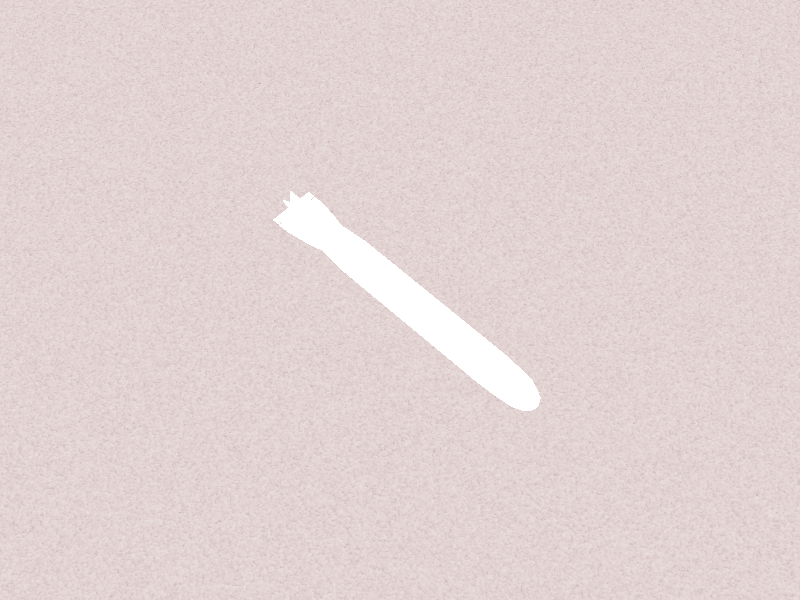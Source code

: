 
#version 3.5

global_settings {
    assumed_gamma 1
}
        
light_source {
    <200, 200, 200>*10000
    rgb 1.3
}
        
camera {
  location    <400, 400, 800>
  direction   y
  sky         z
  up          z
  right       (4/3)*x
  look_at     <0.0, 0, 1.2>
  angle       20
}
        
background {
    color rgb <0.60, 0.70, 0.95>
}
        
plane {
  z, -10

  texture {
    pigment {
      bozo
      color_map {
        [ 0.0 color rgb<0.356, 0.321, 0.274> ]
        [ 0.1 color rgb<0.611, 0.500, 0.500> ]
        [ 0.4 color rgb<0.745, 0.623, 0.623> ]
        [ 1.0 color rgb<0.837, 0.782, 0.745> ]
      }
      warp { turbulence 0.6 }
    }
    finish {
      diffuse 0.6
      ambient 0.1
      specular 0.2
      reflection {
        0.2, 0.6
        fresnel on
      }
      conserve_energy
    }
  }
}
        
#declare Mesh_Texture=
  texture{
    pigment{
      uv_mapping
      spiral2 8
      color_map {
        [0.5 color rgb 1 ]
        [0.5 color rgb <0,0,0.2> ]
      }
      scale 0.8
    }
    finish {
      specular 0.3
      roughness 0.01
    }
}
        
#declare Mesh=
mesh2 {
    vertex_vectors {
        1810,
        <-11.126551628112793, 0.23448684811592102, 68.55579376220703>, <-11.126551628112793, 0.7015653252601624, 68.55575561523438>, <-11.096330642700195, 0.22892850637435913, 69.27590942382812>,
		<-11.096330642700195, 0.707127571105957, 69.2758560180664>, <-10.909186363220215, 0.22892822325229645, 72.60295104980469>, <-10.909183502197266, 0.7071272730827332, 72.60289764404297>,
		<-10.747576713562012, 0.2344874143600464, 62.17179489135742>, <-10.747576713562012, 0.7015658617019653, 62.17171859741211>, <-9.534870147705078, 0.23449213802814484, 54.56695556640625>,
		<-9.534870147705078, 0.7015685439109802, 54.56688690185547>, <-8.096587181091309, 0.9994216561317444, -50.98188018798828>, <-7.829501628875732, 0.7015732526779175, 47.10784149169922>,
		<-7.829500675201416, 0.23449480533599854, 47.10791015625>, <-7.747712135314941, 0.9393495321273804, 33.086769104003906>, <-7.679780960083008, 0.8927125334739685, -60.45867156982422>,
		<-7.6732354164123535, -2.2442665100097656, -50.981876373291016>, <-7.330341815948486, -2.25852370262146, 33.086769104003906>, <-7.281583786010742, -2.158242702484131, -60.45866012573242>,
		<-7.24640417098999, 4.158214092254639, -50.98188018798828>, <-6.979999542236328, 0.7671352028846741, -68.08739471435547>, <-6.909539222717285, 4.053529262542725, 33.086769104003906>,
		<-6.880115032196045, 3.8638153076171875, -60.45867156982422>, <-6.800492763519287, 0.7015734910964966, 44.68086242675781>, <-6.7863593101501465, 0.10306555777788162, 70.36399841308594>,
		<-6.771135330200195, 0.04288885369896889, 70.36399841308594>, <-6.769248962402344, 0.8431445956230164, 70.36393737792969>, <-6.767102241516113, 0.7015734910964966, 45.10340118408203>,
		<-6.74910831451416, 0.23449504375457764, 44.559661865234375>, <-6.717930316925049, 0.10306345671415329, 71.3509750366211>, <-6.717930316925049, 0.10306564718484879, 69.37704467773438>,
		<-6.716801166534424, 0.09860381484031677, 71.3509750366211>, <-6.716801166534424, 0.09860803931951523, 69.37704467773438>, <-6.7124505043029785, 0.1030634269118309, 71.37213897705078>,
		<-6.7124505043029785, 0.10306564718484879, 69.35585021972656>, <-6.6856513023376465, 0.8431445360183716, 71.35089111328125>, <-6.6856513023376465, 0.8431446552276611, 69.37696075439453>,
		<-6.651612281799316, 1.0483899116516113, 70.36393737792969>, <-6.621278762817383, -1.9813578128814697, -68.08739471435547>, <-6.6132917404174805, 0.9693939089775085, 71.35089111328125>,
		<-6.6132917404174805, 0.9693940877914429, 69.37696075439453>, <-6.608830451965332, 0.42660343647003174, 68.65030670166016>, <-6.587028980255127, 0.6075547337532043, 68.65001678466797>,
		<-6.573792457580566, -0.19621266424655914, 70.36393737792969>, <-6.564699172973633, 0.2545776069164276, 68.64976501464844>, <-6.5520501136779785, 0.8431444764137268, 71.77352905273438>,
		<-6.5520501136779785, 0.8431447148323059, 68.95433044433594>, <-6.545897483825684, -0.10846846550703049, 71.3509750366211>, <-6.545897483825684, -0.10846833139657974, 69.37704467773438>,
		<-6.50555944442749, 0.7473010420799255, 68.64883422851562>, <-6.478653907775879, 0.10306338965892792, 71.98847198486328>, <-6.478653907775879, 0.10306571424007416, 68.73950958251953>,
		<-6.467259883880615, 0.13890765607357025, 68.64835357666016>, <-6.410518646240234, 1.1773289442062378, 70.36393737792969>, <-6.407040119171143, -2.057189702987671, 45.103389739990234>,
		<-6.40449857711792, 1.0810538530349731, 71.35089111328125>, <-6.40449857711792, 1.0810540914535522, 69.37696075439453>, <-6.389623165130615, 0.8431444764137268, 72.00442504882812>,
		<-6.389623165130615, 0.8431447148323059, 68.72341918945312>, <-6.387433052062988, 0.8081023693084717, 68.64714050292969>, <-6.365589618682861, 0.45875075459480286, 68.3900146484375>,
		<-6.35746431350708, 0.10306338965892792, 72.07344818115234>, <-6.35746431350708, 0.10306571424007416, 68.654541015625>, <-6.34379768371582, 0.11025159806013107, 68.64659881591797>,
		<-6.343349933624268, 0.10306338965892792, 72.07611083984375>, <-6.343349933624268, 0.10306571424007416, 68.65187072753906>, <-6.343123912811279, 0.09946231544017792, 72.07344818115234>,
		<-6.343123912811279, 0.0994625985622406, 68.654541015625>, <-6.336385250091553, 0.10306338965892792, 72.07344818115234>, <-6.336385250091553, 0.10306571424007416, 68.654541015625>,
		<-6.326678276062012, -0.16355282068252563, 71.3509750366211>, <-6.326678276062012, -0.16355262696743011, 69.37704467773438>, <-6.320657253265381, -0.2598276734352112, 70.36393737792969>,
		<-6.2650556564331055, 0.7750070095062256, 68.64539337158203>, <-6.259608268737793, 3.4436943531036377, -68.08739471435547>, <-6.243396759033203, 0.8431444764137268, 71.90188598632812>,
		<-6.243396759033203, 0.8431447148323059, 68.82597351074219>, <-6.227768421173096, 0.17463159561157227, 68.64492797851562>, <-6.193055629730225, 0.10306338965892792, 71.86971282958984>,
		<-6.193055629730225, 0.10306568443775177, 68.8582763671875>, <-6.185281276702881, 1.0259695053100586, 71.35089111328125>, <-6.185281276702881, 1.0259697437286377, 69.37696075439453>,
		<-6.170802116394043, 0.6584926843643188, 68.64405059814453>, <-6.15738582611084, 1.1137160062789917, 70.36393737792969>, <-6.149482727050781, 0.3135315775871277, 68.64380645751953>,
		<-6.128769874572754, 0.4900536835193634, 68.64344024658203>, <-6.117885112762451, -0.05189694091677666, 71.3509750366211>, <-6.117885112762451, -0.05189678072929382, 69.37704467773438>,
		<-6.079565525054932, -0.13089275360107422, 70.36399841308594>, <-6.040806770324707, -5.079032897949219, -50.981876373291016>, <-6.0382161140441895, 3.475153923034668, 45.10340118408203>,
		<-6.034388065338135, 0.8431445360183716, 71.35089111328125>, <-6.034388065338135, 0.8431446552276611, 69.37696075439453>, <-6.029068946838379, 0.10306345671415329, 71.3509750366211>,
		<-6.029068946838379, 0.10306564718484879, 69.37704467773438>, <-5.960042953491211, 0.8746103048324585, 70.36393737792969>, <-5.952081203460693, 0.8431445956230164, 70.36393737792969>,
		<-5.9454731941223145, 0.10306555777788162, 70.36399841308594>, <-5.746149063110352, -4.824575901031494, -60.45866012573242>, <-5.720966815948486, -5.053251266479492, 33.086769104003906>,
		<-5.5903544425964355, 0.6651273965835571, -72.43873596191406>, <-5.309066295623779, -1.4900521039962769, -72.43869018554688>, <-5.252120018005371, 6.75120735168457, -50.98188018798828>,
		<-5.238058567047119, -4.383365631103516, -68.08739471435547>, <-5.025470733642578, 2.7638959884643555, -72.43868255615234>, <-5.004325866699219, 6.302736282348633, -60.45867156982422>,
		<-4.996464252471924, -4.5067009925842285, 45.103389739990234>, <-4.943423271179199, 6.609888076782227, 33.086769104003906>, <-4.569781303405762, 5.64082670211792, -68.08739471435547>,
		<-4.314966201782227, 5.7157440185546875, 45.10340118408203>, <-4.224446773529053, -3.373537302017212, -72.43869018554688>, <-3.7004244327545166, 4.4867401123046875, -72.43868255615234>,
		<-3.6794068813323975, 0.5486519932746887, -75.38955688476562>, <-3.6236155033111572, -3.2649872303009033, 55.92660140991211>, <-3.4865379333496094, -0.9290707111358643, -75.38951873779297>,
		<-3.447812557220459, -7.073317527770996, -50.98187255859375>, <-3.4114651679992676, -6.9464850425720215, -41.50510787963867>, <-3.307227611541748, -6.700364589691162, -60.45866012573242>,
		<-3.2920877933502197, 1.9876965284347534, -75.38955688476562>, <-3.164597749710083, -7.019367694854736, 33.086769104003906>, <-3.135829448699951, 4.184783935546875, 55.92660140991211>,
		<-3.0409250259399414, -6.073192119598389, -68.08739471435547>, <-3.025296449661255, 0.23448503017425537, 66.15827941894531>, <-2.9541304111480713, 0.7015634775161743, 66.15821075439453>,
		<-2.89149808883667, -0.8282791972160339, 66.15821075439453>, <-2.755873680114746, -6.229946613311768, 45.103389739990234>, <-2.7428550720214844, -2.2204952239990234, -75.3895034790039>,
		<-2.7401041984558105, 1.5259321928024292, 66.15821075439453>, <-2.5821733474731445, 0.3179749548435211, 68.37635803222656>, <-2.571807384490967, 0.23448686301708221, 68.37613677978516>,
		<-2.5016026496887207, -4.698581695556641, -72.43869018554688>, <-2.483027458190918, 0.7015653252601624, 68.37419128417969>, <-2.4386260509490967, 0.3034607172012329, 69.0693130493164>,
		<-2.427778959274292, 0.2212401032447815, 69.07238006591797>, <-2.426241874694824, 0.2125975340604782, 69.07457733154297>, <-2.4173483848571777, 8.383639335632324, -50.98188781738281>,
		<-2.3835582733154297, 3.1689770221710205, -75.38951110839844>, <-2.3379931449890137, 7.838171482086182, -60.458683013916016>, <-2.3286008834838867, 0.7151435613632202, 69.08401489257812>,
		<-2.3272695541381836, 0.7187039852142334, 69.08592987060547>, <-2.324329137802124, 0.7226285338401794, 69.094970703125>, <-2.3166251182556152, 0.7071276307106018, 69.15013885498047>,
		<-2.312490463256836, -1.8706352710723877, 66.15821075439453>, <-2.167778253555298, 7.024048805236816, -68.08739471435547>, <-2.1486878395080566, 8.219263076782227, 33.086769104003906>,
		<-2.0327541828155518, 2.479386568069458, 66.15821075439453>, <-2.0199036598205566, -4.520827770233154, 55.92660140991211>, <-1.9885578155517578, 0.22892414033412933, 72.60295104980469>,
		<-1.9885578155517578, 0.7071252465248108, 72.60289764404297>, <-1.9295876026153564, 0.2289242446422577, 71.51265716552734>, <-1.906223177909851, 0.7071253657341003, 71.08061981201172>,
		<-1.8654541969299316, 7.126322269439697, 45.10340118408203>, <-1.816939115524292, 5.5713629722595215, -72.43868255615234>, <-1.561574935913086, -3.129025459289551, -75.3895034790039>,
		<-1.3927825689315796, -2.603943347930908, 66.15821075439453>, <-1.3825831413269043, 5.212765693664551, 55.92660140991211>, <-1.1320654153823853, -15.620309829711914, -37.368621826171875>,
		<-1.1320654153823853, -15.620309829711914, -37.35029220581055>, <-1.1182870864868164, -15.495875358581543, -37.368621826171875>, <-1.1182870864868164, -15.495875358581543, -37.35029220581055>,
		<-1.1138737201690674, 0.5149545669555664, -76.92015075683594>, <-1.1127712726593018, -15.728246688842773, -37.368621826171875>, <-1.1127712726593018, -15.728246688842773, -37.35029220581055>,
		<-1.1049385070800781, -15.021267890930176, 28.385372161865234>, <-1.1049385070800781, -15.021267890930176, 28.40329933166504>, <-1.0921286344528198, 3.9126551151275635, -75.38951110839844>,
		<-1.0914745330810547, -14.899670600891113, 28.385372161865234>, <-1.0914745330810547, -14.899670600891113, 28.40329933166504>, <-1.0860844850540161, -15.126744270324707, 28.385372161865234>,
		<-1.0860844850540161, -15.126744270324707, 28.40329933166504>, <-1.0727187395095825, -15.366517066955566, -37.368621826171875>, <-1.0727187395095825, -15.366517066955566, -37.35029220581055>,
		<-1.0623143911361694, -15.804672241210938, -37.368621826171875>, <-1.0623143911361694, -15.804672241210938, -37.35029220581055>, <-1.058292269706726, 0.0890972837805748, -76.92011260986328>,
		<-1.0469449758529663, -14.773259162902832, 28.385372161865234>, <-1.0469449758529663, -14.773259162902832, 28.40329933166504>, <-1.0367778539657593, -15.20142936706543, 28.385372161865234>,
		<-1.0367778539657593, -15.20142936706543, 28.40329933166504>, <-1.027285099029541, 3.0796377658843994, 66.15821075439453>, <-1.0211611986160278, -14.457710266113281, -42.60515594482422>,
		<-1.0211611986160278, -13.399887084960938, -42.60515594482422>, <-1.0211611986160278, -12.19416332244873, -42.60515594482422>, <-1.0211611986160278, -11.968896865844727, -42.60515594482422>,
		<-1.0148675441741943, -12.045047760009766, -48.42658233642578>, <-1.0148669481277466, -13.641849517822266, -48.42658233642578>, <-1.0148603916168213, -13.399887084960938, -42.910888671875>,
		<-1.0148545503616333, -12.142044067382812, -42.91117477416992>, <-1.0145387649536133, -13.641849517822266, -49.56208038330078>, <-1.0145387649536133, -12.045044898986816, -49.56208038330078>,
		<-1.0144575834274292, -12.045047760009766, -49.843849182128906>, <-1.0144575834274292, -12.045047760009766, -49.843849182128906>, <-1.01445734500885, -13.641849517822266, -49.843849182128906>,
		<-1.0142470598220825, -12.242386817932129, -42.322025299072266>, <-1.0141289234161377, -13.641849517822266, -50.97935104370117>, <-1.0141289234161377, -12.045047760009766, -50.97935104370117>,
		<-1.0136829614639282, -14.183808326721191, -54.16252517700195>, <-1.0136829614639282, -12.48560905456543, -54.16252517700195>, <-1.0111984014511108, -14.473898887634277, -53.81761169433594>,
		<-1.0111984014511108, -12.01803970336914, -53.81761169433594>, <-1.0076818466186523, -14.539212226867676, -44.2558708190918>, <-1.0076818466186523, -11.858318328857422, -44.2558708190918>,
		<-1.0076203346252441, -13.555109977722168, -44.437896728515625>, <-1.0076203346252441, -12.164148330688477, -44.437896728515625>, <-1.006827473640442, -13.55510425567627, -46.796485900878906>,
		<-1.006827473640442, -12.164145469665527, -46.796485900878906>, <-1.0045826435089111, -14.506664276123047, -43.40958023071289>, <-1.0045826435089111, -14.492897987365723, -53.4708137512207>,
		<-1.0045826435089111, -14.365091323852539, -41.92625427246094>, <-1.0045826435089111, -13.399888038635254, -41.92625427246094>, <-1.0045826435089111, -12.364337921142578, -41.92625427246094>,
		<-1.0045826435089111, -12.0599946975708, -41.92625427246094>, <-1.0045826435089111, -11.868648529052734, -53.4708137512207>, <-1.0045826435089111, -11.85411548614502, -43.40958023071289>,
		<-1.0022555589675903, 0.9296647906303406, -76.92015075683594>, <-0.9995653033256531, -13.6490478515625, -51.663978576660156>, <-0.9995653033256531, -12.072349548339844, -51.663978576660156>,
		<-0.9992407560348511, -13.649048805236816, -53.22016525268555>, <-0.9992407560348511, -12.072351455688477, -53.22016525268555>, <-0.9965627789497375, -13.885160446166992, 23.268207550048828>,
		<-0.9965627789497375, -12.85145092010498, 23.268207550048828>, <-0.9965627789497375, -11.673213005065918, 23.268207550048828>, <-0.9965627789497375, -11.453080177307129, 23.268207550048828>,
		<-0.9904123544692993, -11.527497291564941, 17.579479217529297>, <-0.9904121160507202, -13.087903022766113, 17.579479217529297>, <-0.9904055595397949, -12.85145092010498, 22.969438552856445>,
		<-0.9903998970985413, -11.622281074523926, 22.96916961669922>, <-0.9900913238525391, -13.087905883789062, 16.469860076904297>, <-0.9900913238525391, -11.527498245239258, 16.469863891601562>,
		<-0.9900118112564087, -11.52750301361084, 16.194520950317383>, <-0.9900116920471191, -13.087906837463379, 16.19451904296875>, <-0.9898063540458679, -11.7203369140625, 23.544883728027344>,
		<-0.9896908402442932, -13.087906837463379, 15.08489990234375>, <-0.9896908402442932, -11.52750301361084, 15.084897994995117>, <-0.9892548322677612, -13.61750316619873, 11.97428035736084>,
		<-0.9892548322677612, -11.958014488220215, 11.974282264709473>, <-0.9880604147911072, -15.840091705322266, -37.368621826171875>, <-0.9880604147911072, -15.840091705322266, -37.35029220581055>,
		<-0.9868271946907043, -13.900979995727539, 12.311339378356934>, <-0.9868271946907043, -11.501099586486816, 12.311341285705566>, <-0.9833904504776001, -13.964804649353027, 21.65512466430664>,
		<-0.9833904504776001, -11.345022201538086, 21.65512466430664>, <-0.9833305478096008, -13.003135681152344, 21.47723960876465>, <-0.9833305478096008, -11.643879890441895, 21.47723960876465>,
		<-0.982555627822876, -13.003138542175293, 19.172414779663086>, <-0.982555627822876, -11.643881797790527, 19.172414779663086>, <-0.9803622364997864, -13.933000564575195, 22.482112884521484>,
		<-0.9803622364997864, -13.919548988342285, 12.65023422241211>, <-0.9803622364997864, -13.794654846191406, 23.93162727355957>, <-0.9803622364997864, -12.851451873779297, 23.93162727355957>,
		<-0.9803622364997864, -11.839506149291992, 23.93162727355957>, <-0.9803622364997864, -11.542104721069336, 23.93162727355957>, <-0.9803622364997864, -11.355113983154297, 12.650238037109375>,
		<-0.9803622364997864, -11.340914726257324, 22.482112884521484>, <-0.9754590392112732, -13.094940185546875, 14.415878295898438>, <-0.9754590392112732, -11.554181098937988, 14.415876388549805>,
		<-0.9751420021057129, -13.094935417175293, 12.895164489746094>, <-0.9751420021057129, -11.55417537689209, 12.89516830444336>, <-0.9689522385597229, -12.421147346496582, -41.74188995361328>,
		<-0.9642162322998047, -15.236038208007812, 28.385372161865234>, <-0.9642162322998047, -15.236038208007812, 28.40329933166504>, <-0.9455437064170837, -11.895023345947266, 24.11179542541504>,
		<-0.9059336185455322, -10.67145824432373, -52.06863784790039>, <-0.9059336185455322, -10.67145824432373, -51.677391052246094>, <-0.9059336185455322, -10.671452522277832, -52.06863784790039>,
		<-0.9059336185455322, -10.671452522277832, -51.677391052246094>, <-0.9059336185455322, -8.331552505493164, -52.06863784790039>, <-0.9059336185455322, -8.331552505493164, -51.677391052246094>,
		<-0.896912157535553, -15.831206321716309, -37.368621826171875>, <-0.896912157535553, -15.831206321716309, -37.35029220581055>, <-0.8934757709503174, -13.399887084960938, -41.35133743286133>,
		<-0.8934757709503174, -12.632760047912598, -41.35133743286133>, <-0.8839616179466248, -10.10736083984375, 14.401101112365723>, <-0.8839616179466248, -10.107359886169434, 14.018767356872559>,
		<-0.8839616179466248, -10.107357025146484, 14.401100158691406>, <-0.8839616179466248, -10.107356071472168, 14.018766403198242>, <-0.8839616179466248, -7.694094657897949, 14.018767356872559>,
		<-0.8839616179466248, -7.694094657897949, 14.401102066040039>, <-0.875146210193634, -15.227356910705566, 28.385372161865234>, <-0.875146210193634, -15.227356910705566, 28.40329933166504>,
		<-0.8717877268791199, -12.851451873779297, 24.493444442749023>, <-0.8717877268791199, -12.101813316345215, 24.493444442749023>, <-0.8587274551391602, 0.14370432496070862, 76.69599914550781>,
		<-0.8439743518829346, -0.28307536244392395, -76.92011260986328>, <-0.8324567079544067, -0.06875739246606827, 76.69599914550781>, <-0.8059700727462769, 0.3506077527999878, 76.69599914550781>,
		<-0.8008869886398315, -15.77827262878418, -37.368621826171875>, <-0.8008869886398315, -15.77827262878418, -37.35029220581055>, <-0.7813095450401306, -15.175629615783691, 28.385372161865234>,
		<-0.7813095450401306, -15.175629615783691, 28.40329933166504>, <-0.740430474281311, 1.2700971364974976, -76.92015075683594>, <-0.7311574220657349, -0.2544347643852234, 76.69593811035156>,
		<-0.7237693667411804, -14.220365524291992, -40.47319030761719>, <-0.7237693667411804, -12.37900161743164, -40.47319030761719>, <-0.7213725447654724, -6.025796413421631, 70.36393737792969>,
		<-0.712855339050293, -15.689257621765137, -37.368621826171875>, <-0.712855339050293, -15.689257621765137, -37.35029220581055>, <-0.7059498429298401, -13.653236389160156, 25.351579666137695>,
		<-0.7059498429298401, -11.853845596313477, 25.351579666137695>, <-0.6952845454216003, -15.088644027709961, 28.385372161865234>, <-0.6952845454216003, -15.088644027709961, 28.40329933166504>,
		<-0.6890619993209839, 6.732099533081055, 70.36394500732422>, <-0.6822158098220825, 0.5204485058784485, 76.69586944580078>, <-0.6577636003494263, -5.77266263961792, 70.36393737792969>,
		<-0.641001284122467, -15.572436332702637, -37.368621826171875>, <-0.641001284122467, -15.572436332702637, -37.35029220581055>, <-0.625452995300293, 6.985230445861816, 70.36394500732422>,
		<-0.6251016855239868, -6.019773960113525, 69.37696075439453>, <-0.6251007318496704, -6.019773960113525, 71.35089874267578>, <-0.6250684261322021, -14.974485397338867, 28.385372161865234>,
		<-0.6250684261322021, -14.974485397338867, 28.40329933166504>, <-0.6236677169799805, -12.682530403137207, -40.4134521484375>, <-0.6236677169799805, -12.682530403137207, -40.14300537109375>,
		<-0.6236677169799805, -12.682524681091309, -40.4134521484375>, <-0.6236677169799805, -12.682524681091309, -40.14300537109375>, <-0.6236677169799805, -11.859349250793457, -44.05069351196289>,
		<-0.6236677169799805, -11.859349250793457, -43.78023910522461>, <-0.6236677169799805, -11.859346389770508, -44.05069351196289>, <-0.6236677169799805, -11.859346389770508, -43.78023910522461>,
		<-0.6236677169799805, -11.840835571289062, -52.00556564331055>, <-0.6236677169799805, -11.840835571289062, -51.73511505126953>, <-0.6236677169799805, -10.67145824432373, -52.00556564331055>,
		<-0.6236677169799805, -10.67145824432373, -51.73511505126953>, <-0.6236677169799805, -8.331552505493164, -52.00556564331055>, <-0.6236677169799805, -8.331552505493164, -51.73511505126953>,
		<-0.6236677169799805, -7.776466369628906, -52.00556564331055>, <-0.6236677169799805, -7.776466369628906, -51.73511505126953>, <-0.6236677169799805, -7.764797210693359, -40.4134521484375>,
		<-0.6236677169799805, -7.764797210693359, -40.14300537109375>, <-0.6236677169799805, -7.575247764587402, -44.05069351196289>, <-0.6236677169799805, -7.575247764587402, -43.78023910522461>,
		<-0.6081298589706421, -12.147872924804688, 25.58677864074707>, <-0.6081298589706421, -12.147872924804688, 25.85106658935547>, <-0.6081298589706421, -12.147870063781738, 25.58677864074707>,
		<-0.6081298589706421, -12.147870063781738, 25.851064682006836>, <-0.6081298589706421, -11.346029281616211, 21.85561752319336>, <-0.6081298589706421, -11.346029281616211, 21.85561752319336>,
		<-0.6081298589706421, -11.346029281616211, 22.119905471801758>, <-0.6081298589706421, -11.346029281616211, 22.119905471801758>, <-0.6081298589706421, -11.313396453857422, 14.344686508178711>,
		<-0.6081298589706421, -11.313393592834473, 14.080400466918945>, <-0.6081298589706421, -10.107357025146484, 14.344691276550293>, <-0.6081298589706421, -10.107356071472168, 14.080404281616211>,
		<-0.6081298589706421, -7.694094657897949, 14.080403327941895>, <-0.6081298589706421, -7.694094657897949, 14.344690322875977>, <-0.6081298589706421, -7.159595489501953, 22.119905471801758>,
		<-0.6081298589706421, -7.159595012664795, 21.855619430541992>, <-0.6081298589706421, -7.1216020584106445, 14.080400466918945>, <-0.6081298589706421, -7.1216020584106445, 14.344685554504395>,
		<-0.6081298589706421, -7.111633777618408, 25.586780548095703>, <-0.6081298589706421, -7.111633777618408, 25.8510684967041>, <-0.5927906632423401, 6.738114833831787, 71.35089111328125>,
		<-0.5927903056144714, 6.738114833831787, 69.37696075439453>, <-0.5924392938613892, -6.266887664794922, 70.36393737792969>, <-0.57025146484375, -0.38506245613098145, 76.69593811035156>,
		<-0.5700157284736633, -5.800559997558594, 69.37696075439453>, <-0.5700151920318604, -5.800559997558594, 71.35089874267578>, <-0.560127854347229, 6.491003513336182, 70.36394500732422>,
		<-0.5560799837112427, -12.854175567626953, -52.20001220703125>, <-0.5528075695037842, -12.849374771118164, -52.18859100341797>, <-0.5377049446105957, 6.957335948944092, 71.35089111328125>,
		<-0.5377046465873718, 6.957335948944092, 69.37696075439453>, <-0.5152999758720398, -12.772906303405762, -52.20001220703125>, <-0.5134421586990356, -6.228569507598877, 69.37696075439453>,
		<-0.5134413838386536, -6.228569507598877, 71.35089874267578>, <-0.5127366185188293, -12.890377044677734, -52.250755310058594>, <-0.5086444020271301, -12.861244201660156, -52.245670318603516>,
		<-0.5084244012832642, -12.581825256347656, -40.4134521484375>, <-0.5084244012832642, -12.581825256347656, -40.4057731628418>, <-0.5084244012832642, -12.581825256347656, -40.15068817138672>,
		<-0.5084244012832642, -12.581825256347656, -40.14300537109375>, <-0.5084244012832642, -12.581819534301758, -40.4134521484375>, <-0.5084244012832642, -12.581819534301758, -40.4057731628418>,
		<-0.5084244012832642, -12.581819534301758, -40.15068817138672>, <-0.5084244012832642, -12.581819534301758, -40.14300537109375>, <-0.5084244012832642, -12.20600414276123, -40.4057731628418>,
		<-0.5084244012832642, -12.20600414276123, -40.15068817138672>, <-0.5084244012832642, -12.205999374389648, -40.4057731628418>, <-0.5084244012832642, -12.205999374389648, -40.15068817138672>,
		<-0.5084244012832642, -11.771617889404297, -44.05069351196289>, <-0.5084244012832642, -11.771617889404297, -44.04301071166992>, <-0.5084244012832642, -11.771617889404297, -43.787925720214844>,
		<-0.5084244012832642, -11.771617889404297, -43.78023910522461>, <-0.5084244012832642, -11.771615028381348, -44.05069351196289>, <-0.5084244012832642, -11.771615028381348, -44.04301071166992>,
		<-0.5084244012832642, -11.771615028381348, -43.787925720214844>, <-0.5084244012832642, -11.771615028381348, -43.78023910522461>, <-0.5084244012832642, -11.757603645324707, -52.00556564331055>,
		<-0.5084244012832642, -11.757603645324707, -51.99789810180664>, <-0.5084244012832642, -11.757603645324707, -51.7427978515625>, <-0.5084244012832642, -11.757603645324707, -51.73511505126953>,
		<-0.5084244012832642, -11.447000503540039, -51.99789810180664>, <-0.5084244012832642, -11.447000503540039, -51.7427978515625>, <-0.5084244012832642, -11.44422435760498, -44.04301071166992>,
		<-0.5084244012832642, -11.44422435760498, -43.787925720214844>, <-0.5084244012832642, -11.444222450256348, -44.04301071166992>, <-0.5084244012832642, -11.444222450256348, -43.787925720214844>,
		<-0.5084244012832642, -10.67145824432373, -52.00556564331055>, <-0.5084244012832642, -10.67145824432373, -52.00556564331055>, <-0.5084244012832642, -8.331552505493164, -51.98375701904297>,
		<-0.5084244012832642, -7.865501403808594, -40.4134521484375>, <-0.5084244012832642, -7.865501403808594, -40.14300537109375>, <-0.5084244012832642, -7.859694004058838, -52.00556564331055>,
		<-0.5084244012832642, -7.859694004058838, -51.73511505126953>, <-0.5084244012832642, -7.662977695465088, -44.05069351196289>, <-0.5084244012832642, -7.662977695465088, -43.78023910522461>,
		<-0.5063061714172363, 0.6273741722106934, 76.69586944580078>, <-0.5035448670387268, -0.5449024438858032, -76.92011260986328>, <-0.5005146861076355, -13.388595581054688, -52.12238311767578>,
		<-0.49592217803001404, -13.010916709899902, -52.20634841918945>, <-0.4958926737308502, -13.01226806640625, -52.20762252807617>, <-0.4955136179924011, -12.044739723205566, 25.58677864074707>,
		<-0.4955136179924011, -12.044739723205566, 25.594284057617188>, <-0.4955136179924011, -12.044739723205566, 25.84356117248535>, <-0.4955136179924011, -12.044739723205566, 25.85106658935547>,
		<-0.4955136179924011, -12.044736862182617, 25.58677864074707>, <-0.4955136179924011, -12.044736862182617, 25.59428596496582>, <-0.4955136179924011, -12.044736862182617, 25.84356117248535>,
		<-0.4955136179924011, -12.044736862182617, 25.851064682006836>, <-0.4955136179924011, -11.659865379333496, 25.594284057617188>, <-0.4955136179924011, -11.659865379333496, 25.84356117248535>,
		<-0.4955136179924011, -11.659862518310547, 25.59428596496582>, <-0.4955136179924011, -11.659862518310547, 25.84356117248535>, <-0.4955136179924011, -11.260299682617188, 21.85561752319336>,
		<-0.4955136179924011, -11.260299682617188, 21.85561752319336>, <-0.4955136179924011, -11.260299682617188, 21.86312484741211>, <-0.4955136179924011, -11.260299682617188, 21.86312484741211>,
		<-0.4955136179924011, -11.260299682617188, 22.112398147583008>, <-0.4955136179924011, -11.260299682617188, 22.112398147583008>, <-0.4955136179924011, -11.260299682617188, 22.119905471801758>,
		<-0.4955136179924011, -11.260299682617188, 22.119905471801758>, <-0.4955136179924011, -11.227556228637695, 14.337179183959961>, <-0.4955136179924011, -11.227556228637695, 14.344686508178711>,
		<-0.4955136179924011, -11.227555274963379, 14.080400466918945>, <-0.4955136179924011, -11.227555274963379, 14.087903022766113>, <-0.4955136179924011, -10.940366744995117, 21.86312484741211>,
		<-0.4955136179924011, -10.940366744995117, 21.86312484741211>, <-0.4955136179924011, -10.940366744995117, 22.112398147583008>, <-0.4955136179924011, -10.940366744995117, 22.112398147583008>,
		<-0.4955136179924011, -10.907212257385254, 14.087903022766113>, <-0.4955136179924011, -10.907212257385254, 14.337179183959961>, <-0.4955136179924011, -10.107359886169434, 14.080403327941895>,
		<-0.4955136179924011, -10.107359886169434, 14.080403327941895>, <-0.4955136179924011, -7.694094657897949, 14.101717948913574>, <-0.4955136179924011, -7.245323657989502, 22.119905471801758>,
		<-0.4955136179924011, -7.245323181152344, 21.855619430541992>, <-0.4955136179924011, -7.2147650718688965, 25.586780548095703>, <-0.4955136179924011, -7.2147650718688965, 25.8510684967041>,
		<-0.4955136179924011, -7.207444190979004, 14.080400466918945>, <-0.4955136179924011, -7.207444190979004, 14.344685554504395>, <-0.4944079518318176, -12.677886962890625, -52.19747543334961>,
		<-0.49390217661857605, -12.762982368469238, -52.28752899169922>, <-0.49239733815193176, -12.677168846130371, -52.196205139160156>, <-0.4918225109577179, -12.88924503326416, -52.28880310058594>,
		<-0.4916974604129791, -12.802112579345703, -52.23045349121094>, <-0.4902588725090027, -12.806130409240723, -52.279930114746094>, <-0.489033579826355, -12.89323902130127, -52.12263107299805>,
		<-0.4879973828792572, -13.002638816833496, -52.15815353393555>, <-0.4811314046382904, 6.529324054718018, 71.35089111328125>, <-0.481130987405777, 6.529324054718018, 69.37696075439453>,
		<-0.4769136309623718, -12.674802780151367, -52.28246307373047>, <-0.46941429376602173, -13.575691223144531, -52.066043853759766>, <-0.4627944529056549, -12.85754108428955, -52.336997985839844>,
		<-0.45713338255882263, -12.807435035705566, -52.320518493652344>, <-0.4526119530200958, -13.726624488830566, -52.14339828491211>, <-0.4503268003463745, -13.49084186553955, -52.40889358520508>,
		<-0.4435679018497467, -12.581825256347656, -40.4057731628418>, <-0.4435679018497467, -12.581825256347656, -40.15068817138672>, <-0.4435679018497467, -12.581819534301758, -40.4057731628418>,
		<-0.4435679018497467, -12.581819534301758, -40.15068817138672>, <-0.4435679018497467, -11.771617889404297, -44.04301071166992>, <-0.4435679018497467, -11.771617889404297, -43.787925720214844>,
		<-0.4435679018497467, -11.771615028381348, -44.04301071166992>, <-0.4435679018497467, -11.771615028381348, -43.787925720214844>, <-0.4435679018497467, -11.757603645324707, -51.99789810180664>,
		<-0.4435679018497467, -11.757603645324707, -51.7427978515625>, <-0.4408145844936371, -12.967162132263184, -52.310367584228516>, <-0.44004422426223755, -12.692911148071289, -52.0554084777832>,
		<-0.43718913197517395, -12.607067108154297, -52.19367218017578>, <-0.4321354031562805, -12.044739723205566, 25.594284057617188>, <-0.4321354031562805, -12.044739723205566, 25.84356117248535>,
		<-0.4321354031562805, -12.044736862182617, 25.59428596496582>, <-0.4321354031562805, -12.044736862182617, 25.84356117248535>, <-0.4321354031562805, -11.260299682617188, 21.86312484741211>,
		<-0.4321354031562805, -11.260299682617188, 21.86312484741211>, <-0.4321354031562805, -11.260299682617188, 22.112398147583008>, <-0.4321354031562805, -11.260299682617188, 22.112398147583008>,
		<-0.4321354031562805, -11.227556228637695, 14.337179183959961>, <-0.4321354031562805, -11.227555274963379, 14.087903022766113>, <-0.4318176209926605, -12.605600357055664, -52.19240951538086>,
		<-0.4268752634525299, -15.084505081176758, -37.368621826171875>, <-0.4268752634525299, -15.084505081176758, -37.35029220581055>, <-0.4201951026916504, -12.944085121154785, -52.23857879638672>,
		<-0.4186576008796692, -5.575319290161133, 70.36393737792969>, <-0.41582295298576355, -14.497673034667969, 28.385372161865234>, <-0.41582295298576355, -14.497673034667969, 28.40329933166504>,
		<-0.4136197865009308, -13.315776824951172, -51.93042755126953>, <-0.4087032675743103, -12.944509506225586, -52.15167236328125>, <-0.4028349816799164, -5.263459205627441, -72.43869018554688>,
		<-0.40085965394973755, -13.971272468566895, -39.01931381225586>, <-0.40085965394973755, -12.855304718017578, -39.01931381225586>, <-0.39783698320388794, -13.017560005187988, -52.20634841918945>,
		<-0.3904006779193878, -13.409821510314941, 26.77231788635254>, <-0.3904006779193878, -12.319293022155762, 26.77231788635254>, <-0.38904890418052673, -12.131028175354004, 20.317981719970703>,
		<-0.38901618123054504, -13.019392013549805, -52.177181243896484>, <-0.3871920108795166, -6.004899978637695, 68.72342681884766>, <-0.3871920108795166, -5.858675479888916, 68.82598114013672>,
		<-0.3871919810771942, -6.167328834533691, 68.95433044433594>, <-0.3871919810771942, -5.649664402008057, 69.37696075439453>, <-0.38719192147254944, -6.300929069519043, 69.37696075439453>,
		<-0.3871915936470032, -5.56735897064209, 70.36393737792969>, <-0.38719141483306885, -6.384524822235107, 70.36393737792969>, <-0.38719111680984497, -5.649664402008057, 71.35089874267578>,
		<-0.3871910274028778, -6.300929069519043, 71.35089874267578>, <-0.3871910274028778, -6.167328834533691, 71.77352905273438>, <-0.3871910274028778, -6.004899978637695, 72.00443267822266>,
		<-0.3871910274028778, -5.858675479888916, 71.90188598632812>, <-0.3863469064235687, 7.1825737953186035, 70.36394500732422>, <-0.3857763409614563, -12.126228332519531, 20.32939910888672>,
		<-0.38575872778892517, -12.828167915344238, -52.0262336730957>, <-0.38335710763931274, -13.123963356018066, -52.094696044921875>, <-0.3772195279598236, -13.157602310180664, -51.9256591796875>,
		<-0.375241219997406, -12.938712120056152, -52.063026428222656>, <-0.3742351830005646, -0.4407469630241394, 76.69593811035156>, <-0.36946654319763184, -13.203364372253418, -52.529212951660156>,
		<-0.369100958108902, -13.1807279586792, -52.259586334228516>, <-0.3682582378387451, 1.484418272972107, -76.92015075683594>, <-0.3666979670524597, -12.950345993041992, -52.300655364990234>,
		<-0.3662700653076172, -13.164117813110352, -52.01447296142578>, <-0.3650694191455841, -13.312017440795898, -52.50343704223633>, <-0.364370197057724, -6.793583393096924, -68.08739471435547>,
		<-0.3616733253002167, -13.746254920959473, -51.971492767333984>, <-0.36113283038139343, -12.62567138671875, -52.06681823730469>, <-0.3605901896953583, -12.61958122253418, -52.331932067871094>,
		<-0.3565288186073303, -13.115272521972656, -52.21788787841797>, <-0.3562292754650116, -13.182473182678223, -52.16695785522461>, <-0.3521471619606018, -6.002710819244385, 68.64714813232422>,
		<-0.3502122759819031, -13.002334594726562, -52.1112174987793>, <-0.3482688367366791, -12.049760818481445, 20.317981719970703>, <-0.34570541977882385, -12.167232513427734, 20.267248153686523>,
		<-0.34281793236732483, -12.961308479309082, -52.12015914916992>, <-0.34161317348480225, -12.138099670410156, 20.272319793701172>, <-0.33619871735572815, -13.14927864074707, -52.50630569458008>,
		<-0.3361298739910126, -7.500026226043701, -60.45866012573242>, <-0.3334835469722748, -12.665449142456055, 20.39560890197754>, <-0.33063262701034546, 7.12824010848999, 71.35089111328125>,
		<-0.33063217997550964, 7.12824010848999, 69.37696075439453>, <-0.32977432012557983, 6.7545599937438965, 72.07339477539062>, <-0.3297734260559082, 6.7545599937438965, 68.65446472167969>,
		<-0.32889100909233093, -12.287771224975586, 20.31163787841797>, <-0.3288615345954895, -12.2891206741333, 20.310375213623047>, <-0.32810959219932556, -13.171051979064941, -52.31020736694336>,
		<-0.3273767828941345, -11.954742431640625, 20.320520401000977>, <-0.3268708884716034, -12.039837837219238, 20.23046112060547>, <-0.32617050409317017, 6.74782133102417, 72.07339477539062>,
		<-0.32617050409317017, 6.754785537719727, 72.07606506347656>, <-0.32617050409317017, 6.7689032554626465, 72.07339477539062>, <-0.32617050409317017, 6.8900885581970215, 71.9884262084961>,
		<-0.3261704444885254, 6.440505027770996, 71.35089111328125>, <-0.3261704444885254, 6.604494571685791, 71.8696517944336>, <-0.3261704444885254, 7.129365921020508, 71.35089111328125>,
		<-0.3261703848838806, 7.123890399932861, 71.37208557128906>, <-0.3261701166629791, 6.356911659240723, 70.36394500732422>, <-0.3261701166629791, 7.197800159454346, 70.36394500732422>,
		<-0.3261699378490448, 6.440505027770996, 69.37696075439453>, <-0.3261698782444, 7.123890399932861, 69.35578918457031>, <-0.3261698782444, 7.129365921020508, 69.37696075439453>,
		<-0.32616978883743286, 6.604494571685791, 68.85820770263672>, <-0.32616978883743286, 6.8900885581970215, 68.73944091796875>, <-0.3261696696281433, 6.74782133102417, 68.65446472167969>,
		<-0.3261696696281433, 6.754785537719727, 68.65180206298828>, <-0.3261696696281433, 6.7689032554626465, 68.65446472167969>, <-0.3253661096096039, -11.954024314880371, 20.32179069519043>,
		<-0.3247913718223572, -12.166102409362793, 20.22919464111328>, <-0.32466623187065125, -12.078965187072754, 20.28754425048828>, <-0.3232277035713196, -12.082986831665039, 20.238073348999023>,
		<-0.32216933369636536, -12.584970474243164, -52.19240951538086>, <-0.3220024108886719, -12.170093536376953, 20.395360946655273>, <-0.3209662139415741, -12.279495239257812, 20.35984230041504>,
		<-0.31905263662338257, -5.880331039428711, 68.64539337158203>, <-0.318986713886261, 6.755237102508545, 68.64652252197266>, <-0.3165168762207031, -13.153575897216797, -51.8607177734375>,
		<-0.31397610902786255, -13.168717384338379, -52.13066101074219>, <-0.30988234281539917, -11.951658248901367, 20.23553466796875>, <-0.305058091878891, -13.833503723144531, -51.942848205566406>,
		<-0.3050217926502228, 0.6551024913787842, 76.69586944580078>, <-0.30452629923820496, -13.331631660461426, -51.93424987792969>, <-0.3035985231399536, -13.188417434692383, -51.97626876831055>,
		<-0.30238309502601624, -12.852545738220215, 20.451953887939453>, <-0.301582932472229, -13.249838829040527, -51.987728118896484>, <-0.29769444465637207, -13.056575775146484, -52.11188507080078>,
		<-0.2957632839679718, -12.134397506713867, 20.18099021911621>, <-0.29377448558807373, -12.709983825683594, -51.99198532104492>, <-0.2913498282432556, -6.12083625793457, 68.64883422851562>,
		<-0.2903268337249756, 6.878697395324707, 68.64830780029297>, <-0.29010209441185, -12.08428955078125, 20.197481155395508>, <-0.28907275199890137, -12.947976112365723, -52.29874801635742>,
		<-0.2890204191207886, -7.923488140106201, -50.98187255859375>, <-0.28767064213752747, -13.051626205444336, -52.303836822509766>, <-0.28654971718788147, -13.845932960510254, -52.49006652832031>,
		<-0.2863548994064331, -12.988105773925781, -52.3408088684082>, <-0.2855807840824127, -13.003479957580566, 20.374597549438477>, <-0.28329551219940186, -12.767696380615234, 20.10910987854004>,
		<-0.28098946809768677, -10.67145824432373, -51.99789810180664>, <-0.28098946809768677, -10.67145824432373, -51.80619812011719>, <-0.28098946809768677, -10.67145824432373, -51.7427978515625>,
		<-0.280045747756958, -12.959263801574707, -52.133522033691406>, <-0.27735939621925354, -13.152722358703613, -52.5693244934082>, <-0.2756558060646057, -13.160452842712402, -52.30638122558594>,
		<-0.27538615465164185, -12.871688842773438, -52.382667541503906>, <-0.2752639055252075, -2.2293131351470947, 69.06849670410156>, <-0.27506476640701294, -7.790635585784912, -41.50510787963867>,
		<-0.2749141454696655, -13.264792442321777, -52.431800842285156>, <-0.27443546056747437, -13.193857192993164, -52.43849563598633>, <-0.2737833559513092, -12.244016647338867, 20.207630157470703>,
		<-0.27326297760009766, -10.107357025146484, 14.275228500366211>, <-0.27326297760009766, -10.107357025146484, 14.337183952331543>, <-0.27326297760009766, -10.107356071472168, 14.087907791137695>,
		<-0.2730129659175873, -11.969766616821289, 20.46258544921875>, <-0.2723870277404785, -2.916559934616089, 66.15821075439453>, <-0.2712535560131073, -13.339689254760742, -52.482418060302734>,
		<-0.27015793323516846, -11.883923530578613, 20.324325561523438>, <-0.26959291100502014, -2.223773241043091, 69.08863830566406>, <-0.2691188454627991, -2.2317326068878174, 69.0546875>,
		<-0.26626285910606384, -13.157546043395996, -52.1383056640625>, <-0.2647864818572998, -11.882453918457031, 20.325590133666992>, <-0.2635660469532013, -2.2316105365753174, 69.05196380615234>,
		<-0.2546038329601288, 6.639207363128662, 68.6448745727539>, <-0.25449129939079285, -12.993491172790527, -52.07950973510742>, <-0.25359585881233215, -12.632105827331543, -52.07950973510742>,
		<-0.2531639337539673, -12.220938682556152, 20.279415130615234>, <-0.2511732876300812, -2.2057783603668213, 69.15406036376953>, <-0.25117233395576477, -10.711606979370117, 69.27586364746094>,
		<-0.25117233395576477, -1.5641696453094482, 71.86954498291016>, <-0.25117194652557373, -1.6038326025009155, 72.60289764404297>, <-0.25117114186286926, -10.524465560913086, 72.60289764404297>,
		<-0.24796363711357117, -12.943702697753906, -52.2462158203125>, <-0.24777448177337646, -12.929853439331055, -52.069366455078125>, <-0.2465885579586029, -12.592632293701172, 20.587562561035156>,
		<-0.24562153220176697, -6.814373970031738, 45.6209831237793>, <-0.24562077224254608, -7.444764614105225, 47.107845306396484>, <-0.24561765789985657, -9.150134086608887, 54.566890716552734>,
		<-0.2456173300743103, -5.007055759429932, 55.92660140991211>, <-0.24561479687690735, -10.362839698791504, 62.171722412109375>, <-0.24561305344104767, -2.387852668762207, 68.38028717041016>,
		<-0.2456122487783432, -10.741827011108398, 68.55575561523438>, <-0.24466168880462646, -12.940255165100098, -52.2462158203125>, <-0.24167203903198242, -12.22136402130127, 20.366317749023438>,
		<-0.24090267717838287, -13.143482208251953, -52.26436996459961>, <-0.23955239355564117, -13.143451690673828, -52.258636474609375>, <-0.23685190081596375, -13.14339542388916, -52.187007904052734>,
		<-0.2339571863412857, -13.19162654876709, -51.848304748535156>, <-0.23080585896968842, -12.294412612915039, 20.31163787841797>, <-0.2260640561580658, -13.336676597595215, -51.89031982421875>,
		<-0.2234116792678833, -13.829695701599121, -51.94093704223633>, <-0.2222345918416977, -13.14071273803711, -52.534950256347656>, <-0.22198492288589478, -12.296244621276855, 20.34081268310547>,
		<-0.2187274843454361, -12.105023384094238, 20.49176025390625>, <-0.21780356764793396, -12.941354751586914, -52.30529022216797>, <-0.21632599830627441, -12.40081787109375, 20.423303604125977>,
		<-0.2139253467321396, -12.623809814453125, -52.211421966552734>, <-0.21018832921981812, -12.434454917907715, 20.592334747314453>, <-0.2082100212574005, -12.215567588806152, 20.454973220825195>,
		<-0.20732349157333374, 2.483227491378784, 69.11347961425781>, <-0.20253802835941315, -5.786077976226807, 68.64405059814453>, <-0.20243532955646515, -12.480216026306152, 19.98877716064453>,
		<-0.2020697444677353, -12.4575834274292, 20.258405685424805>, <-0.20031186938285828, 2.3999953269958496, 72.60289764404297>, <-0.2003113031387329, 2.261565685272217, 70.04351043701172>,
		<-0.20031030476093292, 11.320624351501465, 72.60289764404297>, <-0.20030951499938965, 11.507770538330078, 69.27586364746094>, <-0.19966667890548706, -12.227200508117676, 20.21733856201172>,
		<-0.1996488720178604, -12.937582969665527, -52.141658782958984>, <-0.19923892617225647, -12.440971374511719, 20.503520965576172>, <-0.198038250207901, -12.588868141174316, 20.014558792114258>,
		<-0.19769924879074097, -13.088841438293457, -52.20260238647461>, <-0.1947495937347412, 2.663038969039917, 68.36933898925781>, <-0.19474901258945465, 3.1922824382781982, 66.15821075439453>,
		<-0.19474881887435913, 11.537992477416992, 68.55573272705078>, <-0.19474729895591736, 11.159010887145996, 62.17171859741211>, <-0.1947464942932129, 5.370611667633057, 55.92660140991211>,
		<-0.19474545121192932, 9.946310043334961, 54.56688690185547>, <-0.19474363327026367, 8.24094295501709, 47.10784149169922>, <-0.19474303722381592, 7.3528523445129395, 45.01323318481445>,
		<-0.19464214146137238, -13.023107528686523, 20.546497344970703>, <-0.1941017210483551, -11.90252685546875, 20.451171875>, <-0.19355908036231995, -11.896435737609863, 20.186067581176758>,
		<-0.18949763476848602, -12.392126083374023, 20.300106048583984>, <-0.18919804692268372, -12.459327697753906, 20.351041793823242>, <-0.1888658106327057, -13.498801231384277, -37.39643096923828>,
		<-0.18799737095832825, -12.914362907409668, -52.12010192871094>, <-0.18784789741039276, -12.766436576843262, -52.361106872558594>, <-0.18732187151908875, -13.10009765625, -52.09278106689453>,
		<-0.18528899550437927, -13.193265914916992, -52.55500793457031>, <-0.18426786363124847, -13.116239547729492, -52.42511749267578>, <-0.1832389086484909, -12.948113441467285, 28.358205795288086>,
		<-0.18318098783493042, -12.279191017150879, 20.406774520874023>, <-0.17930009961128235, -13.746326446533203, -51.9734001159668>, <-0.17760497331619263, -13.112042427062988, -52.195919036865234>,
		<-0.17578677833080292, -12.23816204071045, 20.397836685180664>, <-0.174660786986351, 6.976140022277832, 68.64968872070312>, <-0.17295071482658386, -0.4130186438560486, 76.69593811035156>,
		<-0.17067410051822662, -13.33681869506836, -52.52349090576172>, <-0.16972976922988892, -13.6090669631958, -37.39643096923828>, <-0.16916754841804504, -12.426130294799805, 20.011701583862305>,
		<-0.16637957096099854, -13.500446319580078, -37.220115661621094>, <-0.16519026458263397, -12.907111167907715, -52.20254898071289>, <-0.16453903913497925, -13.055867195129395, 28.358205795288086>,
		<-0.16302929818630219, -13.391823768615723, -37.39643096923828>, <-0.16260460019111633, -13.61402702331543, -37.368621826171875>, <-0.16141818463802338, -13.611742973327637, -37.35029220581055>,
		<-0.16126519441604614, -12.949724197387695, 28.530508041381836>, <-0.1610783338546753, -12.447905540466309, 20.207788467407227>, <-0.15799134969711304, -12.843578338623047, 28.358205795288086>,
		<-0.1575763076543808, -13.060714721679688, 28.385372161865234>, <-0.1564168930053711, -13.058481216430664, 28.40329933166504>, <-0.156190425157547, -12.762368202209473, -52.10741424560547>,
		<-0.15513820946216583, -11.861823081970215, 20.325590133666992>, <-0.15160350501537323, -6.202306270599365, 68.6500244140625>, <-0.14948566257953644, -12.430431365966797, 20.657276153564453>,
		<-0.14869987964630127, -13.602317810058594, -37.220115661621094>, <-0.14694492518901825, -12.445571899414062, 20.387332916259766>, <-0.1439884603023529, -13.049275398254395, 28.530508041381836>,
		<-0.14250962436199188, -13.401613235473633, -37.220115661621094>, <-0.14168761670589447, -13.334158897399902, -51.897003173828125>, <-0.1380269080400467, -13.110359191894531, 20.57514762878418>,
		<-0.1379392296075821, -12.853143692016602, 28.53049659729004>, <-0.13775402307510376, -13.700166702270508, -52.195919036865234>, <-0.1374950110912323, -12.60848617553711, 20.583744049072266>,
		<-0.13709372282028198, -13.699477195739746, -52.20069122314453>, <-0.13656733930110931, -12.46527099609375, 20.541725158691406>, <-0.13455164432525635, -12.526693344116211, 20.530261993408203>,
		<-0.13066327571868896, -12.333428382873535, 20.406112670898438>, <-0.12981626391410828, -12.76382064819336, -52.23679733276367>, <-0.12674328684806824, -11.98684024810791, 20.5260066986084>,
		<-0.1250452995300293, -10.67145824432373, -51.99789810180664>, <-0.1250452995300293, -10.67145824432373, -51.83854675292969>, <-0.12416389584541321, -13.332426071166992, -52.514892578125>,
		<-0.12253395467996597, -3.516340970993042, -75.3895034790039>, <-0.12204158306121826, -12.224832534790039, 20.21925163269043>, <-0.12149201333522797, -13.702512741088867, -52.12525177001953>,
		<-0.12087341398000717, -10.107357025146484, 14.243614196777344>, <-0.12087341398000717, -10.107356071472168, 14.087907791137695>, <-0.12063951045274734, -12.328482627868652, 20.214157104492188>,
		<-0.11951854825019836, -13.122787475585938, 20.027929306030273>, <-0.11932367831468582, -12.264961242675781, 20.17718505859375>, <-0.1157061979174614, 6.560924053192139, 68.64373016357422>,
		<-0.11301447451114655, -12.236117362976074, 20.38446807861328>, <-0.11042486876249313, -13.714428901672363, -52.365909576416016>, <-0.11032828688621521, -12.429574012756348, 19.948665618896484>,
		<-0.10900554060935974, 0.5994139313697815, 76.69586944580078>, <-0.1086246445775032, -12.43730640411377, 20.21160888671875>, <-0.10853340476751328, -13.705832481384277, -37.39643096923828>,
		<-0.10835494101047516, -12.148545265197754, 20.135330200195312>, <-0.10788293927907944, -12.541646957397461, 20.086185455322266>, <-0.10740432143211365, -12.47071361541748, 20.079500198364258>,
		<-0.10595224797725677, -13.703607559204102, -37.368621826171875>, <-0.10473764687776566, -13.15042781829834, 28.358205795288086>, <-0.10424892604351044, -13.70213794708252, -37.35029220581055>,
		<-0.10422234982252121, -12.616541862487793, 20.035572052001953>, <-0.10234315693378448, -13.505127906799316, -37.07064437866211>, <-0.10221530497074127, -13.148252487182617, 28.385372161865234>,
		<-0.1005508229136467, -13.146819114685059, 28.40329933166504>, <-0.09923169761896133, -12.434401512145996, 20.37969207763672>, <-0.09868841618299484, -12.954300880432129, 28.676570892333984>,
		<-0.09726438671350479, -12.214503288269043, 20.82689666748047>, <-0.0961526557803154, -13.304423332214355, -37.39643096923828>, <-0.09399181604385376, -12.209704399108887, 20.838315963745117>,
		<-0.09377259761095047, -13.641794204711914, -52.1911506652832>, <-0.09305327385663986, -13.643804550170898, -52.195919036865234>, <-0.09263905882835388, -12.758170127868652, 28.358205795288086>,
		<-0.0921616479754448, -13.691718101501465, -37.220115661621094>, <-0.08883516490459442, -0.6565216183662415, -76.92011260986328>, <-0.08881170302629471, -13.583097457885742, -37.07064437866211>,
		<-0.08873903751373291, -13.136637687683105, 28.530508041381836>, <-0.08746002614498138, -12.270344734191895, 20.438486099243164>, <-0.08656452596187592, -11.908958435058594, 20.438486099243164>,
		<-0.0854654461145401, -13.030492782592773, 28.676570892333984>, <-0.08407384157180786, -13.429483413696289, -37.07064437866211>, <-0.08093243092298508, -12.220558166503906, 20.271778106689453>,
		<-0.08083567768335342, -12.88038158416748, 28.67656707763672>, <-0.08074329793453217, -12.206706047058105, 20.44862937927246>, <-0.08072376996278763, -13.320866584777832, -37.220115661621094>,
		<-0.07763049006462097, -12.217108726501465, 20.271778106689453>, <-0.07756182551383972, -12.774237632751465, 28.53049659729004>, <-0.07387155294418335, -12.420337677001953, 20.253629684448242>,
		<-0.07252120226621628, -12.420306205749512, 20.25935935974121>, <-0.06982070952653885, -12.420248031616211, 20.33098602294922>, <-0.06832534074783325, -14.374856948852539, -39.67859649658203>,
		<-0.06832534074783325, -14.326022148132324, -39.67964553833008>, <-0.06832528114318848, -14.467580795288086, -39.78022384643555>, <-0.06832515448331833, -14.679743766784668, -40.036224365234375>,
		<-0.06832515448331833, -14.539467811584473, -50.72420883178711>, <-0.06832508742809296, -14.912332534790039, -51.23058319091797>, <-0.06832508742809296, -14.91232967376709, -40.37333679199219>,
		<-0.06832508742809296, -14.679746627807617, -50.893470764160156>, <-0.06832508742809296, -14.54365062713623, -40.707462310791016>, <-0.06832508742809296, -14.500936508178711, -40.47319030761719>,
		<-0.06832496076822281, -15.064340591430664, -51.51171112060547>, <-0.06832496076822281, -15.064338684082031, -40.65447235107422>, <-0.06832490861415863, -15.176928520202637, -51.757896423339844>,
		<-0.06832490861415863, -15.176928520202637, -40.90065383911133>, <-0.06832478195428848, -15.300508499145508, -41.396217346191406>, <-0.06832478195428848, -15.243454933166504, -41.07224655151367>,
		<-0.06832478195428848, -15.243453979492188, -51.929500579833984>, <-0.06832470744848251, -15.300508499145508, -52.25346374511719>, <-0.06832470744848251, -14.628462791442871, -41.92625427246094>,
		<-0.06832458078861237, -15.281645774841309, -52.61311340332031>, <-0.06832458078861237, -15.28164291381836, -41.7558708190918>, <-0.06832458078861237, -15.178949356079102, -42.045684814453125>,
		<-0.06832458078861237, -15.178948402404785, -52.902931213378906>, <-0.06832458078861237, -14.993800163269043, -53.154869079589844>, <-0.06832458078861237, -14.993800163269043, -42.29761505126953>,
		<-0.06832458078861237, -14.7460298538208, -53.39380645751953>, <-0.06832458078861237, -14.7460298538208, -42.536556243896484>, <-0.06832458078861237, -14.644363403320312, -42.0372200012207>,
		<-0.06832458078861237, -14.623130798339844, -42.58300018310547>, <-0.06832458078861237, -14.52362060546875, -53.4708137512207>, <-0.06832458078861237, -14.52323055267334, -53.477996826171875>,
		<-0.06692598015069962, -12.468481063842773, 20.669694900512695>, <-0.0654463842511177, -13.894814491271973, 26.028745651245117>, <-0.0654463842511177, -13.804204940795898, 26.12805938720703>,
		<-0.0654463842511177, -13.756484031677246, 26.127033233642578>, <-0.06544625759124756, -14.102140426635742, 25.778575897216797>, <-0.06544625759124756, -13.983027458190918, 22.090999603271484>,
		<-0.06544620543718338, -14.102140426635742, 21.947269439697266>, <-0.06544620543718338, -14.00046443939209, 21.65512466430664>, <-0.06544620543718338, -13.927408218383789, 25.351579666137695>,
		<-0.06544607877731323, -14.477971076965332, 25.17443084716797>, <-0.06544607877731323, -14.4779691696167, 21.34312629699707>, <-0.06544607877731323, -14.329426765441895, 25.449155807495117>,
		<-0.06544607877731323, -14.329421997070312, 21.617849349975586>, <-0.06544607877731323, -13.969151496887207, 25.122644424438477>, <-0.06544600427150726, -14.587987899780273, 21.10255241394043>,
		<-0.06544600427150726, -14.58798599243164, 24.93385124206543>, <-0.06544587761163712, -14.652997970581055, 20.934864044189453>, <-0.06544587761163712, -14.652997970581055, 24.76616668701172>,
		<-0.06544582545757294, -14.708752632141113, 20.6182861328125>, <-0.06544582545757294, -14.708747863769531, 24.4495849609375>, <-0.06544582545757294, -14.052022933959961, 23.93162727355957>,
		<-0.0654456838965416, -14.690315246582031, 20.266834259033203>, <-0.0654456838965416, -14.690311431884766, 24.0981388092041>, <-0.0654456838965416, -14.58996295928955, 23.81492042541504>,
		<-0.0654456838965416, -14.067560195922852, 23.823192596435547>, <-0.06544562429189682, -14.589960098266602, 19.983617782592773>, <-0.06544562429189682, -14.409031867980957, 19.7374267578125>,
		<-0.06544562429189682, -14.409031867980957, 23.5687313079834>, <-0.06544562429189682, -14.166913032531738, 19.503942489624023>, <-0.06544562429189682, -14.166908264160156, 23.335247039794922>,
		<-0.06544562429189682, -14.046813011169434, 23.28986167907715>, <-0.06544562429189682, -13.988739967346191, 19.436607360839844>, <-0.059032853692770004, -12.613532066345215, 20.627674102783203>,
		<-0.05648425221443176, -12.133234977722168, 20.82689666748047>, <-0.05638042837381363, -13.106549263000488, 20.57706069946289>, <-0.0552034005522728, -12.417564392089844, 19.983051300048828>,
		<-0.05392090603709221, -12.25070571899414, 20.77615737915039>, <-0.05077243596315384, -12.218210220336914, 20.212703704833984>, <-0.050423771142959595, -7.857536315917969, 33.086769104003906>,
		<-0.049828678369522095, -12.221575736999512, 20.781234741210938>, <-0.04689408838748932, -11.900663375854492, 20.306568145751953>, <-0.0455394871532917, -13.651522636413574, -37.07064437866211>,
		<-0.043179646134376526, -13.097359657287598, 28.676570892333984>, <-0.04169896990060806, -12.748922348022461, 20.904518127441406>, <-0.037718579173088074, 2.26562237739563, 70.11847686767578>,
		<-0.03710651025176048, -12.371246337890625, 20.820554733276367>, <-0.03707694634795189, -12.372597694396973, 20.819284439086914>, <-0.0367850586771965, -13.367683410644531, -37.07064437866211>,
		<-0.03559232875704765, -12.038217544555664, 20.82943344116211>, <-0.03508630767464638, -12.123311996459961, 20.739376068115234>, <-0.03462472930550575, -12.819986343383789, 28.67656707763672>,
		<-0.034099698066711426, -5.744049072265625, 68.64344787597656>, <-0.033581532537937164, -12.037498474121094, 20.83070182800293>, <-0.03300665691494942, -12.249576568603516, 20.73810386657715>,
		<-0.0328817255795002, -12.16243839263916, 20.79645347595215>, <-0.03261774778366089, -12.214438438415527, 20.376331329345703>, <-0.03144313767552376, -12.166459083557129, 20.746986389160156>,
		<-0.030668053776025772, -12.365694999694824, 20.315385818481445>, <-0.0302178543061018, -12.253567695617676, 20.90427017211914>, <-0.02918159030377865, -12.362966537475586, 20.868755340576172>,
		<-0.02864791266620159, -6.8560099601745605, 45.71918487548828>, <-0.02717689983546734, -14.174077033996582, -37.368621826171875>, <-0.02717689983546734, -14.174077033996582, -37.35029220581055>,
		<-0.026378991082310677, -6.9645891189575195, 45.103389739990234>, <-0.025235723704099655, -13.60799789428711, 28.385372161865234>, <-0.025235723704099655, -13.60799789428711, 28.40329933166504>,
		<-0.0209660567343235, -12.191218376159668, 20.39789581298828>, <-0.020816706120967865, -12.043290138244629, 20.156892776489258>, <-0.020290663465857506, -12.376953125, 20.425212860107422>,
		<-0.0182578656822443, -12.470120429992676, 19.962995529174805>, <-0.018097905442118645, -12.035133361816406, 20.744447708129883>, <-0.017236672341823578, -12.393095016479492, 20.09287452697754>,
		<-0.014594227075576782, -13.774370193481445, -37.39643096923828>, <-0.013140125200152397, -13.771323204040527, -37.368621826171875>, <-0.012939726002514362, -13.217402458190918, 28.358205795288086>,
		<-0.012269037775695324, -13.023181915283203, 20.54458999633789>, <-0.01218072697520256, -13.769311904907227, -37.35029220581055>, <-0.0115187494084239, -13.214424133300781, 28.385372161865234>,
		<-0.010598515160381794, -12.936020851135254, 20.96086883544922>, <-0.010581412352621555, -13.212458610534668, 28.40329933166504>, <-0.010573719628155231, -12.388898849487305, 20.322071075439453>,
		<-0.006505719386041164, -13.512136459350586, -36.970760345458984>, <-0.005373133812099695, -13.755038261413574, -37.220115661621094>, <-0.005035723093897104, -12.961149215698242, 28.774166107177734>,
		<-0.003978668712079525, -12.21787166595459, 20.689908981323242>, <-0.003928950056433678, -13.198513984680176, 28.530508041381836>, <-0.0036428477615118027, -12.61367130279541, 19.9945068359375>,
		<-0.0027972557581961155, -5.980865478515625, 68.3900146484375>, <-0.002636021003127098, 7.020266532897949, 68.65031433105469>, <0.0008171125664375722, -13.55433464050293, -36.970760345458984>,
		<0.00158215151168406, -13.249902725219727, -37.39643096923828>, <0.0016822874313220382, -12.167764663696289, 20.70639419555664>, <0.0018408519681543112, -12.183964729309082, 20.31545066833496>,
		<0.0021203425712883472, -13.002384185791016, 28.774166107177734>, <0.0028679610695689917, -12.704894065856934, 28.358205795288086>, <0.0029588781762868166, -0.3060929775238037, 76.69593811035156>,
		<0.0033409842289984226, 2.5130064487457275, 69.1081314086914>, <0.003381420159712434, -13.471199989318848, -36.970760345458984>, <0.0034133365843445063, -13.255437850952148, -37.35029220581055>,
		<0.0035807385575026274, -13.255054473876953, -37.35232162475586>, <0.0036733723245561123, -13.255290985107422, -37.35029220581055>, <0.004496712237596512, -13.252955436706543, -37.368621826171875>,
		<0.004626285284757614, -12.921143531799316, 28.774166107177734>, <0.00465724803507328, -12.710301399230957, 28.40329933166504>, <0.004821025766432285, -12.70992660522461, 28.401296615600586>,
		<0.004911497700959444, -12.710158348083496, 28.40329933166504>, <0.005716082639992237, -12.707877159118652, 28.385372161865234>, <0.006203728262335062, -13.086955070495605, 20.883514404296875>,
		<0.008488990366458893, -12.851170539855957, 20.618019104003906>, <0.009571731090545654, -13.27049446105957, -37.220115661621094>, <0.010675388388335705, -12.725015640258789, 28.53049659729004>,
		<0.01084069162607193, -12.039223670959473, 20.410579681396484>, <0.01800120808184147, -12.327489852905273, 20.71654510498047>, <0.01877146027982235, -12.053240776062012, 20.971494674682617>,
		<0.020885378122329712, -13.69998550415039, -37.07064437866211>, <0.02162644825875759, -11.967395782470703, 20.833236694335938>, <0.021731162443757057, -13.144716262817383, 28.676570892333984>,
		<0.024235643446445465, -13.591364860534668, -36.970760345458984>, <0.024614760652184486, -13.58712387084961, -37.24021911621094>, <0.024614760652184486, -13.408280372619629, -37.24021911621094>,
		<0.025005003437399864, -13.03857135772705, 28.774166107177734>, <0.025343559682369232, -12.611014366149902, 20.620988845825195>, <0.02537522278726101, -13.034427642822266, 28.510854721069336>,
		<0.02537522278726101, -12.859660148620605, 28.510854721069336>, <0.0269981250166893, -11.965928077697754, 20.83450698852539>, <0.028973758220672607, -13.437751770019531, -36.970760345458984>,
		<0.02927708998322487, -12.977020263671875, 20.322071075439453>, <0.029352622106671333, -6.2241058349609375, 68.65031433105469>, <0.029513729736208916, 6.7770280838012695, 68.3900146484375>,
		<0.029635291546583176, -12.888459205627441, 28.774166107177734>, <0.02993747964501381, -12.976330757141113, 20.31730079650879>, <0.03232434019446373, -13.329131126403809, -37.07064437866211>,
		<0.0329093262553215, -12.782315254211426, 28.67656707763672>, <0.033338479697704315, 2.6937437057495117, 68.37000274658203>, <0.03721485286951065, -12.040674209594727, 20.281200408935547>,
		<0.03862070292234421, -12.304413795471191, 20.788331985473633>, <0.04286741837859154, -12.609278678894043, 20.00310516357422>, <0.0451960414648056, -12.676106452941895, 21.096481323242188>,
		<0.04553905129432678, -12.979368209838867, 20.392742156982422>, <0.04629798233509064, -14.374856948852539, -39.67859649658203>, <0.046564120799303055, -13.804204940795898, 26.12805938720703>,
		<0.050112493336200714, -12.304839134216309, 20.87523651123047>, <0.05190057307481766, 0.4687882661819458, 76.69586944580078>, <0.05660620704293251, -12.991284370422363, 20.152084350585938>,
		<0.05760075896978378, 1.5399929285049438, -76.92015075683594>, <0.06013473868370056, -13.064200401306152, 28.774166107177734>, <0.0601847767829895, -13.617593765258789, -36.970760345458984>,
		<0.06081623584032059, 6.540210723876953, 68.64344787597656>, <0.060978807508945465, -12.377887725830078, 20.820554733276367>, <0.06618403643369675, -12.868071556091309, 28.774166107177734>,
		<0.06637515872716904, -13.416889190673828, -36.970760345458984>, <0.06979960948228836, -12.379719734191895, 20.849729537963867>, <0.07305704802274704, -12.188496589660645, 21.000673294067383>,
		<0.07325853407382965, -12.918648719787598, 20.32685089111328>, <0.07397785037755966, -12.920658111572266, 20.322071075439453>, <0.07545866817235947, -12.484293937683105, 20.93221664428711>,
		<0.0815962627530098, -12.517930030822754, 21.10125160217285>, <0.083574578166008, -12.299042701721191, 20.963890075683594>, <0.08934920281171799, -12.563691139221191, 20.497690200805664>,
		<0.08971478044986725, -12.541056632995605, 20.767318725585938>, <0.09211772680282593, -12.310676574707031, 20.72625732421875>, <0.09254555404186249, -12.524445533752441, 21.012439727783203>,
		<0.09374629706144333, -12.672343254089355, 20.523475646972656>, <0.09687980264425278, -13.24659538269043, 28.358205795288086>, <0.0969826728105545, -13.243266105651855, 28.385372161865234>,
		<0.0970505103468895, -13.241069793701172, 28.40329933166504>, <0.09714238345623016, -13.106582641601562, 21.0554141998291>, <0.09753116220235825, -13.225485801696777, 28.530508041381836>,
		<0.09768286347389221, -11.986001014709473, 20.960081100463867>, <0.09778706729412079, -13.804244041442871, -37.39643096923828>, <0.09789241850376129, -13.800836563110352, -37.368621826171875>,
		<0.09796171635389328, -13.798589706420898, -37.35029220581055>, <0.09822537750005722, -11.97990894317627, 20.69498062133789>, <0.09845355898141861, -13.782635688781738, -37.220115661621094>,
		<0.09938574582338333, -13.165358543395996, 28.676570892333984>, <0.10035143792629242, -13.721109390258789, -37.07064437866211>, <0.10141739249229431, -14.528918266296387, -53.47584533691406>,
		<0.10216094553470612, -13.075373649597168, 28.774166107177734>, <0.10228703171014786, -12.475601196289062, 20.809022903442383>, <0.10258635878562927, -12.542802810668945, 20.859954833984375>,
		<0.10319129377603531, -13.62902545928955, -36.970760345458984>, <0.10436482727527618, -13.686938285827637, 26.77231788635254>, <0.10436495393514633, -12.131631851196289, 26.77231788635254>,
		<0.1046656146645546, -13.105637550354004, 28.510854721069336>, <0.1046656146645546, -12.963217735290527, 28.510854721069336>, <0.1046656146645546, -12.820798873901367, 28.510854721069336>,
		<0.10543467104434967, -12.96922779083252, 28.808439254760742>, <0.10544706881046295, -14.254855155944824, -39.01931381225586>, <0.10544706881046295, -12.663265228271484, -39.01931381225586>,
		<0.10575485229492188, -13.659996032714844, -37.24021911621094>, <0.10575485229492188, -13.514252662658691, -37.24021911621094>, <0.10575485229492188, -13.368509292602539, -37.24021911621094>,
		<0.10654150694608688, -13.520404815673828, -36.93569564819336>, <0.10727131366729736, -13.838468551635742, 26.09050178527832>, <0.10739293694496155, -14.075820922851562, 23.268207550048828>,
		<0.10739313066005707, -11.361495971679688, 23.268207550048828>, <0.10758502036333084, -13.617980003356934, 11.97428035736084>, <0.10758502036333084, -11.896378517150879, 11.974282264709473>,
		<0.10784663259983063, -14.07718563079834, 23.30133628845215>, <0.10842126607894897, -14.409919738769531, -39.71702194213867>, <0.10854574292898178, -14.652815818786621, -42.60515594482422>,
		<0.1085459440946579, -11.875174522399902, -42.60515594482422>, <0.10860347002744675, -12.362662315368652, 20.91568374633789>, <0.1087086945772171, -12.863082885742188, 28.774166107177734>,
		<0.10874219983816147, -14.184298515319824, -54.16252517700195>, <0.10874232649803162, -12.422537803649902, -54.16252517700195>, <0.10901005566120148, -14.654213905334473, -42.57124710083008>,
		<0.10989182442426682, -13.411783218383789, -36.970760345458984>, <0.11001236736774445, -13.890034675598145, 12.311339378356934>, <0.11001236736774445, -11.420851707458496, 12.311341285705566>,
		<0.11042124032974243, -11.721498489379883, 25.351579666137695>, <0.11122626811265945, -14.46269702911377, -53.81761169433594>, <0.11122646182775497, -11.935916900634766, -53.81761169433594>,
		<0.11148402094841003, -12.77309799194336, 28.67656707763672>, <0.11164461821317673, -12.243568420410156, -40.47319030761719>, <0.11273175477981567, -13.319697380065918, -37.07064437866211>,
		<0.11333879083395004, -12.712971687316895, 28.53049659729004>, <0.11344923824071884, -11.326417922973633, 21.65512466430664>, <0.11381956934928894, -12.697383880615234, 28.40329933166504>,
		<0.11388766020536423, -12.69518756866455, 28.385372161865234>, <0.11399009078741074, -12.691859245300293, 28.358205795288086>, <0.11419449001550674, -13.994647979736328, 19.438844680786133>,
		<0.11462987959384918, -13.258171081542969, -37.220115661621094>, <0.114743173122406, -14.582813262939453, -44.2558708190918>, <0.11474336683750153, -11.839280128479004, -44.2558708190918>,
		<0.11501280963420868, -13.990394592285156, 22.082111358642578>, <0.11512172222137451, -13.242217063903809, -37.35029220581055>, <0.11519146710634232, -13.239971160888672, -37.368621826171875>,
		<0.115296371281147, -13.236562728881836, -37.39643096923828>, <0.11599770188331604, -12.321639060974121, 20.906747817993164>, <0.11647766828536987, -13.97445011138916, 22.482112884521484>,
		<0.11647766828536987, -13.955537796020508, 12.650236129760742>, <0.11647766828536987, -11.445756912231445, 23.93162727355957>, <0.11647766828536987, -11.343552589416504, 12.65023422241211>,
		<0.11647766828536987, -11.327985763549805, 22.482112884521484>, <0.11692100018262863, -14.545504570007324, -50.73149490356445>, <0.11774477362632751, -14.528739929199219, -53.47591781616211>,
		<0.11784236878156662, -14.549080848693848, -43.40958023071289>, <0.11784236878156662, -11.961400032043457, -41.92625427246094>, <0.11784236878156662, -11.856815338134766, -53.4708137512207>,
		<0.11784236878156662, -11.856815338134766, -53.4708137512207>, <0.11784236878156662, -11.840885162353516, -43.40958023071289>, <0.12261704355478287, -12.509607315063477, 20.520610809326172>,
		<0.12671315670013428, -0.13625217974185944, 76.69599914550781>, <0.1307060718536377, -12.53138256072998, 20.716703414916992>, <0.1366463303565979, -11.94529914855957, 20.83450698852539>,
		<0.13732007145881653, -13.238534927368164, 28.385372161865234>, <0.13833586871623993, -13.236227989196777, 28.40329933166504>, <0.1391707807779312, -13.795994758605957, -37.368621826171875>,
		<0.14021027088165283, -13.793632507324219, -37.35029220581055>, <0.1422988772392273, -12.51390266418457, 21.16619300842285>, <0.1424226015806198, -5.764760494232178, 68.64373779296875>,
		<0.14468537271022797, -13.070384979248047, 28.774166107177734>, <0.1448397934436798, -12.529047012329102, 20.8962459564209>, <0.14670774340629578, -13.623920440673828, -36.970760345458984>,
		<0.15073499083518982, -12.874255180358887, 28.774166107177734>, <0.15289822220802307, -13.423213005065918, -36.970760345458984>, <0.1531996726989746, 0.28310680389404297, 76.69599914550781>,
		<0.15338468551635742, -13.804204940795898, 26.12805938720703>, <0.15375757217407227, -13.193831443786621, 21.084064483642578>, <0.15425463020801544, -14.063904762268066, 23.29631996154785>,
		<0.15428946912288666, -12.691961288452148, 21.0926570892334>, <0.15521718561649323, -12.548745155334473, 21.050636291503906>, <0.15561029314994812, -14.374856948852539, -39.67859649658203>,
		<0.15650036931037903, -14.640624046325684, -42.57638168334961>, <0.1572328805923462, -12.610166549682617, 21.039175033569336>, <0.16112114489078522, -12.416903495788574, 20.915027618408203>,
		<0.1650412380695343, -12.0703125, 21.0349178314209>, <0.16932159662246704, -13.894814491271973, 26.02874755859375>, <0.16932159662246704, -13.804204940795898, 26.12805938720703>,
		<0.16932159662246704, -13.79532241821289, 26.127866744995117>, <0.16932174563407898, -14.102140426635742, 21.947269439697266>, <0.16932174563407898, -14.102140426635742, 25.778575897216797>,
		<0.16932174563407898, -14.005243301391602, 21.65512466430664>, <0.16932174563407898, -13.988237380981445, 22.084712982177734>, <0.16932174563407898, -13.931236267089844, 25.522811889648438>,
		<0.16932184994220734, -14.477971076965332, 25.17443084716797>, <0.16932184994220734, -14.4779691696167, 21.34312629699707>, <0.16932184994220734, -14.329426765441895, 25.449155807495117>,
		<0.16932184994220734, -14.329421997070312, 21.617849349975586>, <0.16932184994220734, -13.977477073669434, 25.351579666137695>, <0.16932199895381927, -14.652997970581055, 20.934864044189453>,
		<0.16932199895381927, -14.652997970581055, 24.76616668701172>, <0.16932199895381927, -14.587987899780273, 21.10255241394043>, <0.16932199895381927, -14.58798599243164, 24.93385124206543>,
		<0.16932210326194763, -14.70875072479248, 20.6182861328125>, <0.16932210326194763, -14.708747863769531, 24.4495849609375>, <0.16932210326194763, -14.690315246582031, 20.266834259033203>,
		<0.16932210326194763, -14.690311431884766, 24.0981388092041>, <0.16932210326194763, -14.088333129882812, 23.93162727355957>, <0.16932210326194763, -14.073851585388184, 24.02423095703125>,
		<0.16932225227355957, -14.58996295928955, 23.81492042541504>, <0.16932225227355957, -14.589960098266602, 19.983617782592773>, <0.16932225227355957, -14.409031867980957, 19.7374267578125>,
		<0.16932225227355957, -14.409031867980957, 23.5687313079834>, <0.16932225227355957, -14.166913032531738, 19.503942489624023>, <0.16932225227355957, -14.166908264160156, 23.335247039794922>,
		<0.16932225227355957, -14.061429977416992, 23.29538345336914>, <0.16932225227355957, -14.060074806213379, 23.305356979370117>, <0.16932225227355957, -13.992501258850098, 19.43802833557129>,
		<0.16974301636219025, -12.308305740356445, 20.72816276550293>, <0.1711450219154358, -12.411957740783691, 20.72307586669922>, <0.17191889882087708, -14.679746627807617, -50.893470764160156>,
		<0.17191889882087708, -14.679743766784668, -40.036224365234375>, <0.17191889882087708, -14.543383598327637, -50.72893142700195>, <0.17191889882087708, -14.467580795288086, -39.78022384643555>,
		<0.17191889882087708, -14.374856948852539, -39.67859649658203>, <0.17191889882087708, -14.365765571594238, -39.67879104614258>, <0.171919047832489, -14.912332534790039, -51.23058319091797>,
		<0.171919047832489, -14.91232967376709, -40.37333679199219>, <0.171919047832489, -14.55217170715332, -40.47319030761719>, <0.171919047832489, -14.504850387573242, -40.29796600341797>,
		<0.17191915214061737, -15.064340591430664, -51.51171112060547>, <0.17191915214061737, -15.064338684082031, -40.65447235107422>, <0.1719193011522293, -15.300508499145508, -52.25346374511719>,
		<0.1719193011522293, -15.300506591796875, -41.396217346191406>, <0.1719193011522293, -15.243454933166504, -41.07224655151367>, <0.1719193011522293, -15.243453979492188, -51.929500579833984>,
		<0.1719193011522293, -15.176928520202637, -51.757896423339844>, <0.1719193011522293, -15.176928520202637, -40.90065383911133>, <0.1719193011522293, -14.665617942810059, -41.92625427246094>,
		<0.1719193011522293, -14.650802612304688, -41.83150100708008>, <0.1719195395708084, -15.281645774841309, -52.61311340332031>, <0.1719195395708084, -15.28164291381836, -41.7558708190918>,
		<0.1719195395708084, -15.178949356079102, -42.045684814453125>, <0.1719195395708084, -15.178948402404785, -52.902931213378906>, <0.1719195395708084, -14.993800163269043, -42.29761505126953>,
		<0.1719195395708084, -14.7460298538208, -53.39380645751953>, <0.1719195395708084, -14.7460298538208, -42.536556243896484>, <0.1719195395708084, -14.638090133666992, -42.57733917236328>,
		<0.1719195395708084, -14.636702537536621, -42.567134857177734>, <0.1719195395708084, -14.527956008911133, -53.4708137512207>, <0.1719195395708084, -14.52682113647461, -53.47664260864258>,
		<0.17191965878009796, -14.993800163269043, -53.154869079589844>, <0.1722659319639206, -13.206262588500977, 20.536846160888672>, <0.17246083915233612, -12.348437309265137, 20.686098098754883>,
		<0.17796064913272858, -13.156140327453613, 28.676570892333984>, <0.17832009494304657, 6.998465061187744, 68.65001678466797>, <0.17876997590065002, -12.319594383239746, 20.89337730407715>,
		<0.1794705092906952, 0.07064715027809143, 76.69599914550781>, <0.1807592213153839, -13.711678504943848, -37.07064437866211>, <0.18123465776443481, -13.049997329711914, 28.774166107177734>,
		<0.1814562976360321, -12.513049125671387, 20.457584381103516>, <0.18315981328487396, -12.520781517028809, 20.72052574157715>, <0.18342964351177216, -12.23201847076416, 20.64423942565918>,
		<0.18390151858329773, -12.625121116638184, 20.595102310180664>, <0.18395622074604034, -13.034427642822266, 28.510854721069336>, <0.18395622074604034, -12.859660148620605, 28.510854721069336>,
		<0.18410955369472504, -13.603056907653809, -36.970760345458984>, <0.1843803972005844, -12.554186820983887, 20.58841323852539>, <0.18586446344852448, -12.899885177612305, 28.774166107177734>,
		<0.18689492344856262, -13.58712387084961, -37.24021911621094>, <0.18689492344856262, -13.408280372619629, -37.24021911621094>, <0.18756236135959625, -12.700016975402832, 20.544483184814453>,
		<0.18884728848934174, -13.449441909790039, -36.970760345458984>, <0.18913811445236206, -12.793740272521973, 28.67656707763672>, <0.19219738245010376, -13.3408203125, -37.07064437866211>,
		<0.19255276024341583, -12.517873764038086, 20.88860511779785>, <0.2001943737268448, -13.21343994140625, 28.530508041381836>, <0.20137731730937958, -6.1799774169921875, 68.64968872070312>,
		<0.20351138710975647, -13.770315170288086, -37.220115661621094>, <0.20432445406913757, -12.353821754455566, 20.947397232055664>, <0.20521999895572662, -11.99243450164795, 20.947397232055664>,
		<0.20624348521232605, -13.017313957214355, 28.774166107177734>, <0.20800180733203888, -13.233560562133789, 28.358205795288086>, <0.20874923467636108, -12.936073303222656, 28.774166107177734>,
		<0.20970164239406586, -13.569610595703125, -36.970760345458984>, <0.21085217595100403, -12.304033279418945, 20.78069305419922>, <0.21104136109352112, -12.290181159973145, 20.95754623413086>,
		<0.21150116622447968, -13.79090404510498, -37.39643096923828>, <0.2122657597064972, -13.48647403717041, -36.970760345458984>, <0.2141539305448532, -12.300583839416504, 20.78069305419922>,
		<0.21479861438274384, -12.739940643310547, 28.53049659729004>, <0.21590536832809448, -12.97730827331543, 28.774166107177734>, <0.21791304647922516, -12.503811836242676, 20.762542724609375>,
		<0.21845638751983643, -13.28576946258545, -37.220115661621094>, <0.21926334500312805, -12.503782272338867, 20.768278121948242>, <0.219588965177536, -13.528671264648438, -36.970760345458984>,
		<0.2214513123035431, -12.725994110107422, 28.40329933166504>, <0.22145690023899078, -6.832800388336182, 45.66443634033203>, <0.22145769000053406, -7.444764614105225, 47.107845306396484>,
		<0.2214607149362564, -9.150134086608887, 54.566890716552734>, <0.22146110236644745, -5.017974376678467, 55.92660140991211>, <0.22146376967430115, -10.362839698791504, 62.171722412109375>,
		<0.22146452963352203, -2.849738597869873, 66.15821075439453>, <0.2214653193950653, -2.3249635696411133, 68.37896728515625>, <0.22146618366241455, -10.741827011108398, 68.55573272705078>,
		<0.22196374833583832, -12.503722190856934, 20.839900970458984>, <0.2223888337612152, -12.724029541015625, 28.385372161865234>, <0.22380980849266052, -12.721050262451172, 28.358205795288086>,
		<0.2248586267232895, -12.55195426940918, 21.178607940673828>, <0.22526410222053528, -13.27149486541748, -37.35029220581055>, <0.2262236326932907, -13.269484519958496, -37.368621826171875>,
		<0.22702687978744507, -2.1412758827209473, 69.15315246582031>, <0.2270270138978958, -10.711606979370117, 69.27586364746094>, <0.22702763974666595, -1.552103042602539, 71.64643859863281>,
		<0.227028027176857, -1.6038326025009155, 72.60289764404297>, <0.22702817618846893, -10.524465560913086, 72.60289764404297>, <0.22767767310142517, -13.266437530517578, -37.39643096923828>,
		<0.22925454378128052, 6.582239627838135, 68.64405059814453>, <0.2327517420053482, -12.697003364562988, 21.1365909576416>, <0.23540396988391876, -13.19002628326416, 21.08597183227539>,
		<0.2361726313829422, -2.16231107711792, 69.05889129638672>, <0.23658105731010437, -12.501038551330566, 20.491960525512695>, <0.24101223051548004, -12.301685333251953, 20.72161865234375>,
		<0.2448905110359192, -11.984139442443848, 20.81548309326172>, <0.24549438059329987, -13.118467330932617, 28.676570892333984>, <0.246454656124115, -2.160294532775879, 69.06153106689453>,
		<0.24762234091758728, -2.159924268722534, 69.06242370605469>, <0.24986831843852997, -13.673124313354492, -37.07064437866211>, <0.25404927134513855, -12.84109878540039, 28.67656707763672>,
		<0.25862255692481995, -13.389286041259766, -37.07064437866211>, <0.25916680693626404, -12.297913551330566, 20.8852481842041>, <0.2611165940761566, -12.449170112609863, 20.824304580688477>,
		<0.270818293094635, -12.27469253540039, 20.90680503845215>, <0.270967960357666, -12.126765251159668, 20.66580581665039>, <0.2714938819408417, -12.46042537689209, 20.934123992919922>,
		<0.27232882380485535, 2.627209186553955, 68.36859130859375>, <0.272329717874527, 11.537992477416992, 68.55575561523438>, <0.27233022451400757, 3.904041051864624, 63.10916519165039>,
		<0.2723313271999359, 11.159010887145996, 62.17171859741211>, <0.2723321318626404, 5.432679653167725, 55.92660140991211>, <0.27233296632766724, 9.946310043334961, 54.56688690185547>,
		<0.27233487367630005, 8.24094295501709, 47.10784149169922>, <0.2723354399204254, 7.4010396003723145, 45.12689208984375>, <0.27352672815322876, -12.553592681884766, 20.471904754638672>,
		<0.2745479345321655, -12.476570129394531, 20.601787567138672>, <0.2778882086277008, 2.3999953269958496, 72.60289764404297>, <0.2778890132904053, 2.250210762023926, 69.83352661132812>,
		<0.27788910269737244, 11.320624351501465, 72.60289764404297>, <0.27788984775543213, 11.507770538330078, 69.27586364746094>, <0.2792627811431885, 2.427333116531372, 69.14094543457031>,
		<0.2795155644416809, -13.106657028198242, 21.05350112915039>, <0.2812108099460602, -12.472370147705078, 20.830989837646484>, <0.2812308967113495, 2.4325907230377197, 69.11827850341797>,
		<0.28132039308547974, -5.843044281005859, 68.64486694335938>, <0.2827136516571045, 2.4319677352905273, 69.11909484863281>, <0.2843429446220398, 2.4305436611175537, 69.12287902832031>,
		<0.28814175724983215, -12.697147369384766, 20.503421783447266>, <0.2884315550327301, -13.16421890258789, 28.530508041381836>, <0.29170528054237366, -13.058073997497559, 28.676570892333984>,
		<0.29362547397613525, -12.267441749572754, 20.824365615844727>, <0.29380685091018677, -13.719943046569824, -37.220115661621094>, <0.2963355779647827, -12.907964706420898, 28.676570892333984>,
		<0.29715704917907715, -13.611323356628418, -37.07064437866211>, <0.2996092736721039, -12.801816940307617, 28.53049659729004>, <0.3018953800201416, -13.457709312438965, -37.07064437866211>,
		<0.30262529850006104, -12.122695922851562, 20.919492721557617>, <0.303508996963501, -13.180282592773438, 28.358205795288086>, <0.30524536967277527, -13.349088668823242, -37.220115661621094>,
		<0.3092361390590668, -13.7363862991333, -37.39643096923828>, <0.30955827236175537, -12.984153747558594, 28.676570892333984>, <0.311420738697052, -12.791630744934082, 28.40329933166504>,
		<0.3130851686000824, -12.79019832611084, 28.385372161865234>, <0.3154265582561493, -13.53567886352539, -37.07064437866211>, <0.3156077563762665, -12.788021087646484, 28.358205795288086>,
		<0.3170434832572937, -6.082536697387695, 68.64830780029297>, <0.3171280026435852, -12.694487571716309, 21.129901885986328>, <0.3173322081565857, -13.338667869567871, -37.35029220581055>,
		<0.31806641817092896, 6.916996955871582, 68.64884185791016>, <0.3190356492996216, -13.337199211120605, -37.368621826171875>, <0.3210616409778595, -13.06049633026123, 20.830989837646484>,
		<0.321617066860199, -13.33497428894043, -37.39643096923828>, <0.3217220902442932, -13.059804916381836, 20.826210021972656>, <0.32899948954582214, -12.124150276184082, 20.790109634399414>,
		<0.3346518576145172, -12.692753791809082, 20.51201629638672>, <0.3356010913848877, -12.829867362976074, 28.40329933166504>, <0.33675533533096313, -12.82762622833252, 28.385372161865234>,
		<0.33702385425567627, -0.6009368896484375, -76.92011260986328>, <0.33732372522354126, -13.062840461730957, 20.901660919189453>, <0.33824238181114197, 5.8526482582092285, -72.43868255615234>,
		<0.34207653999328613, -13.377795219421387, -37.35029220581055>, <0.3432578444480896, -13.375499725341797, -37.368621826171875>, <0.3457031846046448, -5.9590744972229, 68.64652252197266>,
		<0.34576931595802307, 6.6764936447143555, 68.64539337158203>, <0.3483908176422119, -13.074758529663086, 20.660995483398438>, <0.34880852699279785, -13.085312843322754, 28.530508041381836>,
		<0.3528861403465271, -5.972740173339844, 68.65446472167969>, <0.3528861403465271, -5.958626747131348, 68.65180206298828>, <0.3528861403465271, -5.951660633087158, 68.65446472167969>,
		<0.3528864085674286, -6.327725410461426, 69.35578918457031>, <0.3528864085674286, -6.093932628631592, 68.73944091796875>, <0.3528864085674286, -5.808331489562988, 68.85821533203125>,
		<0.3528864085674286, -5.644344806671143, 69.37696075439453>, <0.35288670659065247, -6.333206653594971, 69.37696075439453>, <0.35288670659065247, -5.560748100280762, 70.36393737792969>,
		<0.3528869152069092, -6.40163516998291, 70.36393737792969>, <0.35288721323013306, -5.644344806671143, 71.35089874267578>, <0.3528873026371002, -6.333206653594971, 71.35089874267578>,
		<0.3528873026371002, -6.327725410461426, 71.37208557128906>, <0.3528873026371002, -5.808331489562988, 71.8696517944336>, <0.3528875410556793, -6.093932628631592, 71.9884262084961>,
		<0.3528875410556793, -5.972740173339844, 72.07339477539062>, <0.3528875410556793, -5.958626747131348, 72.07606506347656>, <0.3528875410556793, -5.951660633087158, 72.07339477539062>,
		<0.3548581004142761, -12.889182090759277, 28.53049659729004>, <0.3555925488471985, -13.639193534851074, -37.220115661621094>, <0.356489896774292, -5.958401203155518, 68.65446472167969>,
		<0.35649141669273376, -5.958401203155518, 72.07339477539062>, <0.35734888911247253, -6.3320794105529785, 69.37696075439453>, <0.35734960436820984, -6.3320794105529785, 71.35089874267578>,
		<0.3617829382419586, -13.438488960266113, -37.220115661621094>, <0.3650429844856262, -13.002121925354004, 20.83576011657715>, <0.36576229333877563, -13.004133224487305, 20.830989837646484>,
		<0.3688611090183258, -13.094873428344727, 28.358205795288086>, <0.3721347749233246, -12.988730430603027, 28.530508041381836>, <0.3754085898399353, -12.882584571838379, 28.358205795288086>,
		<0.37611261010169983, -13.648983001708984, -37.39643096923828>, <0.37886378169059753, 6.798867225646973, 68.64714813232422>, <0.37946268916130066, -13.540362358093262, -37.220115661621094>,
		<0.3828127682209015, -13.431739807128906, -37.39643096923828>, <0.38559216260910034, 4.105521202087402, -75.38951110839844>, <0.39410898089408875, -12.990337371826172, 28.358205795288086>,
		<0.39729514718055725, -7.694094657897949, 14.121827125549316>, <0.39729514718055725, -7.694094657897949, 14.29236888885498>, <0.40194934606552124, -13.54200553894043, -37.39643096923828>,
		<0.4052101671695709, -8.331552505493164, -51.96318054199219>, <0.4052101671695709, -8.331552505493164, -51.78865432739258>, <0.4130636155605316, -6.386410713195801, 70.36393737792969>,
		<0.4139079451560974, 6.445825099945068, 71.35089111328125>, <0.4139079451560974, 6.654832363128662, 71.90188598632812>, <0.4139079451560974, 6.801060676574707, 72.00442504882812>,
		<0.4139079451560974, 6.9634857177734375, 71.77352905273438>, <0.4139079451560974, 7.097087860107422, 71.35089111328125>, <0.4139081835746765, 6.363519191741943, 70.36394500732422>,
		<0.4139081835746765, 7.180683612823486, 70.36394500732422>, <0.413908451795578, 7.097087860107422, 69.37696075439453>, <0.41390857100486755, 6.445825099945068, 69.37696075439453>,
		<0.41390857100486755, 6.654832363128662, 68.82597351074219>, <0.41390857100486755, 6.801060676574707, 68.72342681884766>, <0.41390857100486755, 6.9634857177734375, 68.95433044433594>,
		<0.44537416100502014, 6.3714799880981445, 70.36394500732422>, <0.4723104238510132, 1.4283777475357056, -76.92015075683594>, <0.475050151348114, -12.55912971496582, 28.385372161865234>,
		<0.475050151348114, -12.55912971496582, 28.40329933166504>, <0.48477867245674133, -13.100739479064941, -37.368621826171875>, <0.48477867245674133, -13.100739479064941, -37.35029220581055>,
		<0.5078473091125488, -5.733163356781006, 69.37696075439453>, <0.5078481435775757, -5.733163356781006, 71.35089874267578>, <0.532518744468689, -7.245323657989502, 22.112401962280273>,
		<0.532518744468689, -7.245323181152344, 21.863126754760742>, <0.532518744468689, -7.2147650718688965, 25.59428596496582>, <0.532518744468689, -7.2147650718688965, 25.843563079833984>,
		<0.532518744468689, -7.207444190979004, 14.087905883789062>, <0.532518744468689, -7.207444190979004, 14.33718204498291>, <0.5401583313941956, 7.024730205535889, 71.35089111328125>,
		<0.5401586890220642, 7.024730205535889, 69.37696075439453>, <0.5435880422592163, -7.865501403808594, -40.4057731628418>, <0.5435880422592163, -7.865501403808594, -40.15068817138672>,
		<0.5435880422592163, -7.859694004058838, -51.99789810180664>, <0.5435880422592163, -7.859694004058838, -51.7427978515625>, <0.5435880422592163, -7.662977695465088, -44.04301071166992>,
		<0.5435880422592163, -7.662977695465088, -43.787925720214844>, <0.5496845245361328, -7.694094657897949, 14.087908744812012>, <0.5496845245361328, -7.694094657897949, 14.104439735412598>,
		<0.5496845245361328, -7.694094657897949, 14.324910163879395>, <0.5496845245361328, -7.694094657897949, 14.327058792114258>, <0.5496845245361328, -7.694094657897949, 14.328500747680664>,
		<0.5496845245361328, -7.694094657897949, 14.33718490600586>, <0.5611544251441956, -8.331552505493164, -51.99789810180664>, <0.5611544251441956, -8.331552505493164, -51.9809684753418>,
		<0.5611544251441956, -8.331552505493164, -51.7553596496582>, <0.5611544251441956, -8.331552505493164, -51.75315856933594>, <0.5611544251441956, -8.331552505493164, -51.751686096191406>,
		<0.5611544251441956, -8.331552505493164, -51.7427978515625>, <0.5644211769104004, -6.161176681518555, 69.37696075439453>, <0.5644218325614929, -6.161176681518555, 71.35089874267578>,
		<0.5807234644889832, 7.382767200469971, -68.08739471435547>, <0.5868445634841919, -5.69484281539917, 70.36393737792969>, <0.5967320203781128, 6.596719264984131, 71.35089111328125>,
		<0.5967323780059814, 6.596719264984131, 69.37696075439453>, <0.5991303324699402, -13.409821510314941, 26.77231788635254>, <0.5991304516792297, -12.319293022155762, 26.77231788635254>,
		<0.6117535829544067, -13.971272468566895, -39.01931381225586>, <0.6117538213729858, -12.855304718017578, -39.01931381225586>, <0.6191561222076416, 7.063050270080566, 70.36394500732422>,
		<0.6195067167282104, -5.941954135894775, 69.37696075439453>, <0.6195074319839478, -5.941954135894775, 71.35089874267578>, <0.623576819896698, 5.479353427886963, 55.92660140991211>,
		<0.6306501030921936, -12.044739723205566, 25.58677864074707>, <0.6306501030921936, -12.044739723205566, 25.85106658935547>, <0.6306501030921936, -12.044736862182617, 25.58677864074707>,
		<0.6306501030921936, -12.044736862182617, 25.851064682006836>, <0.6306501030921936, -11.260299682617188, 21.85561752319336>, <0.6306501030921936, -11.260299682617188, 21.85561752319336>,
		<0.6306501030921936, -11.260299682617188, 22.119905471801758>, <0.6306501030921936, -11.260299682617188, 22.119905471801758>, <0.6306501030921936, -11.227556228637695, 14.344686508178711>,
		<0.6306501030921936, -11.227555274963379, 14.080400466918945>, <0.6306501030921936, -10.107356071472168, 14.080404281616211>, <0.6306501030921936, -10.107356071472168, 14.087699890136719>,
		<0.6306501030921936, -7.694094657897949, 14.080403327941895>, <0.6306501030921936, -7.449370384216309, 25.59428596496582>, <0.6306501030921936, -7.449370384216309, 25.843563079833984>,
		<0.6306501030921936, -7.440341472625732, 22.112401962280273>, <0.6306501030921936, -7.440340995788574, 21.863126754760742>, <0.6306501030921936, -7.402709484100342, 14.087905883789062>,
		<0.6306501030921936, -7.402709484100342, 14.33718204498291>, <0.6306501030921936, -7.245323657989502, 22.112401962280273>, <0.6306501030921936, -7.245323657989502, 22.119905471801758>,
		<0.6306501030921936, -7.245323181152344, 21.855619430541992>, <0.6306501030921936, -7.245323181152344, 21.863126754760742>, <0.6306501030921936, -7.2147650718688965, 25.586780548095703>,
		<0.6306501030921936, -7.2147650718688965, 25.59428596496582>, <0.6306501030921936, -7.2147650718688965, 25.843563079833984>, <0.6306501030921936, -7.2147650718688965, 25.8510684967041>,
		<0.6306501030921936, -7.207444190979004, 14.080400466918945>, <0.6306501030921936, -7.207444190979004, 14.087905883789062>, <0.6306501030921936, -7.207444190979004, 14.33718204498291>,
		<0.6306501030921936, -7.207444190979004, 14.344685554504395>, <0.6440087556838989, -12.581825256347656, -40.4134521484375>, <0.6440087556838989, -12.581825256347656, -40.14300537109375>,
		<0.6440087556838989, -12.581819534301758, -40.4134521484375>, <0.6440087556838989, -12.581819534301758, -40.14300537109375>, <0.6440087556838989, -11.771617889404297, -44.05069351196289>,
		<0.6440087556838989, -11.771617889404297, -43.78023910522461>, <0.6440087556838989, -11.771615028381348, -44.05069351196289>, <0.6440087556838989, -11.771615028381348, -43.78023910522461>,
		<0.6440087556838989, -11.757603645324707, -52.00556564331055>, <0.6440087556838989, -11.757603645324707, -51.73511505126953>, <0.6440087556838989, -10.67145824432373, -52.00556564331055>,
		<0.6440087556838989, -10.67145824432373, -51.99809646606445>, <0.6440087556838989, -8.331552505493164, -52.00556564331055>, <0.6440087556838989, -8.094586372375488, -40.4057731628418>,
		<0.6440087556838989, -8.094586372375488, -40.15068817138672>, <0.6440087556838989, -8.049026489257812, -51.99789810180664>, <0.6440087556838989, -8.049026489257812, -51.7427978515625>,
		<0.6440087556838989, -7.865501403808594, -40.4134521484375>, <0.6440087556838989, -7.865501403808594, -40.4057731628418>, <0.6440087556838989, -7.865501403808594, -40.15068817138672>,
		<0.6440087556838989, -7.865501403808594, -40.14300537109375>, <0.6440087556838989, -7.862548828125, -44.04301071166992>, <0.6440087556838989, -7.862548828125, -43.787925720214844>,
		<0.6440087556838989, -7.859694004058838, -52.00556564331055>, <0.6440087556838989, -7.859694004058838, -51.99789810180664>, <0.6440087556838989, -7.859694004058838, -51.7427978515625>,
		<0.6440087556838989, -7.859694004058838, -51.73511505126953>, <0.6440087556838989, -7.662977695465088, -44.05069351196289>, <0.6440087556838989, -7.662977695465088, -44.04301071166992>,
		<0.6440087556838989, -7.662977695465088, -43.787925720214844>, <0.6440087556838989, -7.662977695465088, -43.78023910522461>, <0.6518175005912781, 6.815938949584961, 71.35089111328125>,
		<0.6518182754516602, 6.815938949584961, 69.37696075439453>, <0.6521698236465454, -6.189069747924805, 70.36393737792969>, <0.6844804883003235, 6.5688252449035645, 70.36394500732422>,
		<0.7091958522796631, -0.3866196572780609, -76.92011260986328>, <0.7129669785499573, 8.236361503601074, -60.458683013916016>, <0.7157787680625916, -5.935934066772461, 70.36393737792969>,
		<0.7291893362998962, -12.147872924804688, 25.58677864074707>, <0.7291893362998962, -12.147872924804688, 25.85106658935547>, <0.7291893362998962, -12.147870063781738, 25.58677864074707>,
		<0.7291893362998962, -12.147870063781738, 25.851064682006836>, <0.7291893362998962, -11.346029281616211, 21.85561752319336>, <0.7291893362998962, -11.346029281616211, 21.85561752319336>,
		<0.7291893362998962, -11.346029281616211, 22.119905471801758>, <0.7291893362998962, -11.346029281616211, 22.119905471801758>, <0.7291893362998962, -11.313396453857422, 14.344686508178711>,
		<0.7291893362998962, -11.313393592834473, 14.080400466918945>, <0.7291893362998962, -10.107357025146484, 14.344691276550293>, <0.7291893362998962, -10.107356071472168, 14.080404281616211>,
		<0.7291893362998962, -7.694094657897949, 14.080403327941895>, <0.7291893362998962, -7.694094657897949, 14.344690322875977>, <0.7291893362998962, -7.159595489501953, 22.119905471801758>,
		<0.7291893362998962, -7.159595012664795, 21.855619430541992>, <0.7291893362998962, -7.1216020584106445, 14.080400466918945>, <0.7291893362998962, -7.1216020584106445, 14.344685554504395>,
		<0.7291893362998962, -7.111633777618408, 25.586780548095703>, <0.7291893362998962, -7.111633777618408, 25.8510684967041>, <0.7376421093940735, -11.031790733337402, 28.385360717773438>,
		<0.7376421093940735, -11.031790733337402, 28.403289794921875>, <0.7448464035987854, -12.682530403137207, -40.4134521484375>, <0.7448464035987854, -12.682530403137207, -40.14300537109375>,
		<0.7448464035987854, -12.682524681091309, -40.4134521484375>, <0.7448464035987854, -12.682524681091309, -40.14300537109375>, <0.7448464035987854, -11.859349250793457, -44.05069351196289>,
		<0.7448464035987854, -11.859349250793457, -43.78023910522461>, <0.7448464035987854, -11.859346389770508, -44.05069351196289>, <0.7448464035987854, -11.859346389770508, -43.78023910522461>,
		<0.7448464035987854, -11.840835571289062, -52.00556564331055>, <0.7448464035987854, -11.840835571289062, -51.73511505126953>, <0.7448464035987854, -10.67145824432373, -52.00556564331055>,
		<0.7448464035987854, -10.67145824432373, -51.73511505126953>, <0.7448464035987854, -8.331552505493164, -52.00556564331055>, <0.7448464035987854, -8.331552505493164, -51.73511505126953>,
		<0.7448464035987854, -7.776466369628906, -52.00556564331055>, <0.7448464035987854, -7.776466369628906, -51.73511505126953>, <0.7448464035987854, -7.764797210693359, -40.4134521484375>,
		<0.7448464035987854, -7.764797210693359, -40.14300537109375>, <0.7448464035987854, -7.575247764587402, -44.05069351196289>, <0.7448464035987854, -7.575247764587402, -43.78023910522461>,
		<0.7480891942977905, 6.821955680847168, 70.36394500732422>, <0.7534958720207214, -11.537775993347168, -37.368621826171875>, <0.7534958720207214, -11.537775993347168, -37.35029220581055>,
		<0.8078581094741821, -10.917634010314941, 28.385360717773438>, <0.8078581094741821, -10.917634010314941, 28.403289794921875>, <0.8127400279045105, 1.1665467023849487, -76.92015075683594>,
		<0.8253492712974548, -11.420954704284668, -37.368621826171875>, <0.8253492712974548, -11.420954704284668, -37.35029220581055>, <0.8263471126556396, 8.806990623474121, -50.98188781738281>,
		<0.8781216740608215, -2.760887384414673, 66.15821075439453>, <0.8938835263252258, -10.830648422241211, 28.385360717773438>, <0.8938835263252258, -10.830648422241211, 28.403289794921875>,
		<0.9133814573287964, -11.331937789916992, -37.368621826171875>, <0.9133814573287964, -11.331937789916992, -37.35029220581055>, <0.9206502437591553, -11.695697784423828, 28.385372161865234>,
		<0.9206502437591553, -11.695697784423828, 28.40329933166504>, <0.9267924427986145, -13.653236389160156, 25.351579666137695>, <0.926792562007904, -11.853845596313477, 25.351579666137695>,
		<0.9374063611030579, 7.492133617401123, 45.10340118408203>, <0.9407729506492615, -12.217166900634766, -37.368621826171875>, <0.9407729506492615, -12.217166900634766, -37.35029220581055>,
		<0.9470585584640503, -14.220365524291992, -40.47319030761719>, <0.9470588564872742, -12.379002571105957, -40.47319030761719>, <0.9636859893798828, -10.10736083984375, 14.401101112365723>,
		<0.9636859893798828, -10.107359886169434, 14.018767356872559>, <0.9636859893798828, -10.107357025146484, 14.401100158691406>, <0.9636859893798828, -10.107356071472168, 14.018766403198242>,
		<0.9636859893798828, -7.694094657897949, 14.018767356872559>, <0.9636859893798828, -7.694094657897949, 14.401102066040039>, <0.9710210561752319, -0.04619144648313522, -76.92011260986328>,
		<0.98481285572052, -10.67145824432373, -52.06863784790039>, <0.98481285572052, -10.67145824432373, -51.677391052246094>, <0.98481285572052, -10.671452522277832, -52.06863784790039>,
		<0.98481285572052, -10.671452522277832, -51.677391052246094>, <0.98481285572052, -8.331552505493164, -52.06863784790039>, <0.98481285572052, -8.331552505493164, -51.677391052246094>,
		<0.9877200126647949, -10.77892017364502, 28.385360717773438>, <0.9877200126647949, -10.77892017364502, 28.403289794921875>, <1.0094070434570312, -11.279006004333496, -37.368621826171875>,
		<1.0094070434570312, -11.279006004333496, -37.35029220581055>, <1.0270582437515259, 0.7943780422210693, -76.92015075683594>, <1.0491902828216553, 8.63663101196289, 33.086769104003906>,
		<1.0767900943756104, -10.770237922668457, 28.385360717773438>, <1.0767900943756104, -10.770237922668457, 28.403289794921875>, <1.082639455795288, 0.36851876974105835, -76.92011260986328>,
		<1.0999506711959839, -12.851451873779297, 24.493444442749023>, <1.099950909614563, -12.101813316345215, 24.493444442749023>, <1.1005549430847168, -11.270118713378906, -37.368621826171875>,
		<1.1005549430847168, -11.270118713378906, -37.35029220581055>, <1.1242560148239136, -13.399887084960938, -41.35133743286133>, <1.1242562532424927, -12.632760047912598, -41.35133743286133>,
		<1.1493514776229858, -10.804847717285156, 28.385360717773438>, <1.1493514776229858, -10.804847717285156, 28.403289794921875>, <1.1595189571380615, -11.233017921447754, 28.385360717773438>,
		<1.1595189571380615, -11.233017921447754, 28.403289794921875>, <1.1748085021972656, -11.305538177490234, -37.368621826171875>, <1.1748085021972656, -11.305538177490234, -37.35029220581055>,
		<1.1769620180130005, -11.895023345947266, 24.11179542541504>, <1.1852130889892578, -11.743693351745605, -37.368621826171875>, <1.1852130889892578, -11.743693351745605, -37.35029220581055>,
		<1.1986578702926636, -10.879532814025879, 28.385360717773438>, <1.1986578702926636, -10.879532814025879, 28.403289794921875>, <1.203064203262329, -12.421147346496582, -41.74188995361328>,
		<1.2040479183197021, -11.106607437133789, 28.385360717773438>, <1.2040479183197021, -11.106607437133789, 28.403289794921875>, <1.2044246196746826, -13.61750316619873, 11.97428035736084>,
		<1.2044247388839722, -11.958014488220215, 11.974282264709473>, <1.2068521976470947, -13.900979995727539, 12.311339378356934>, <1.2068525552749634, -11.50110149383545, 12.311341285705566>,
		<1.2072958946228027, -13.094940185546875, 14.415878295898438>, <1.2072958946228027, -11.554181098937988, 14.415878295898438>, <1.2076129913330078, -13.094935417175293, 12.895164489746094>,
		<1.207613229751587, -11.55417537689209, 12.89516830444336>, <1.210288643836975, -13.96480655670166, 21.65512466430664>, <1.2102893590927124, -11.345024108886719, 21.65512466430664>,
		<1.2103489637374878, -13.003135681152344, 21.47723960876465>, <1.2103489637374878, -11.643879890441895, 21.47723960876465>, <1.2111244201660156, -13.003138542175293, 19.172414779663086>,
		<1.2111245393753052, -11.643881797790527, 19.172414779663086>, <1.2113486528396606, -13.885161399841309, 23.268207550048828>, <1.2113490104675293, -11.453082084655762, 23.268207550048828>,
		<1.212097406387329, -12.85145092010498, 22.969438552856445>, <1.2120980024337769, -11.622281074523926, 22.96916961669922>, <1.212170124053955, -11.7203369140625, 23.544883728027344>,
		<1.2133171558380127, -13.933002471923828, 22.482112884521484>, <1.2133171558380127, -13.919548988342285, 12.65023422241211>, <1.2133171558380127, -13.794654846191406, 23.93162727355957>,
		<1.2133171558380127, -12.851451873779297, 23.93162727355957>, <1.2133177518844604, -11.839506149291992, 23.93162727355957>, <1.2133177518844604, -11.542104721069336, 23.93162727355957>,
		<1.2133177518844604, -11.355113983154297, 12.650238037109375>, <1.2133177518844604, -11.340914726257324, 22.482112884521484>, <1.2175123691558838, -10.985008239746094, 28.385360717773438>,
		<1.2175123691558838, -10.985008239746094, 28.403289794921875>, <1.2201695442199707, -13.087903022766113, 17.579479217529297>, <1.2201699018478394, -11.527497291564941, 17.579479217529297>,
		<1.2204906940460205, -13.087905883789062, 16.469860076904297>, <1.2204910516738892, -11.527498245239258, 16.469863891601562>, <1.22057044506073, -13.087906837463379, 16.19451904296875>,
		<1.22057044506073, -11.52750301361084, 16.194520950317383>, <1.2208912372589111, -13.087906837463379, 15.08489990234375>, <1.2208912372589111, -11.52750301361084, 15.084897994995117>,
		<1.2252651453018188, -11.381961822509766, -37.368621826171875>, <1.2252651453018188, -11.381961822509766, -37.35029220581055>, <1.230781078338623, -11.614336967468262, -37.368621826171875>,
		<1.230781078338623, -11.614336967468262, -37.35029220581055>, <1.2311668395996094, -14.183808326721191, -54.16252517700195>, <1.2311673164367676, -12.485610008239746, -54.16252517700195>,
		<1.2336513996124268, -14.473898887634277, -53.81761169433594>, <1.2336517572402954, -12.01803970336914, -53.81761169433594>, <1.2341055870056152, -13.6490478515625, -51.663978576660156>,
		<1.2341055870056152, -12.072349548339844, -51.663978576660156>, <1.234429955482483, -13.649048805236816, -53.22016525268555>, <1.234430193901062, -12.072351455688477, -53.22016525268555>,
		<1.2371679544448853, -14.539212226867676, -44.2558708190918>, <1.2371686697006226, -11.858320236206055, -44.2558708190918>, <1.2372297048568726, -13.555109977722168, -44.437896728515625>,
		<1.2372297048568726, -12.164148330688477, -44.437896728515625>, <1.2380231618881226, -13.55510425567627, -46.796485900878906>, <1.2380231618881226, -12.164145469665527, -46.796485900878906>,
		<1.2382526397705078, -14.457711219787598, -42.60515594482422>, <1.2382526397705078, -11.968897819519043, -42.60515594482422>, <1.2390187978744507, -13.399887084960938, -42.910888671875>,
		<1.2390193939208984, -12.142044067382812, -42.91117477416992>, <1.2390930652618408, -12.242386817932129, -42.322025299072266>, <1.240267038345337, -14.506664276123047, -43.40958023071289>,
		<1.240267038345337, -14.492899894714355, -53.4708137512207>, <1.240267038345337, -14.365091323852539, -41.92625427246094>, <1.240267038345337, -13.399888038635254, -41.92625427246094>,
		<1.240267276763916, -12.364337921142578, -41.92625427246094>, <1.240267276763916, -12.059995651245117, -41.92625427246094>, <1.240267276763916, -11.868648529052734, -53.4708137512207>,
		<1.240267276763916, -11.854116439819336, -43.40958023071289>, <1.2436152696609497, 2.92268967628479, 66.15821075439453>, <1.2445592880249023, -11.489899635314941, -37.368621826171875>,
		<1.2445592880249023, -11.489899635314941, -37.35029220581055>, <1.247279405593872, -13.641849517822266, -48.42658233642578>, <1.2472795248031616, -12.045047760009766, -48.42658233642578>,
		<1.2476078271865845, -13.641849517822266, -49.56208038330078>, <1.2476083040237427, -12.045044898986816, -49.56208038330078>, <1.2476897239685059, -13.641849517822266, -49.84384536743164>,
		<1.2476897239685059, -12.045047760009766, -49.84384536743164>, <1.2480177879333496, -13.641849517822266, -50.97935104370117>, <1.2480177879333496, -12.045047760009766, -50.97935104370117>,
		<1.3551870584487915, -3.3234777450561523, -75.3895034790039>, <1.7523468732833862, -4.982182025909424, -72.43869018554688>, <1.824633240699768, 3.7182090282440186, -75.38951110839844>,
		<1.8660567998886108, 0.6117497682571411, 69.84407806396484>, <1.8765569925308228, 0.13355065882205963, 70.03829193115234>, <1.8835866451263428, -2.1606364250183105, 66.15821075439453>,
		<1.9398980140686035, -4.789617538452148, 55.92660140991211>, <2.015270709991455, 0.6117535829544067, 72.60289764404297>, <2.015270948410034, 0.13355043530464172, 72.60295104980469>,
		<2.0511128902435303, 0.6175766587257385, 69.11840057373047>, <2.1047987937927246, 0.1335507333278656, 69.14680480957031>, <2.1135571002960205, 0.12508922815322876, 69.11674499511719>,
		<2.1145317554473877, 0.12724784016609192, 69.11186981201172>, <2.1145317554473877, 0.1291969120502472, 69.11092376708984>, <2.16332745552063, 2.1893837451934814, 66.15821075439453>,
		<2.244504690170288, 0.6061915755271912, 68.36863708496094>, <2.3029932975769043, 0.1391131579875946, 68.36992645263672>, <2.384127140045166, -6.4348626136779785, -68.08739471435547>,
		<2.4370100498199463, 5.287766933441162, -72.43868255615234>, <2.577223300933838, 4.943974494934082, 55.92660140991211>, <2.590940475463867, -1.207184076309204, 66.15821075439453>,
		<2.6466169357299805, -2.5797955989837646, -75.3895034790039>, <2.7148303985595703, -7.101834297180176, -60.45866012573242>, <2.742335319519043, 1.1470273733139038, 66.15821075439453>,
		<2.7764766216278076, -6.59877872467041, 45.103389739990234>, <2.892493963241577, -0.045687176287174225, 66.15827941894531>, <2.94563889503479, -7.370285511016846, -41.50510787963867>,
		<2.9546709060668945, -7.500141143798828, -50.98187255859375>, <3.005913257598877, 2.8096766471862793, -75.38951110839844>, <3.147449493408203, -7.44016695022583, 33.086769104003906>,
		<3.2572789192199707, 6.66237211227417, -68.08739471435547>, <3.555145740509033, -1.398515224456787, -75.3895034790039>, <3.6358323097229004, -3.897555112838745, -72.43869018554688>,
		<3.666900873184204, 6.757498264312744, 45.10340118408203>, <3.6840660572052, 7.436697483062744, -60.458683013916016>, <3.6931495666503906, -3.761639356613159, 55.92660140991211>,
		<3.749596357345581, 1.5182478427886963, -75.38955688476562>, <3.9424612522125244, 0.040529362857341766, -75.38951873779297>, <3.985135078430176, 7.9568023681640625, -50.98188781738281>,
		<4.159849166870117, 3.9627199172973633, -72.43868255615234>, <4.163364887237549, 7.798457622528076, 33.086769104003906>, <4.180935382843018, 3.688133478164673, 55.92660140991211>,
		<4.786130428314209, -5.051646709442139, -68.08739471435547>, <4.926573753356934, -2.1287732124328613, 55.92660140991211>, <4.960877895355225, -2.1747171878814697, -72.43869018554688>,
		<5.190557479858398, 1.903014898300171, 55.92660140991211>, <5.2259931564331055, -5.1882004737854, 45.103389739990234>, <5.2444748878479, 2.0792348384857178, -72.43873596191406>,
		<5.356791973114014, 0.60618656873703, 55.92660140991211>, <5.381163120269775, -5.566400527954102, -60.45866012573242>, <5.4166646003723145, 0.13910406827926636, 55.92667770385742>,
		<5.452392101287842, -0.13961344957351685, 55.92667770385742>, <5.454412460327148, 4.972545623779297, -68.08739471435547>, <5.525757789611816, -0.0759444534778595, -72.43869018554688>,
		<5.760320663452148, -5.7494330406188965, -41.50510787963867>, <5.78944206237793, -5.86771821975708, -50.981876373291016>, <5.9074907302856445, 5.034249305725098, 45.10340118408203>,
		<5.942185401916504, -5.830801963806152, 33.086769104003906>, <5.97218656539917, 0.7376125454902649, 70.36393737792969>, <5.978794097900391, -0.0024664518423378468, 70.36399841308594>,
		<5.986757278442383, -0.03393623232841492, 70.36399841308594>, <6.055783271789551, 0.7376124858856201, 71.35089111328125>, <6.055783271789551, 0.7376126646995544, 69.37696075439453>,
		<6.061101913452148, -0.0024665154051035643, 71.3509750366211>, <6.061101913452148, -0.0024663566146045923, 69.37704467773438>, <6.106278896331787, 0.9715709686279297, 70.36393737792969>,
		<6.122986793518066, 5.560913562774658, -60.45867156982422>, <6.144598484039307, 0.8925749659538269, 71.35089111328125>, <6.144598484039307, 0.8925750851631165, 69.37696075439453>,
		<6.155484199523926, 0.35062676668167114, 68.64352416992188>, <6.176197528839111, 0.5271489024162292, 68.64373016357422>, <6.184100151062012, -0.27303773164749146, 70.36393737792969>,
		<6.197515487670898, 0.18218979239463806, 68.64411163330078>, <6.211994647979736, -0.18529154360294342, 71.3509750366211>, <6.211994647979736, -0.1852913498878479, 69.37704467773438>,
		<6.219769477844238, 0.7376124262809753, 71.8696517944336>, <6.219769477844238, 0.7376126646995544, 68.85820770263672>, <6.254481315612793, 0.6660468578338623, 68.64486694335938>,
		<6.270110607147217, -0.0024665789678692818, 71.90193939208984>, <6.270111560821533, -0.0024663247168064117, 68.8260498046875>, <6.291769504547119, 0.06567143648862839, 68.64544677734375>,
		<6.347371578216553, 1.1005018949508667, 70.36393737792969>, <6.353391647338867, 1.0042308568954468, 71.35089111328125>, <6.353391647338867, 1.0042309761047363, 69.37696075439453>,
		<6.363098621368408, 0.7376124262809753, 72.07339477539062>, <6.363098621368408, 0.7376127243041992, 68.65445709228516>, <6.369838714599609, 0.7412155270576477, 72.07339477539062>,
		<6.369838714599609, 0.7412158250808716, 68.65445709228516>, <6.370062828063965, 0.7376124262809753, 72.07605743408203>, <6.370062828063965, 0.7376127243041992, 68.65179443359375>,
		<6.370511531829834, 0.7304268479347229, 68.64652252197266>, <6.3841776847839355, 0.7376124262809753, 72.07339477539062>, <6.3841776847839355, 0.7376127243041992, 68.65445709228516>,
		<6.392302513122559, 0.38192567229270935, 68.39007568359375>, <6.4141459465026855, 0.03257608413696289, 68.647216796875>, <6.416335582733154, -0.0024665789678692818, 72.00450897216797>,
		<6.4163360595703125, -0.002466293051838875, 68.72350311279297>, <6.431212425231934, -0.24037772417068481, 69.37696075439453>, <6.431212425231934, -0.24037587642669678, 71.35089874267578>,
		<6.437232494354248, -0.3366507291793823, 70.36393737792969>, <6.475962162017822, -2.85451602935791, -68.08739471435547>, <6.493974208831787, 0.7017687559127808, 68.64830017089844>,
		<6.505366802215576, 0.7376124262809753, 71.98841857910156>, <6.505366802215576, 0.7376127243041992, 68.73943328857422>, <6.532273292541504, 0.09337738156318665, 68.64891815185547>,
		<6.572611331939697, 0.9491443634033203, 71.35089111328125>, <6.572611331939697, 0.9491445422172546, 69.37696075439453>, <6.578127861022949, 5.962522029876709, -50.98188018798828>,
		<6.57876443862915, -0.0024665789678692818, 71.77360534667969>, <6.57876443862915, -0.0024663247168064117, 68.95439147949219>, <6.5914130210876465, 0.5861008167266846, 68.6496810913086>,
		<6.600505352020264, 1.0368949174880981, 70.36393737792969>, <6.613743782043457, 0.23312370479106903, 68.65007019042969>, <6.635542869567871, 0.4140769839286804, 68.65030670166016>,
		<6.640006065368652, -0.1287158876657486, 71.3509750366211>, <6.640006065368652, -0.12871575355529785, 69.37704467773438>, <6.678326606750488, -0.20771780610084534, 70.36393737792969>,
		<6.712365627288818, -0.0024665154051035643, 71.3509750366211>, <6.712365627288818, -0.0024663566146045923, 69.37704467773438>, <6.719729423522949, 5.832343578338623, 33.086769104003906>,
		<6.739164352416992, 0.7376124858856201, 71.37206268310547>, <6.739164352416992, 0.7376126646995544, 69.35578918457031>, <6.743515968322754, 0.7420702576637268, 69.37696075439453>,
		<6.743515968322754, 0.742074191570282, 71.35089111328125>, <6.744643211364746, 0.7376124858856201, 71.35089111328125>, <6.744643211364746, 0.7376126646995544, 69.37696075439453>,
		<6.795962333679199, -0.0024664518423378468, 70.36399841308594>, <6.797848701477051, 0.7977892756462097, 70.36393737792969>, <6.81307315826416, 0.7376125454902649, 70.36393737792969>,
		<6.837631702423096, 2.5705437660217285, -68.08739471435547>, <6.949244499206543, -2.9476091861724854, 45.103389739990234>, <7.196352005004883, -0.17795510590076447, -68.08733367919922>,
		<7.25695276260376, -3.127478837966919, -60.45866012573242>, <7.318068504333496, 2.5847346782684326, 45.10340118408203>, <7.390671253204346, 0.6061813235282898, 46.00981521606445>,
		<7.431777000427246, 0.13910290598869324, 46.10676956176758>, <7.65842342376709, 2.8945772647857666, -60.45867156982422>, <7.6838788986206055, -0.21812012791633606, 45.1033935546875>,
		<7.783725738525391, -3.274731159210205, -50.981876373291016>, <7.856219291687012, 0.13910280168056488, 47.10791015625>, <7.856219291687012, 0.606181263923645, 47.10784149169922>,
		<7.908301830291748, -3.274437427520752, 33.086769104003906>, <8.05661392211914, -0.15638180077075958, -60.4586067199707>, <8.21055793762207, 3.1277434825897217, -50.98188018798828>,
		<8.329108238220215, 3.037611722946167, 33.086769104003906>, <8.63390827178955, -0.11594276875257492, -50.9818115234375>, <8.74647331237793, -0.1602657437324524, 33.086769104003906>,
		<9.5615873336792, 0.1391041874885559, 54.56695556640625>, <9.5615873336792, 0.6061866879463196, 54.56688690185547>, <10.774292945861816, 0.1391075998544693, 62.17179489135742>,
		<10.774292945861816, 0.606186032295227, 62.17171859741211>, <10.935897827148438, 0.13355043530464172, 72.60295104980469>, <10.935897827148438, 0.611749529838562, 72.60289764404297>,
		<11.123046875, 0.1335507184267044, 69.27590942382812>, <11.123046875, 0.6117498278617859, 69.2758560180664>, <11.153267860412598, 0.13911312818527222, 68.5558090209961>,
		<11.153267860412598, 0.6061915755271912, 68.55572509765625>, 
    }
    face_indices {
        3910,
        <585, 405, 750>, <750, 405, 301>,
		<750, 301, 961>, <961, 301, 284>,
		<961, 284, 1076>, <1076, 284, 281>,
		<1076, 281, 1158>, <1158, 281, 283>,
		<1158, 283, 1062>, <1062, 283, 290>,
		<1062, 290, 914>, <914, 290, 353>,
		<914, 353, 701>, <701, 353, 523>,
		<290, 283, 123>, <290, 123, 141>,
		<153, 353, 290>, <153, 290, 141>,
		<619, 523, 353>, <619, 353, 153>,
		<1518, 1658, 914>, <1518, 914, 701>,
		<1062, 914, 1658>, <1062, 1658, 1673>,
		<1158, 1062, 1673>, <1158, 1673, 1678>,
		<1076, 1158, 1678>, <961, 1076, 1676>,
		<961, 1676, 1667>, <1667, 1642, 961>,
		<961, 1642, 750>, <585, 178, 405>,
		<405, 178, 301>, <301, 178, 144>,
		<284, 301, 144>, <284, 144, 126>,
		<281, 284, 126>, <526, 963, 1351>,
		<526, 1351, 289>, <289, 1351, 1514>,
		<289, 1514, 213>, <213, 1514, 1549>,
		<213, 1549, 159>, <159, 1549, 1553>,
		<159, 1553, 173>, <173, 1553, 1538>,
		<173, 1538, 282>, <282, 1538, 1464>,
		<282, 1464, 406>, <406, 1464, 1287>,
		<406, 1287, 772>, <113, 111, 159>,
		<113, 159, 173>, <125, 113, 173>,
		<125, 173, 282>, <406, 152, 282>,
		<282, 152, 125>, <772, 738, 406>,
		<406, 738, 152>, <1287, 1653, 738>,
		<1287, 738, 772>, <1464, 1674, 1653>,
		<1464, 1653, 1287>, <1684, 1674, 1464>,
		<1684, 1464, 1538>, <1690, 1684, 1538>,
		<1690, 1538, 1553>, <1689, 1690, 1553>,
		<1689, 1553, 1549>, <1681, 1689, 1549>,
		<1681, 1549, 1514>, <1655, 1681, 1514>,
		<1655, 1514, 1351>, <1655, 1351, 1330>,
		<1330, 1351, 963>, <1330, 963, 526>,
		<1330, 526, 164>, <164, 526, 289>,
		<164, 289, 135>, <117, 135, 289>,
		<117, 289, 213>, <111, 117, 213>,
		<111, 213, 159>, <99, 111, 113>,
		<99, 113, 100>, <100, 113, 125>,
		<100, 125, 109>, <125, 152, 109>,
		<109, 152, 129>, <738, 497, 152>,
		<152, 497, 129>, <1653, 1654, 738>,
		<738, 1654, 497>, <1674, 1685, 1654>,
		<1674, 1654, 1653>, <1697, 1685, 1674>,
		<1697, 1674, 1684>, <1706, 1697, 1684>,
		<1706, 1684, 1690>, <1700, 1706, 1690>,
		<1700, 1690, 1689>, <1692, 1700, 1689>,
		<1692, 1689, 1681>, <1692, 1681, 1671>,
		<1671, 1681, 1655>, <1671, 1655, 1330>,
		<1671, 1330, 1289>, <1289, 1330, 164>,
		<1289, 164, 151>, <110, 151, 164>,
		<110, 164, 135>, <110, 135, 103>,
		<103, 135, 117>, <103, 117, 99>,
		<99, 117, 111>, <37, 19, 99>,
		<37, 99, 100>, <102, 37, 100>,
		<102, 100, 109>, <129, 120, 109>,
		<109, 120, 102>, <497, 530, 129>,
		<129, 530, 120>, <1654, 1670, 497>,
		<497, 1670, 530>, <1685, 1695, 1670>,
		<1685, 1670, 1654>, <1753, 1695, 1685>,
		<1753, 1685, 1697>, <1784, 1753, 1697>,
		<1784, 1697, 1706>, <1782, 1784, 1706>,
		<1782, 1706, 1700>, <1705, 1782, 1700>,
		<1705, 1700, 1692>, <1705, 1692, 1683>,
		<1683, 1692, 1671>, <1683, 1671, 1386>,
		<1386, 1671, 1289>, <1386, 1289, 151>,
		<1386, 151, 142>, <142, 151, 110>,
		<142, 110, 107>, <73, 107, 110>,
		<73, 110, 103>, <19, 73, 103>,
		<19, 103, 99>, <17, 14, 19>,
		<17, 19, 37>, <97, 17, 37>,
		<97, 37, 102>, <120, 116, 102>,
		<102, 116, 97>, <530, 543, 120>,
		<120, 543, 116>, <1670, 1675, 543>,
		<1670, 543, 530>, <1695, 1702, 1675>,
		<1695, 1675, 1670>, <1785, 1702, 1695>,
		<1785, 1695, 1753>, <1795, 1785, 1753>,
		<1795, 1753, 1784>, <1789, 1795, 1784>,
		<1789, 1784, 1782>, <1719, 1789, 1782>,
		<1719, 1782, 1705>, <1719, 1705, 1687>,
		<1687, 1705, 1683>, <1687, 1683, 1465>,
		<1465, 1683, 1386>, <1465, 1386, 142>,
		<1465, 142, 136>, <136, 142, 107>,
		<136, 107, 104>, <21, 104, 107>,
		<21, 107, 73>, <14, 21, 73>,
		<14, 73, 19>, <15, 10, 14>,
		<15, 14, 17>, <88, 15, 17>,
		<88, 17, 97>, <116, 114, 88>,
		<116, 88, 97>, <543, 597, 114>,
		<543, 114, 116>, <1675, 1680, 597>,
		<1675, 597, 543>, <1702, 1708, 1680>,
		<1702, 1680, 1675>, <1791, 1708, 1702>,
		<1791, 1702, 1785>, <1798, 1791, 1785>,
		<1798, 1785, 1795>, <1796, 1798, 1795>,
		<1796, 1795, 1789>, <1760, 1796, 1789>,
		<1760, 1789, 1719>, <1760, 1719, 1691>,
		<1691, 1719, 1687>, <1691, 1687, 1517>,
		<1517, 1687, 1465>, <1517, 1465, 134>,
		<134, 1465, 136>, <134, 136, 101>,
		<101, 136, 104>, <18, 101, 104>,
		<18, 104, 21>, <10, 18, 21>,
		<10, 21, 14>, <114, 115, 88>,
		<597, 611, 115>, <597, 115, 114>,
		<1680, 1679, 611>, <1680, 611, 597>,
		<1708, 1707, 1679>, <1708, 1679, 1680>,
		<1791, 1707, 1708>, <16, 13, 10>,
		<16, 10, 15>, <98, 16, 15>,
		<98, 15, 88>, <115, 118, 98>,
		<115, 98, 88>, <611, 857, 118>,
		<611, 118, 115>, <1679, 1682, 857>,
		<1679, 857, 611>, <1707, 1710, 1682>,
		<1707, 1682, 1679>, <1794, 1710, 1707>,
		<1794, 1707, 1791>, <1799, 1794, 1791>,
		<1799, 1791, 1798>, <1797, 1799, 1798>,
		<1797, 1798, 1796>, <1772, 1797, 1796>,
		<1772, 1796, 1760>, <1772, 1760, 1693>,
		<1693, 1760, 1691>, <1693, 1691, 1550>,
		<1550, 1691, 1517>, <1550, 1517, 143>,
		<143, 1517, 134>, <143, 134, 106>,
		<106, 134, 101>, <20, 106, 101>,
		<20, 101, 18>, <13, 20, 18>,
		<13, 18, 10>, <53, 13, 16>,
		<105, 53, 16>, <105, 16, 98>,
		<118, 124, 105>, <118, 105, 98>,
		<857, 882, 124>, <857, 124, 118>,
		<1682, 1677, 882>, <1682, 882, 857>,
		<1710, 1699, 1682>, <1682, 1699, 1677>,
		<1783, 1699, 1710>, <1783, 1710, 1794>,
		<1790, 1783, 1794>, <1790, 1794, 1799>,
		<1786, 1790, 1799>, <1786, 1799, 1797>,
		<1709, 1786, 1797>, <1709, 1797, 1772>,
		<1709, 1772, 1693>, <1709, 1693, 1686>,
		<1686, 1693, 1527>, <1527, 1693, 1550>,
		<150, 1550, 143>, <150, 143, 108>,
		<108, 143, 106>, <89, 108, 106>,
		<89, 106, 20>, <26, 89, 20>,
		<26, 20, 13>, <112, 53, 105>,
		<124, 145, 112>, <124, 112, 105>,
		<1699, 1688, 1677>, <1677, 1688, 1659>,
		<1696, 1688, 1699>, <1696, 1699, 1783>,
		<1704, 1696, 1783>, <1704, 1783, 1790>,
		<1694, 1698, 1786>, <1694, 1786, 1709>,
		<1694, 1709, 1686>, <1694, 1686, 1672>,
		<1672, 1686, 1527>, <1672, 1527, 1397>,
		<154, 150, 119>, <119, 150, 108>,
		<89, 119, 108>, <141, 123, 53>,
		<141, 53, 112>, <145, 153, 141>,
		<145, 141, 112>, <1688, 1658, 1659>,
		<1659, 1658, 1518>, <1673, 1658, 1688>,
		<1673, 1688, 1696>, <1678, 1673, 1696>,
		<1678, 1696, 1704>, <1667, 1676, 1698>,
		<1667, 1698, 1694>, <1694, 1672, 1667>,
		<1667, 1672, 1642>, <1642, 1672, 1397>,
		<178, 154, 144>, <144, 154, 119>,
		<126, 144, 119>, <126, 119, 89>,
		<750, 1247, 585>, <750, 1642, 1247>,
		<1642, 1238, 1236>, <1238, 1642, 1397>,
		<915, 1236, 952>, <1236, 915, 1642>,
		<1642, 915, 1253>, <1642, 1253, 1255>,
		<1642, 1256, 1247>, <1256, 1255, 1250>,
		<1642, 1255, 1256>, <585, 1247, 863>,
		<178, 676, 677>, <178, 915, 676>,
		<915, 952, 676>, <585, 863, 668>,
		<178, 585, 668>, <663, 178, 668>,
		<915, 178, 663>, <1527, 1550, 683>,
		<1550, 150, 683>, <683, 150, 154>,
		<1527, 683, 1243>, <154, 680, 683>,
		<680, 154, 178>, <1397, 1243, 1240>,
		<1243, 1397, 1527>, <1397, 1240, 1238>,
		<178, 677, 680>, <682, 681, 1241>,
		<682, 1241, 1242>, <681, 679, 1239>,
		<681, 1239, 1241>, <679, 678, 1237>,
		<679, 1237, 1239>, <670, 669, 1248>,
		<670, 1248, 1249>, <669, 667, 1246>,
		<669, 1246, 1248>, <667, 559, 558>,
		<670, 560, 669>, <670, 563, 560>,
		<563, 670, 566>, <566, 670, 565>,
		<565, 670, 568>, <568, 670, 571>,
		<670, 570, 571>, <667, 669, 555>,
		<555, 669, 556>, <667, 555, 554>,
		<561, 669, 560>, <557, 669, 561>,
		<669, 557, 556>, <667, 554, 559>,
		<580, 670, 594>, <670, 700, 594>,
		<1249, 907, 670>, <670, 907, 700>,
		<1249, 1156, 907>, <1156, 1249, 1278>,
		<1249, 1327, 1278>, <1339, 1246, 1338>,
		<1344, 1249, 1342>, <1342, 1249, 1248>,
		<1345, 1249, 1344>, <1348, 1249, 1349>,
		<1249, 1345, 1349>, <1248, 1246, 1340>,
		<1341, 1248, 1340>, <1342, 1248, 1341>,
		<1246, 1339, 1340>, <547, 350, 457>,
		<1460, 1509, 1394>, <1460, 1394, 1364>,
		<545, 517, 305>, <545, 305, 359>,
		<359, 305, 300>, <359, 300, 350>,
		<350, 300, 356>, <350, 356, 457>,
		<1388, 1463, 1509>, <1388, 1509, 1460>,
		<1509, 1461, 1365>, <1509, 1365, 1394>,
		<517, 546, 360>, <517, 360, 305>,
		<305, 360, 351>, <305, 351, 300>,
		<300, 351, 458>, <300, 458, 356>,
		<1350, 1389, 1463>, <1463, 1389, 1461>,
		<1463, 1461, 1509>, <360, 548, 351>,
		<457, 558, 559>, <563, 517, 545>,
		<517, 563, 546>, <560, 563, 545>,
		<356, 562, 457>, <558, 457, 562>,
		<566, 546, 563>, <458, 564, 356>,
		<562, 356, 564>, <565, 546, 566>,
		<568, 546, 565>, <546, 568, 360>,
		<360, 568, 548>, <571, 548, 568>,
		<351, 548, 569>, <567, 351, 569>,
		<351, 567, 458>, <564, 458, 567>,
		<569, 548, 570>, <571, 570, 548>,
		<556, 547, 555>, <547, 556, 350>,
		<547, 554, 555>, <554, 547, 457>,
		<560, 545, 561>, <561, 545, 359>,
		<561, 359, 557>, <557, 359, 350>,
		<350, 556, 557>, <457, 559, 554>,
		<746, 947, 966>, <627, 947, 746>,
		<580, 947, 627>, <594, 947, 580>,
		<947, 594, 700>, <700, 907, 947>,
		<947, 907, 1156>, <1218, 947, 1293>,
		<947, 1218, 966>, <1278, 947, 1156>,
		<947, 1278, 1327>, <947, 1327, 1293>,
		<1338, 1388, 1339>, <1388, 1338, 1463>,
		<1394, 1344, 1364>, <1342, 1364, 1344>,
		<1343, 1350, 1338>, <1338, 1350, 1463>,
		<1365, 1345, 1394>, <1344, 1394, 1345>,
		<1350, 1343, 1346>, <1350, 1346, 1389>,
		<1348, 1461, 1389>, <1349, 1461, 1348>,
		<1461, 1349, 1365>, <1345, 1365, 1349>,
		<1389, 1346, 1347>, <1348, 1389, 1347>,
		<1364, 1341, 1460>, <1340, 1460, 1341>,
		<1341, 1364, 1342>, <1339, 1388, 1460>,
		<1340, 1339, 1460>, <1236, 678, 952>,
		<678, 1236, 1237>, <667, 1247, 1246>,
		<1246, 1247, 1338>, <1237, 1236, 1238>,
		<915, 966, 1218>, <1293, 1253, 1218>,
		<1253, 1293, 1327>, <1218, 1253, 915>,
		<1327, 1249, 1255>, <1249, 1250, 1255>,
		<1250, 1249, 1348>, <1327, 1255, 1253>,
		<1338, 1247, 1256>, <1338, 1256, 1343>,
		<1343, 1256, 1346>, <1346, 1256, 1347>,
		<1250, 1348, 1256>, <1256, 1348, 1347>,
		<863, 1247, 667>, <678, 677, 676>,
		<676, 952, 678>, <667, 668, 863>,
		<668, 667, 558>, <668, 558, 562>,
		<668, 562, 564>, <668, 564, 567>,
		<569, 663, 567>, <663, 569, 570>,
		<668, 567, 663>, <663, 570, 670>,
		<663, 670, 580>, <966, 915, 746>,
		<663, 746, 915>, <746, 663, 627>,
		<627, 663, 580>, <683, 682, 1242>,
		<1242, 1243, 683>, <677, 678, 680>,
		<678, 683, 680>, <1237, 1240, 1243>,
		<683, 678, 679>, <683, 679, 681>,
		<683, 681, 682>, <1237, 1243, 1239>,
		<1239, 1243, 1241>, <1241, 1243, 1242>,
		<1240, 1237, 1238>, <1203, 1518, 1204>,
		<1518, 701, 1214>, <1214, 701, 633>,
		<633, 701, 523>, <1204, 1518, 1227>,
		<1227, 1518, 1214>, <644, 1204, 1221>,
		<1204, 1226, 1221>, <1204, 1227, 1226>,
		<1227, 1212, 1226>, <626, 619, 644>,
		<644, 1221, 626>, <619, 626, 623>,
		<523, 610, 633>, <523, 619, 610>,
		<622, 623, 631>, <623, 622, 619>,
		<610, 619, 622>, <882, 879, 639>,
		<642, 145, 639>, <145, 642, 153>,
		<639, 145, 124>, <124, 882, 639>,
		<1677, 1659, 1198>, <1659, 1201, 1198>,
		<882, 1677, 1198>, <879, 882, 1198>,
		<1201, 1659, 1518>, <642, 619, 153>,
		<1201, 1518, 1203>, <1199, 1200, 641>,
		<1199, 641, 640>, <1200, 1202, 643>,
		<1200, 643, 641>, <1202, 1205, 645>,
		<1202, 645, 643>, <1213, 1216, 635>,
		<1213, 635, 632>, <1216, 1215, 634>,
		<1216, 634, 635>, <1215, 1309, 1306>,
		<1213, 1307, 1216>, <1213, 1305, 1307>,
		<1305, 1213, 1303>, <1303, 1213, 1299>,
		<1299, 1213, 1300>, <1300, 1213, 1296>,
		<1213, 1297, 1296>, <1215, 1216, 1312>,
		<1312, 1216, 1311>, <1215, 1312, 1313>,
		<1308, 1216, 1307>, <1310, 1216, 1308>,
		<1216, 1310, 1311>, <1215, 1313, 1309>,
		<1292, 1213, 1275>, <1213, 1178, 1275>,
		<632, 946, 1213>, <1213, 946, 1178>,
		<632, 718, 946>, <718, 632, 593>,
		<632, 536, 593>, <516, 634, 512>,
		<511, 632, 513>, <513, 632, 635>,
		<509, 632, 511>, <505, 632, 507>,
		<632, 509, 507>, <635, 634, 515>,
		<514, 635, 515>, <513, 635, 514>,
		<634, 516, 515>, <1317, 1396, 1357>,
		<307, 293, 352>, <307, 352, 363>,
		<1319, 1337, 1462>, <1319, 1462, 1385>,
		<1385, 1462, 1466>, <1385, 1466, 1396>,
		<1396, 1466, 1387>, <1396, 1387, 1357>,
		<355, 302, 293>, <355, 293, 307>,
		<293, 306, 362>, <293, 362, 352>,
		<1337, 1318, 1384>, <1337, 1384, 1462>,
		<1462, 1384, 1395>, <1462, 1395, 1466>,
		<1466, 1395, 1356>, <1466, 1356, 1387>,
		<492, 354, 302>, <302, 354, 306>,
		<302, 306, 293>, <1384, 1316, 1395>,
		<1357, 1306, 1309>, <1305, 1337, 1319>,
		<1337, 1305, 1318>, <1307, 1305, 1319>,
		<1387, 1304, 1357>, <1306, 1357, 1304>,
		<1303, 1318, 1305>, <1356, 1302, 1387>,
		<1304, 1387, 1302>, <1299, 1318, 1303>,
		<1300, 1318, 1299>, <1318, 1300, 1384>,
		<1384, 1300, 1316>, <1296, 1316, 1300>,
		<1395, 1316, 1298>, <1301, 1395, 1298>,
		<1395, 1301, 1356>, <1302, 1356, 1301>,
		<1298, 1316, 1297>, <1296, 1297, 1316>,
		<1311, 1317, 1312>, <1317, 1311, 1396>,
		<1317, 1313, 1312>, <1313, 1317, 1357>,
		<1307, 1319, 1308>, <1308, 1319, 1385>,
		<1308, 1385, 1310>, <1310, 1385, 1396>,
		<1396, 1311, 1310>, <1357, 1309, 1313>,
		<1070, 906, 870>, <1254, 906, 1070>,
		<1292, 906, 1254>, <1275, 906, 1292>,
		<906, 1275, 1178>, <1178, 946, 906>,
		<906, 946, 718>, <664, 906, 579>,
		<906, 664, 870>, <593, 906, 718>,
		<906, 593, 536>, <906, 536, 579>,
		<512, 355, 516>, <355, 512, 302>,
		<352, 511, 363>, <513, 363, 511>,
		<510, 492, 512>, <512, 492, 302>,
		<362, 509, 352>, <511, 352, 509>,
		<492, 510, 508>, <492, 508, 354>,
		<505, 306, 354>, <507, 306, 505>,
		<306, 507, 362>, <509, 362, 507>,
		<354, 508, 506>, <505, 354, 506>,
		<363, 514, 307>, <515, 307, 514>,
		<514, 363, 513>, <516, 355, 307>,
		<515, 516, 307>, <1204, 1205, 1203>,
		<644, 1205, 1204>, <1205, 644, 645>,
		<1214, 1215, 1306>, <633, 1215, 1214>,
		<1215, 633, 634>, <644, 619, 645>,
		<1214, 1306, 1304>, <1214, 1304, 1302>,
		<1214, 1302, 1301>, <1298, 1227, 1301>,
		<1227, 1298, 1297>, <1214, 1301, 1227>,
		<1227, 1297, 1213>, <1213, 1212, 1227>,
		<1212, 1213, 1292>, <1070, 870, 1221>,
		<1070, 1221, 1254>, <1221, 870, 664>,
		<1254, 1221, 1292>, <1292, 1221, 1226>,
		<1226, 1212, 1292>, <664, 579, 626>,
		<626, 1221, 664>, <634, 633, 512>,
		<626, 579, 536>, <536, 632, 631>,
		<623, 536, 631>, <536, 623, 626>,
		<631, 632, 505>, <512, 633, 610>,
		<512, 610, 510>, <510, 610, 508>,
		<508, 610, 506>, <622, 631, 505>,
		<622, 505, 610>, <610, 505, 506>,
		<1199, 640, 879>, <640, 639, 879>,
		<639, 645, 642>, <645, 639, 643>,
		<643, 639, 641>, <641, 639, 640>,
		<1200, 1199, 1201>, <1199, 1198, 1201>,
		<1198, 1199, 879>, <1203, 1205, 1201>,
		<1201, 1205, 1202>, <1201, 1202, 1200>,
		<645, 619, 642>, <1676, 1076, 1656>,
		<1076, 1657, 1656>, <1076, 1678, 1657>,
		<1669, 1678, 1704>, <1668, 1676, 1656>,
		<1668, 1656, 1662>, <1668, 1662, 1669>,
		<1669, 1666, 1678>, <1669, 1662, 1666>,
		<1678, 1666, 1665>, <1657, 1678, 1664>,
		<1665, 1663, 1664>, <1665, 1664, 1678>,
		<1698, 1787, 1786>, <1698, 1701, 1787>,
		<1701, 1698, 1676>, <1704, 1788, 1703>,
		<1788, 1704, 1790>, <1790, 1786, 1787>,
		<1788, 1790, 1787>, <1669, 1704, 1703>,
		<1676, 1668, 1701>, <1793, 1801, 1800>,
		<1793, 1800, 1792>, <1801, 1803, 1802>,
		<1801, 1802, 1800>, <1803, 1809, 1808>,
		<1803, 1808, 1802>, <1807, 1805, 1804>,
		<1807, 1804, 1806>, <1805, 1660, 1661>,
		<1805, 1661, 1804>, <1660, 1728, 1714>,
		<1807, 1777, 1805>, <1807, 1781, 1777>,
		<1781, 1807, 1778>, <1778, 1807, 1774>,
		<1774, 1807, 1756>, <1756, 1807, 1745>,
		<1807, 1742, 1745>, <1660, 1805, 1741>,
		<1741, 1805, 1744>, <1660, 1741, 1737>,
		<1773, 1805, 1777>, <1755, 1805, 1773>,
		<1805, 1755, 1744>, <1660, 1737, 1728>,
		<1743, 1807, 1754>, <1807, 1763, 1754>,
		<1806, 1766, 1807>, <1807, 1766, 1763>,
		<1806, 1765, 1766>, <1765, 1806, 1757>,
		<1806, 1747, 1757>, <1731, 1661, 1716>,
		<1779, 1806, 1770>, <1770, 1806, 1804>,
		<1771, 1806, 1779>, <1749, 1806, 1762>,
		<1806, 1771, 1762>, <1804, 1661, 1748>,
		<1761, 1804, 1748>, <1770, 1804, 1761>,
		<1661, 1731, 1748>, <1739, 1735, 1720>,
		<1751, 1752, 1769>, <1751, 1769, 1767>,
		<1776, 1780, 1764>, <1776, 1764, 1758>,
		<1758, 1764, 1734>, <1758, 1734, 1735>,
		<1735, 1734, 1718>, <1735, 1718, 1720>,
		<1726, 1724, 1752>, <1726, 1752, 1751>,
		<1752, 1750, 1768>, <1752, 1768, 1769>,
		<1780, 1775, 1759>, <1780, 1759, 1764>,
		<1764, 1759, 1736>, <1764, 1736, 1734>,
		<1734, 1736, 1721>, <1734, 1721, 1718>,
		<1713, 1727, 1724>, <1724, 1727, 1750>,
		<1724, 1750, 1752>, <1759, 1740, 1736>,
		<1720, 1714, 1728>, <1781, 1780, 1776>,
		<1780, 1781, 1775>, <1777, 1781, 1776>,
		<1718, 1711, 1720>, <1714, 1720, 1711>,
		<1778, 1775, 1781>, <1721, 1715, 1718>,
		<1711, 1718, 1715>, <1774, 1775, 1778>,
		<1756, 1775, 1774>, <1775, 1756, 1759>,
		<1759, 1756, 1740>, <1745, 1740, 1756>,
		<1736, 1740, 1738>, <1729, 1736, 1738>,
		<1736, 1729, 1721>, <1715, 1721, 1729>,
		<1738, 1740, 1742>, <1745, 1742, 1740>,
		<1744, 1739, 1741>, <1739, 1744, 1735>,
		<1739, 1737, 1741>, <1737, 1739, 1720>,
		<1777, 1776, 1773>, <1773, 1776, 1758>,
		<1773, 1758, 1755>, <1755, 1758, 1735>,
		<1735, 1744, 1755>, <1720, 1728, 1737>,
		<1723, 1746, 1722>, <1730, 1746, 1723>,
		<1743, 1746, 1730>, <1754, 1746, 1743>,
		<1746, 1754, 1763>, <1763, 1766, 1746>,
		<1746, 1766, 1765>, <1725, 1746, 1733>,
		<1746, 1725, 1722>, <1757, 1746, 1765>,
		<1746, 1757, 1747>, <1746, 1747, 1733>,
		<1716, 1726, 1731>, <1726, 1716, 1724>,
		<1769, 1779, 1767>, <1770, 1767, 1779>,
		<1712, 1713, 1716>, <1716, 1713, 1724>,
		<1768, 1771, 1769>, <1779, 1769, 1771>,
		<1713, 1712, 1717>, <1713, 1717, 1727>,
		<1749, 1750, 1727>, <1762, 1750, 1749>,
		<1750, 1762, 1768>, <1771, 1768, 1762>,
		<1727, 1717, 1732>, <1749, 1727, 1732>,
		<1767, 1761, 1751>, <1748, 1751, 1761>,
		<1761, 1767, 1770>, <1731, 1726, 1751>,
		<1748, 1731, 1751>, <1669, 1809, 1668>,
		<1809, 1669, 1808>, <1660, 1656, 1657>,
		<1656, 1660, 1714>, <1660, 1657, 1661>,
		<1661, 1657, 1716>, <1656, 1714, 1711>,
		<1656, 1711, 1715>, <1656, 1715, 1729>,
		<1738, 1656, 1729>, <1656, 1738, 1742>,
		<1742, 1662, 1656>, <1662, 1742, 1807>,
		<1662, 1807, 1743>, <1722, 1662, 1723>,
		<1723, 1662, 1730>, <1666, 1662, 1722>,
		<1666, 1722, 1725>, <1730, 1662, 1743>,
		<1733, 1666, 1725>, <1666, 1733, 1747>,
		<1747, 1806, 1665>, <1806, 1663, 1665>,
		<1663, 1806, 1749>, <1665, 1666, 1747>,
		<1664, 1716, 1657>, <1716, 1664, 1712>,
		<1712, 1664, 1717>, <1717, 1664, 1732>,
		<1664, 1663, 1749>, <1664, 1749, 1732>,
		<1809, 1787, 1701>, <1808, 1703, 1788>,
		<1808, 1788, 1802>, <1802, 1788, 1800>,
		<1800, 1788, 1792>, <1787, 1809, 1803>,
		<1787, 1803, 1801>, <1787, 1801, 1793>,
		<1787, 1793, 1792>, <1787, 1792, 1788>,
		<1703, 1808, 1669>, <1701, 1668, 1809>,
		<148, 283, 281>, <283, 148, 123>,
		<131, 127, 132>, <123, 128, 121>,
		<123, 132, 128>, <132, 127, 128>,
		<133, 123, 148>, <132, 123, 133>,
		<131, 130, 127>, <148, 281, 149>,
		<281, 126, 149>, <126, 122, 130>,
		<122, 126, 89>, <130, 137, 126>,
		<130, 131, 137>, <126, 137, 138>,
		<140, 126, 138>, <126, 139, 149>,
		<126, 140, 139>, <13, 53, 27>,
		<13, 27, 22>, <26, 13, 22>,
		<27, 53, 123>, <26, 122, 89>,
		<27, 123, 121>, <12, 8, 9>,
		<12, 9, 11>, <8, 6, 7>,
		<8, 7, 9>, <6, 0, 1>,
		<6, 1, 7>, <2, 4, 5>,
		<2, 5, 3>, <4, 146, 147>,
		<4, 147, 5>, <146, 77, 92>,
		<2, 28, 4>, <2, 23, 28>,
		<23, 2, 29>, <29, 2, 33>,
		<33, 2, 50>, <50, 2, 61>,
		<2, 64, 61>, <146, 4, 63>,
		<63, 4, 60>, <146, 63, 67>,
		<32, 4, 28>, <49, 4, 32>,
		<4, 49, 60>, <146, 67, 77>,
		<62, 2, 51>, <2, 43, 51>,
		<3, 40, 2>, <2, 40, 43>,
		<3, 41, 40>, <41, 3, 48>,
		<3, 58, 48>, <74, 147, 90>,
		<25, 3, 34>, <34, 3, 5>,
		<35, 3, 25>, <57, 3, 45>,
		<3, 35, 45>, <5, 147, 56>,
		<44, 5, 56>, <34, 5, 44>,
		<147, 74, 56>, <65, 69, 85>,
		<54, 52, 36>, <54, 36, 38>,
		<30, 24, 42>, <30, 42, 46>,
		<46, 42, 71>, <46, 71, 69>,
		<69, 71, 87>, <69, 87, 85>,
		<79, 82, 52>, <79, 52, 54>,
		<52, 55, 39>, <52, 39, 36>,
		<24, 31, 47>, <24, 47, 42>,
		<42, 47, 70>, <42, 70, 71>,
		<71, 70, 86>, <71, 86, 87>,
		<94, 80, 82>, <82, 80, 55>,
		<82, 55, 52>, <47, 66, 70>,
		<85, 92, 77>, <23, 24, 30>,
		<24, 23, 31>, <28, 23, 30>,
		<87, 96, 85>, <92, 85, 96>,
		<29, 31, 23>, <86, 93, 87>,
		<96, 87, 93>, <33, 31, 29>,
		<50, 31, 33>, <31, 50, 47>,
		<47, 50, 66>, <61, 66, 50>,
		<70, 66, 68>, <78, 70, 68>,
		<70, 78, 86>, <93, 86, 78>,
		<68, 66, 64>, <61, 64, 66>,
		<60, 65, 63>, <65, 60, 69>,
		<65, 67, 63>, <67, 65, 85>,
		<28, 30, 32>, <32, 30, 46>,
		<32, 46, 49>, <49, 46, 69>,
		<69, 60, 49>, <85, 77, 67>,
		<83, 59, 84>, <76, 59, 83>,
		<62, 59, 76>, <51, 59, 62>,
		<59, 51, 43>, <43, 40, 59>,
		<59, 40, 41>, <81, 59, 72>,
		<59, 81, 84>, <48, 59, 41>,
		<59, 48, 58>, <59, 58, 72>,
		<90, 79, 74>, <79, 90, 82>,
		<36, 25, 38>, <34, 38, 25>,
		<95, 94, 90>, <90, 94, 82>,
		<39, 35, 36>, <25, 36, 35>,
		<94, 95, 91>, <94, 91, 80>,
		<57, 55, 80>, <45, 55, 57>,
		<55, 45, 39>, <35, 39, 45>,
		<80, 91, 75>, <57, 80, 75>,
		<38, 44, 54>, <56, 54, 44>,
		<44, 38, 34>, <74, 79, 54>,
		<56, 74, 54>, <148, 146, 92>,
		<83, 84, 132>, <132, 84, 131>,
		<0, 121, 128>, <128, 127, 0>,
		<148, 92, 96>, <148, 96, 93>,
		<148, 93, 78>, <68, 133, 78>,
		<133, 68, 64>, <148, 78, 133>,
		<133, 64, 2>, <83, 132, 76>,
		<76, 132, 62>, <133, 62, 132>,
		<133, 2, 62>, <0, 127, 130>,
		<0, 130, 1>, <149, 146, 148>,
		<146, 149, 147>, <147, 149, 90>,
		<1, 130, 122>, <137, 131, 84>,
		<137, 84, 81>, <72, 137, 81>,
		<137, 72, 58>, <3, 140, 58>,
		<140, 3, 57>, <138, 58, 140>,
		<58, 138, 137>, <90, 149, 139>,
		<90, 139, 95>, <95, 139, 91>,
		<91, 139, 75>, <57, 139, 140>,
		<139, 57, 75>, <27, 12, 11>,
		<11, 22, 27>, <26, 22, 11>,
		<26, 1, 122>, <1, 26, 7>,
		<7, 26, 9>, <9, 26, 11>,
		<27, 0, 6>, <27, 6, 8>,
		<27, 8, 12>, <121, 0, 27>,
		<1424, 1486, 349>, <446, 1424, 349>,
		<1468, 1486, 1424>, <1468, 1424, 1399>,
		<349, 331, 413>, <349, 413, 446>,
		<1486, 1468, 1467>, <1486, 1467, 1485>,
		<331, 349, 348>, <331, 348, 330>,
		<349, 1486, 1485>, <349, 1485, 348>,
		<348, 1485, 1421>, <348, 1421, 445>,
		<1421, 1485, 1467>, <1398, 1421, 1467>,
		<410, 330, 348>, <445, 410, 348>,
		<1424, 446, 1423>, <446, 445, 1361>,
		<1423, 446, 1361>, <445, 1360, 1361>,
		<1424, 1423, 1399>, <445, 1421, 1360>,
		<1360, 1421, 1422>, <446, 413, 419>,
		<446, 419, 445>, <418, 410, 445>,
		<419, 418, 445>, <1423, 1412, 1399>,
		<1399, 1412, 1398>, <1421, 1411, 1422>,
		<1411, 1421, 1398>, <1412, 1411, 1398>,
		<1361, 419, 1423>, <419, 1361, 1360>,
		<412, 1423, 419>, <1360, 411, 418>,
		<419, 1360, 418>, <412, 479, 1423>,
		<1422, 411, 1360>, <411, 1422, 478>,
		<1412, 479, 478>, <1423, 479, 1412>,
		<478, 1422, 1411>, <1412, 478, 1411>,
		<1418, 1481, 344>, <443, 1418, 344>,
		<1474, 1481, 1418>, <1474, 1418, 1405>,
		<344, 337, 429>, <344, 429, 443>,
		<1481, 1474, 1472>, <1481, 1472, 1482>,
		<337, 344, 345>, <337, 345, 335>,
		<344, 1481, 1482>, <344, 1482, 345>,
		<345, 1482, 1419>, <345, 1419, 444>,
		<1419, 1482, 1472>, <1403, 1419, 1472>,
		<423, 335, 345>, <444, 423, 345>,
		<1418, 443, 1417>, <443, 444, 1358>,
		<1417, 443, 1358>, <444, 1359, 1358>,
		<1418, 1417, 1405>, <444, 1419, 1359>,
		<1359, 1419, 1420>, <443, 429, 437>,
		<443, 437, 444>, <435, 423, 444>,
		<437, 435, 444>, <1417, 1413, 1405>,
		<1405, 1413, 1403>, <1419, 1414, 1420>,
		<1414, 1419, 1403>, <1413, 1414, 1403>,
		<1358, 437, 1417>, <437, 1358, 1359>,
		<427, 1417, 437>, <1359, 425, 435>,
		<437, 1359, 435>, <427, 485, 1417>,
		<1420, 425, 1359>, <425, 1420, 483>,
		<1413, 485, 483>, <1417, 485, 1413>,
		<483, 1420, 1414>, <1413, 483, 1414>,
		<1428, 1484, 347>, <448, 1428, 347>,
		<347, 1484, 1483>, <347, 1483, 346>,
		<346, 1483, 1425>, <346, 1425, 447>,
		<1428, 448, 1427>, <448, 447, 1363>,
		<1427, 448, 1363>, <447, 1362, 1363>,
		<447, 1425, 1362>, <1362, 1425, 1426>,
		<1425, 1415, 1426>, <1484, 441, 1480>,
		<441, 1484, 1428>, <441, 1428, 1427>,
		<347, 343, 448>, <343, 347, 346>,
		<448, 343, 441>, <1484, 1480, 1483>,
		<1483, 1479, 1425>, <1483, 1480, 1479>,
		<346, 342, 343>, <1425, 1410, 1415>,
		<1425, 1479, 1410>, <342, 346, 447>,
		<342, 447, 1332>, <441, 1427, 1416>,
		<448, 441, 447>, <442, 1332, 447>,
		<441, 442, 447>, <441, 1416, 1415>,
		<1410, 441, 1415>, <441, 1427, 1363>,
		<441, 1363, 1362>, <1362, 1332, 1333>,
		<1333, 441, 1362>, <1362, 1372, 1332>,
		<1372, 1362, 1426>, <1372, 1426, 1415>,
		<1416, 1374, 1415>, <1416, 1375, 1374>,
		<1375, 1376, 1416>, <1377, 1416, 1376>,
		<1377, 441, 1416>, <1374, 1373, 1415>,
		<1373, 1372, 1415>, <271, 1532, 1537>,
		<271, 1537, 276>, <1532, 1533, 1536>,
		<1532, 1536, 1537>, <276, 275, 272>,
		<276, 272, 271>, <272, 275, 1536>,
		<272, 1536, 1533>, <1537, 1536, 1480>,
		<1537, 1480, 441>, <1537, 441, 276>,
		<275, 276, 343>, <441, 343, 276>,
		<1536, 275, 1479>, <1479, 1480, 1536>,
		<275, 343, 342>, <1410, 1479, 275>,
		<1332, 275, 342>, <1333, 1332, 442>,
		<441, 1333, 442>, <275, 1332, 1372>,
		<1375, 1374, 441>, <1376, 1375, 441>,
		<1376, 441, 1377>, <1410, 275, 1372>,
		<1410, 1372, 441>, <1374, 441, 1373>,
		<441, 1372, 1373>, <1449, 1506, 327>,
		<400, 1449, 327>, <1492, 1506, 1449>,
		<1492, 1449, 1432>, <327, 313, 373>,
		<327, 373, 400>, <1506, 1492, 1491>,
		<1506, 1491, 1505>, <313, 327, 326>,
		<313, 326, 312>, <327, 1506, 1505>,
		<327, 1505, 326>, <326, 1505, 1446>,
		<326, 1446, 399>, <1446, 1505, 1491>,
		<1431, 1446, 1491>, <370, 312, 326>,
		<399, 370, 326>, <1449, 400, 1448>,
		<400, 399, 1367>, <1448, 400, 1367>,
		<399, 1366, 1367>, <1449, 1448, 1432>,
		<399, 1446, 1366>, <1366, 1446, 1447>,
		<400, 373, 377>, <400, 377, 399>,
		<376, 370, 399>, <377, 376, 399>,
		<1448, 1443, 1432>, <1432, 1443, 1431>,
		<1446, 1442, 1447>, <1442, 1446, 1431>,
		<1443, 1442, 1431>, <1367, 377, 1448>,
		<377, 1367, 1366>, <372, 1448, 377>,
		<1366, 371, 376>, <377, 1366, 376>,
		<372, 468, 1448>, <1447, 371, 1366>,
		<371, 1447, 467>, <1443, 468, 467>,
		<1448, 468, 1443>, <467, 1447, 1442>,
		<1443, 467, 1442>, <1459, 1508, 329>,
		<404, 1459, 329>, <1496, 1508, 1459>,
		<1496, 1459, 1436>, <329, 317, 385>,
		<329, 385, 404>, <1508, 1496, 1495>,
		<1508, 1495, 1507>, <317, 329, 328>,
		<317, 328, 316>, <329, 1508, 1507>,
		<329, 1507, 328>, <328, 1507, 1456>,
		<328, 1456, 403>, <1456, 1507, 1495>,
		<1435, 1456, 1495>, <382, 316, 328>,
		<403, 382, 328>, <1459, 404, 1458>,
		<404, 403, 1371>, <1458, 404, 1371>,
		<403, 1370, 1371>, <1459, 1458, 1436>,
		<403, 1456, 1370>, <1370, 1456, 1457>,
		<404, 385, 395>, <404, 395, 403>,
		<394, 382, 403>, <395, 394, 403>,
		<1458, 1451, 1436>, <1436, 1451, 1435>,
		<1456, 1450, 1457>, <1450, 1456, 1435>,
		<1451, 1450, 1435>, <1371, 395, 1458>,
		<395, 1371, 1370>, <384, 1458, 395>,
		<1370, 383, 394>, <395, 1370, 394>,
		<384, 472, 1458>, <1457, 383, 1370>,
		<383, 1457, 471>, <1451, 472, 471>,
		<1458, 472, 1451>, <471, 1457, 1450>,
		<1451, 471, 1450>, <1455, 1504, 325>,
		<402, 1455, 325>, <325, 1504, 1503>,
		<325, 1503, 324>, <324, 1503, 1452>,
		<324, 1452, 401>, <1455, 402, 1454>,
		<402, 401, 1369>, <1454, 402, 1369>,
		<401, 1368, 1369>, <401, 1452, 1368>,
		<1368, 1452, 1453>, <1452, 1444, 1453>,
		<1504, 397, 1502>, <397, 1504, 1455>,
		<397, 1455, 1454>, <325, 323, 402>,
		<323, 325, 324>, <402, 323, 397>,
		<1504, 1502, 1503>, <1503, 1501, 1452>,
		<1503, 1502, 1501>, <324, 322, 323>,
		<1452, 1441, 1444>, <1452, 1501, 1441>,
		<322, 324, 401>, <322, 401, 1335>,
		<397, 1454, 1445>, <402, 397, 401>,
		<398, 1335, 401>, <397, 398, 401>,
		<397, 1445, 1444>, <1441, 397, 1444>,
		<397, 1454, 1369>, <397, 1369, 1368>,
		<1368, 1335, 1336>, <1336, 397, 1368>,
		<1368, 1378, 1335>, <1378, 1368, 1453>,
		<1378, 1453, 1444>, <1445, 1380, 1444>,
		<1445, 1381, 1380>, <1381, 1382, 1445>,
		<1383, 1445, 1382>, <1383, 397, 1445>,
		<1380, 1379, 1444>, <1379, 1378, 1444>,
		<264, 1542, 1544>, <264, 1544, 266>,
		<1542, 1541, 1543>, <1542, 1543, 1544>,
		<266, 265, 263>, <266, 263, 264>,
		<263, 265, 1543>, <263, 1543, 1541>,
		<1544, 1543, 1502>, <1544, 1502, 397>,
		<1544, 397, 266>, <265, 266, 323>,
		<397, 323, 266>, <1543, 265, 1501>,
		<1501, 1502, 1543>, <265, 323, 322>,
		<1441, 1501, 265>, <1335, 265, 322>,
		<1336, 1335, 398>, <397, 1336, 398>,
		<265, 1335, 1378>, <1381, 1380, 397>,
		<1382, 1381, 397>, <1382, 397, 1383>,
		<1441, 265, 1378>, <1441, 1378, 397>,
		<1380, 397, 1379>, <397, 1378, 1379>,
		<1016, 234, 238>, <1016, 238, 1028>,
		<234, 233, 237>, <234, 237, 238>,
		<233, 1015, 1027>, <233, 1027, 237>,
		<1015, 1574, 1576>, <1015, 1576, 1027>,
		<1574, 1575, 1577>, <1574, 1577, 1576>,
		<1575, 1016, 1028>, <1575, 1028, 1577>,
		<1028, 238, 251>, <1028, 251, 1052>,
		<238, 237, 246>, <238, 246, 251>,
		<237, 1027, 1050>, <237, 1050, 246>,
		<1027, 1576, 1594>, <1027, 1594, 1050>,
		<1576, 1577, 1599>, <1576, 1599, 1594>,
		<1577, 1028, 1052>, <1577, 1052, 1599>,
		<1052, 251, 240>, <1052, 240, 1036>,
		<1050, 1594, 1582>, <1599, 1052, 1036>,
		<1599, 1036, 1583>, <240, 251, 244>,
		<1599, 1583, 1587>, <1582, 1594, 1586>,
		<246, 239, 229>, <246, 229, 231>,
		<223, 226, 239>, <226, 229, 239>,
		<227, 229, 226>, <223, 239, 243>,
		<223, 243, 244>, <251, 232, 228>,
		<229, 227, 228>, <228, 227, 251>,
		<251, 227, 222>, <244, 251, 222>,
		<223, 244, 222>, <1607, 1594, 1609>,
		<1594, 1607, 1586>, <1608, 1610, 1599>,
		<1607, 1608, 1605>, <1608, 1606, 1605>,
		<1606, 1608, 1599>, <1604, 1606, 1599>,
		<1599, 1587, 1604>, <1604, 1587, 1586>,
		<1586, 1605, 1603>, <1607, 1605, 1586>,
		<1603, 1604, 1586>, <246, 231, 253>,
		<246, 253, 255>, <251, 246, 255>,
		<251, 255, 256>, <254, 251, 256>,
		<253, 231, 232>, <254, 232, 251>,
		<232, 254, 253>, <1580, 1578, 1594>,
		<1578, 1609, 1594>, <1594, 1599, 1580>,
		<1599, 1581, 1580>, <1579, 1609, 1578>,
		<1609, 1579, 1610>, <1579, 1581, 1599>,
		<1610, 1579, 1599>, <246, 1050, 850>,
		<1050, 1040, 850>, <246, 850, 826>,
		<246, 826, 239>, <1040, 1050, 1118>,
		<1050, 1582, 1118>, <1024, 196, 198>,
		<196, 195, 197>, <196, 197, 198>,
		<195, 1023, 1030>, <195, 1030, 197>,
		<1023, 1615, 1617>, <1023, 1617, 1030>,
		<1615, 1616, 1618>, <1615, 1618, 1617>,
		<198, 197, 206>, <198, 206, 211>,
		<1030, 1617, 1635>, <1617, 1618, 1640>,
		<1617, 1640, 1635>, <1059, 211, 200>,
		<1059, 200, 1043>, <206, 1042, 199>,
		<1640, 1059, 1043>, <1640, 1043, 1624>,
		<1043, 200, 212>, <1043, 212, 1060>,
		<200, 199, 205>, <200, 205, 212>,
		<199, 1042, 1056>, <199, 1056, 205>,
		<1042, 1623, 1634>, <1042, 1634, 1056>,
		<1623, 1624, 1641>, <1623, 1641, 1634>,
		<1624, 1043, 1060>, <1624, 1060, 1641>,
		<1060, 212, 182>, <1060, 182, 1020>,
		<212, 205, 179>, <205, 1056, 1019>,
		<205, 1019, 179>, <1056, 1634, 1629>,
		<1056, 1629, 1019>, <1641, 1060, 1020>,
		<1641, 1020, 1630>, <1020, 182, 210>,
		<1020, 210, 1057>, <1630, 1020, 1057>,
		<1630, 1057, 1639>, <1057, 210, 292>,
		<1057, 292, 1033>, <1636, 1531, 1530>,
		<1639, 1057, 1033>, <1639, 1033, 1531>,
		<1033, 292, 499>, <1033, 499, 1007>,
		<292, 291, 498>, <292, 498, 499>,
		<291, 1006, 498>, <1530, 1531, 1393>,
		<1530, 1393, 1392>, <1531, 1033, 1007>,
		<1531, 1007, 1393>, <1007, 499, 938>,
		<1007, 938, 1010>, <499, 498, 937>,
		<499, 937, 938>, <498, 1006, 1008>,
		<498, 1008, 937>, <1006, 1392, 1170>,
		<1006, 1170, 1008>, <1392, 1393, 1171>,
		<1392, 1171, 1170>, <1393, 1007, 1010>,
		<1393, 1010, 1171>, <1010, 938, 1009>,
		<938, 937, 1009>, <937, 1008, 1009>,
		<1008, 1170, 1009>, <1170, 1171, 1009>,
		<1171, 1010, 1009>, <182, 212, 186>,
		<212, 185, 186>, <212, 179, 185>,
		<181, 182, 186>, <179, 180, 185>,
		<180, 179, 207>, <1634, 1641, 1632>,
		<1641, 1630, 1632>, <1634, 1632, 1631>,
		<1629, 1634, 1631>, <1632, 1630, 1639>,
		<1631, 1637, 1629>, <192, 182, 181>,
		<182, 192, 210>, <208, 180, 207>,
		<210, 192, 209>, <208, 207, 291>,
		<1633, 1632, 1639>, <1629, 1637, 1636>,
		<1639, 1638, 1633>, <1638, 1639, 1531>,
		<210, 209, 257>, <210, 257, 292>,
		<208, 291, 269>, <269, 291, 292>,
		<269, 292, 270>, <292, 257, 270>,
		<1638, 1531, 1571>, <1559, 1571, 1531>,
		<1531, 1558, 1559>, <1531, 1636, 1558>,
		<1636, 1637, 1558>, <199, 200, 201>,
		<199, 201, 203>, <200, 211, 204>,
		<200, 204, 202>, <202, 201, 200>,
		<1640, 1624, 1628>, <1623, 1635, 1627>,
		<1625, 1623, 1627>, <1624, 1623, 1625>,
		<1626, 1628, 1624>, <1626, 1624, 1625>,
		<206, 199, 191>, <206, 191, 193>,
		<184, 187, 199>, <187, 191, 199>,
		<188, 191, 187>, <184, 199, 203>,
		<184, 203, 204>, <191, 188, 190>,
		<190, 188, 211>, <211, 188, 183>,
		<204, 211, 183>, <184, 204, 183>,
		<1649, 1635, 1651>, <1635, 1649, 1627>,
		<1650, 1652, 1640>, <1649, 1650, 1647>,
		<1650, 1648, 1647>, <1648, 1650, 1640>,
		<1646, 1648, 1640>, <1640, 1628, 1646>,
		<1646, 1628, 1627>, <1627, 1647, 1645>,
		<1649, 1647, 1627>, <1645, 1646, 1627>,
		<206, 193, 214>, <206, 214, 216>,
		<211, 206, 216>, <1621, 1619, 1635>,
		<1619, 1651, 1635>, <1635, 1640, 1621>,
		<1620, 1651, 1619>, <1651, 1620, 1652>,
		<1620, 1622, 1640>, <1652, 1620, 1640>,
		<1019, 1025, 816>, <179, 1019, 816>,
		<815, 179, 816>, <179, 815, 207>,
		<806, 207, 815>, <1019, 1629, 1148>,
		<1629, 1636, 1148>, <1636, 1149, 1148>,
		<1083, 1019, 1148>, <1019, 1083, 1025>,
		<1636, 1139, 1149>, <1139, 1636, 1530>,
		<207, 806, 796>, <207, 796, 291>,
		<291, 796, 797>, <1530, 1140, 1139>,
		<1140, 1530, 1129>, <1129, 1530, 1392>,
		<1018, 1006, 958>, <1006, 1018, 1392>,
		<1006, 789, 958>, <1006, 291, 789>,
		<291, 797, 789>, <1129, 1392, 1130>,
		<1130, 1392, 1126>, <1392, 1018, 1082>,
		<1082, 1126, 1392>, <1124, 1122, 1125>,
		<1147, 1145, 812>, <1147, 812, 814>,
		<1145, 1143, 809>, <1145, 809, 812>,
		<1143, 1142, 808>, <1143, 808, 809>,
		<1142, 1134, 802>, <1142, 802, 808>,
		<1134, 1135, 803>, <1134, 803, 802>,
		<1135, 1138, 801>, <1135, 801, 803>,
		<1138, 1132, 799>, <1138, 799, 801>,
		<1132, 1128, 794>, <1132, 794, 799>,
		<1128, 1122, 791>, <1128, 791, 794>,
		<1122, 1124, 790>, <1122, 790, 791>,
		<1124, 788, 790>, <788, 791, 790>,
		<1147, 814, 1025>, <814, 816, 1025>,
		<816, 814, 815>, <815, 814, 812>,
		<815, 812, 806>, <1147, 1148, 1149>,
		<1148, 1147, 1025>, <1148, 1025, 1083>,
		<1147, 1149, 1139>, <1147, 1139, 1145>,
		<812, 796, 806>, <796, 812, 809>,
		<796, 809, 808>, <808, 797, 796>,
		<797, 808, 802>, <1145, 1139, 1140>,
		<1129, 1145, 1140>, <1145, 1129, 1143>,
		<1143, 1129, 1142>, <1142, 1129, 1134>,
		<1134, 1129, 1135>, <1124, 1125, 1018>,
		<788, 1124, 1018>, <958, 788, 1018>,
		<788, 958, 789>, <788, 789, 791>,
		<797, 802, 803>, <797, 803, 801>,
		<797, 801, 799>, <797, 799, 794>,
		<797, 794, 791>, <789, 797, 791>,
		<1130, 1135, 1129>, <1135, 1130, 1138>,
		<1126, 1138, 1130>, <1138, 1126, 1132>,
		<1132, 1126, 1128>, <1128, 1126, 1122>,
		<1122, 1126, 1125>, <1125, 1082, 1018>,
		<1082, 1125, 1126>, <197, 1030, 995>,
		<1030, 1055, 995>, <197, 995, 818>,
		<206, 197, 818>, <206, 818, 817>,
		<1055, 1030, 1151>, <1030, 1635, 1151>,
		<1635, 1150, 1151>, <1150, 1635, 1623>,
		<1054, 1042, 792>, <1042, 1054, 1623>,
		<1042, 206, 792>, <206, 817, 792>,
		<1623, 1123, 1150>, <1623, 1054, 1123>,
		<1146, 1152, 811>, <1146, 811, 813>,
		<1152, 1144, 810>, <1152, 810, 811>,
		<1144, 1141, 807>, <1144, 807, 810>,
		<1141, 1133, 805>, <1141, 805, 807>,
		<1133, 1136, 804>, <1133, 804, 805>,
		<1136, 1137, 800>, <1136, 800, 804>,
		<1137, 1131, 798>, <1137, 798, 800>,
		<1131, 1127, 793>, <1131, 793, 798>,
		<1127, 1121, 795>, <1127, 795, 793>,
		<1146, 813, 1055>, <813, 995, 1055>,
		<813, 818, 995>, <817, 818, 813>,
		<1146, 1151, 1150>, <1151, 1146, 1055>,
		<792, 1121, 1054>, <1121, 792, 795>,
		<813, 792, 817>, <792, 813, 811>,
		<792, 811, 810>, <792, 810, 807>,
		<792, 807, 805>, <792, 805, 804>,
		<792, 804, 800>, <792, 800, 798>,
		<792, 798, 793>, <792, 793, 795>,
		<1146, 1150, 1123>, <1146, 1123, 1152>,
		<1152, 1123, 1144>, <1144, 1123, 1141>,
		<1141, 1123, 1133>, <1133, 1123, 1136>,
		<1136, 1123, 1137>, <1137, 1123, 1131>,
		<1131, 1123, 1127>, <1127, 1123, 1121>,
		<1121, 1123, 1054>, <238, 234, 1016>,
		<1016, 238, 1028>, <234, 233, 237>,
		<234, 237, 238>, <233, 1015, 1027>,
		<233, 1027, 237>, <1015, 1574, 1576>,
		<1015, 1576, 1027>, <1574, 1575, 1577>,
		<1574, 1577, 1576>, <1575, 1016, 1028>,
		<1575, 1028, 1577>, <1028, 238, 251>,
		<1028, 251, 1052>, <238, 237, 246>,
		<238, 246, 251>, <237, 1027, 1050>,
		<237, 1050, 246>, <1027, 1576, 1594>,
		<1027, 1594, 1050>, <1576, 1577, 1599>,
		<1576, 1599, 1594>, <1577, 1028, 1052>,
		<1577, 1052, 1599>, <1052, 251, 240>,
		<1052, 240, 1036>, <1050, 1594, 1582>,
		<1599, 1052, 1036>, <1599, 1036, 1583>,
		<1036, 240, 252>, <1036, 252, 1053>,
		<240, 239, 245>, <240, 245, 252>,
		<239, 1049, 245>, <1582, 1583, 1600>,
		<1582, 1600, 1593>, <1583, 1036, 1053>,
		<1583, 1053, 1600>, <1053, 252, 221>,
		<1053, 221, 1014>, <252, 245, 218>,
		<245, 1049, 1013>, <245, 1013, 218>,
		<1049, 1593, 1588>, <1049, 1588, 1013>,
		<1600, 1053, 1014>, <1600, 1014, 1589>,
		<1014, 221, 250>, <1014, 250, 1051>,
		<1589, 1014, 1051>, <1589, 1051, 1598>,
		<1051, 250, 297>, <1051, 297, 1029>,
		<1595, 1526, 1525>, <1598, 1051, 1029>,
		<1598, 1029, 1526>, <1029, 297, 502>,
		<1029, 502, 1001>, <297, 296, 501>,
		<297, 501, 502>, <296, 1000, 501>,
		<1525, 1526, 1391>, <1525, 1391, 1390>,
		<1526, 1029, 1001>, <1526, 1001, 1391>,
		<1001, 502, 942>, <1001, 942, 1004>,
		<502, 501, 941>, <502, 941, 942>,
		<501, 1000, 1002>, <501, 1002, 941>,
		<1000, 1390, 1165>, <1000, 1165, 1002>,
		<1390, 1391, 1166>, <1390, 1166, 1165>,
		<1391, 1001, 1004>, <1391, 1004, 1166>,
		<1004, 942, 1003>, <942, 941, 1003>,
		<941, 1002, 1003>, <1002, 1165, 1003>,
		<1165, 1166, 1003>, <1166, 1004, 1003>,
		<221, 252, 225>, <252, 224, 225>,
		<252, 218, 224>, <220, 221, 225>,
		<218, 219, 224>, <219, 218, 247>,
		<1593, 1600, 1591>, <1600, 1589, 1591>,
		<1593, 1591, 1590>, <1588, 1593, 1590>,
		<1591, 1589, 1598>, <1590, 1596, 1588>,
		<230, 221, 220>, <221, 230, 250>,
		<248, 219, 247>, <250, 230, 249>,
		<248, 247, 296>, <1592, 1591, 1598>,
		<1588, 1596, 1595>, <1598, 1597, 1592>,
		<1597, 1598, 1526>, <250, 249, 260>,
		<250, 260, 297>, <248, 296, 279>,
		<279, 296, 297>, <279, 297, 280>,
		<297, 260, 280>, <1597, 1526, 1566>,
		<1555, 1566, 1526>, <1526, 1554, 1555>,
		<1526, 1595, 1554>, <1595, 1596, 1554>,
		<239, 240, 241>, <239, 241, 243>,
		<240, 251, 244>, <240, 244, 242>,
		<242, 241, 240>, <1599, 1583, 1587>,
		<1582, 1594, 1586>, <1584, 1582, 1586>,
		<1583, 1582, 1584>, <1585, 1587, 1583>,
		<1585, 1583, 1584>, <246, 239, 229>,
		<246, 229, 231>, <223, 226, 239>,
		<226, 229, 239>, <227, 229, 226>,
		<223, 239, 243>, <223, 243, 244>,
		<251, 232, 228>, <229, 227, 228>,
		<228, 227, 251>, <251, 227, 222>,
		<244, 251, 222>, <223, 244, 222>,
		<1607, 1594, 1609>, <1594, 1607, 1586>,
		<1608, 1610, 1599>, <1607, 1608, 1605>,
		<1608, 1606, 1605>, <1606, 1608, 1599>,
		<1604, 1606, 1599>, <1599, 1587, 1604>,
		<1604, 1587, 1586>, <1586, 1605, 1603>,
		<1607, 1605, 1586>, <1603, 1604, 1586>,
		<246, 231, 253>, <246, 253, 255>,
		<251, 246, 255>, <251, 255, 256>,
		<254, 251, 256>, <253, 231, 232>,
		<254, 232, 251>, <232, 254, 253>,
		<1580, 1578, 1594>, <1578, 1609, 1594>,
		<1594, 1599, 1580>, <1599, 1581, 1580>,
		<1579, 1609, 1578>, <1609, 1579, 1610>,
		<1579, 1581, 1599>, <1610, 1579, 1599>,
		<1013, 1017, 849>, <218, 1013, 849>,
		<843, 218, 849>, <218, 843, 247>,
		<839, 247, 843>, <1013, 1588, 1116>,
		<1588, 1595, 1116>, <1595, 1117, 1116>,
		<1079, 1013, 1116>, <1013, 1079, 1017>,
		<1595, 1108, 1117>, <1108, 1595, 1525>,
		<247, 839, 832>, <247, 832, 296>,
		<296, 832, 827>, <1525, 1109, 1108>,
		<1109, 1525, 1099>, <1099, 1525, 1390>,
		<1012, 1000, 959>, <1000, 1012, 1390>,
		<1000, 822, 959>, <1000, 296, 822>,
		<296, 827, 822>, <1099, 1390, 1094>,
		<1094, 1390, 1089>, <1390, 1012, 1077>,
		<1077, 1089, 1390>, <1087, 1091, 1088>,
		<1115, 1113, 846>, <1115, 846, 848>,
		<1113, 1110, 842>, <1113, 842, 846>,
		<1110, 1107, 841>, <1110, 841, 842>,
		<1107, 1105, 838>, <1107, 838, 841>,
		<1105, 1101, 836>, <1105, 836, 838>,
		<1101, 1103, 834>, <1101, 834, 836>,
		<1103, 1095, 828>, <1103, 828, 834>,
		<1095, 1097, 830>, <1095, 830, 828>,
		<1097, 1091, 823>, <1097, 823, 830>,
		<1091, 1087, 820>, <1091, 820, 823>,
		<1087, 821, 820>, <821, 823, 820>,
		<1115, 848, 1017>, <848, 849, 1017>,
		<849, 848, 843>, <843, 848, 846>,
		<843, 846, 839>, <1115, 1116, 1117>,
		<1116, 1115, 1017>, <1116, 1017, 1079>,
		<1115, 1117, 1108>, <1115, 1108, 1113>,
		<846, 832, 839>, <832, 846, 842>,
		<832, 842, 841>, <841, 827, 832>,
		<827, 841, 838>, <1113, 1108, 1109>,
		<1099, 1113, 1109>, <1113, 1099, 1110>,
		<1110, 1099, 1107>, <1107, 1099, 1105>,
		<1105, 1099, 1101>, <1087, 1088, 1012>,
		<821, 1087, 1012>, <959, 821, 1012>,
		<821, 959, 822>, <821, 822, 823>,
		<827, 838, 836>, <827, 836, 834>,
		<827, 834, 828>, <827, 828, 830>,
		<827, 830, 823>, <822, 827, 823>,
		<1094, 1101, 1099>, <1101, 1094, 1103>,
		<1089, 1103, 1094>, <1103, 1089, 1095>,
		<1095, 1089, 1097>, <1097, 1089, 1091>,
		<1091, 1089, 1088>, <1088, 1077, 1012>,
		<1077, 1088, 1089>, <246, 1050, 850>,
		<1050, 1040, 850>, <246, 850, 826>,
		<246, 826, 239>, <1040, 1050, 1118>,
		<1050, 1582, 1118>, <1582, 1092, 1118>,
		<1092, 1582, 1593>, <1044, 1049, 824>,
		<1049, 1044, 1593>, <1049, 239, 824>,
		<239, 826, 824>, <1593, 1093, 1092>,
		<1593, 1044, 1093>, <1114, 1112, 845>,
		<1114, 845, 847>, <1112, 1111, 844>,
		<1112, 844, 845>, <1111, 1106, 840>,
		<1111, 840, 844>, <1106, 1104, 837>,
		<1106, 837, 840>, <1104, 1100, 835>,
		<1104, 835, 837>, <1100, 1102, 833>,
		<1100, 833, 835>, <1102, 1096, 829>,
		<1102, 829, 833>, <1096, 1098, 831>,
		<1096, 831, 829>, <1098, 1090, 825>,
		<1098, 825, 831>, <1114, 847, 1040>,
		<847, 850, 1040>, <847, 826, 850>,
		<826, 847, 845>, <826, 845, 844>,
		<826, 844, 840>, <826, 840, 837>,
		<826, 837, 835>, <826, 835, 833>,
		<826, 833, 829>, <1114, 1118, 1092>,
		<1118, 1114, 1040>, <1114, 1092, 1112>,
		<1112, 1092, 1111>, <1111, 1092, 1106>,
		<1106, 1092, 1104>, <1104, 1092, 1100>,
		<1100, 1092, 1102>, <1102, 1092, 1096>,
		<824, 1090, 1044>, <1090, 824, 825>,
		<829, 824, 826>, <824, 829, 831>,
		<824, 831, 825>, <1096, 1092, 1093>,
		<1096, 1093, 1098>, <1098, 1093, 1090>,
		<1090, 1093, 1044>, <333, 1470, 1401>,
		<333, 1401, 417>, <1470, 333, 332>,
		<1470, 332, 1469>, <1400, 1469, 332>,
		<414, 1400, 332>, <421, 417, 416>,
		<414, 420, 415>, <414, 415, 1400>,
		<417, 1401, 481>, <417, 481, 416>,
		<1401, 1400, 481>, <1400, 480, 481>,
		<415, 480, 1400>, <336, 1473, 1404>,
		<336, 1404, 428>, <1473, 336, 334>,
		<1473, 334, 1471>, <1402, 1471, 334>,
		<422, 1402, 334>, <436, 428, 426>,
		<422, 434, 424>, <422, 424, 1402>,
		<428, 1404, 484>, <428, 484, 426>,
		<1404, 1402, 484>, <1402, 482, 484>,
		<424, 482, 1402>, <338, 1475, 1406>,
		<338, 1406, 431>, <1475, 338, 339>,
		<1475, 339, 1476>, <1407, 1476, 339>,
		<432, 1407, 339>, <439, 431, 430>,
		<432, 438, 433>, <432, 433, 1407>,
		<431, 1406, 486>, <431, 486, 430>,
		<1406, 1407, 486>, <1407, 487, 486>,
		<433, 487, 1407>, <1475, 1477, 1406>,
		<1477, 1475, 1476>, <1406, 1477, 440>,
		<340, 338, 431>, <431, 440, 340>,
		<440, 431, 439>, <1477, 1476, 1478>,
		<338, 340, 339>, <339, 341, 432>,
		<339, 340, 341>, <1478, 1476, 1407>,
		<1408, 1478, 1407>, <432, 341, 440>,
		<432, 440, 438>, <440, 439, 438>,
		<1406, 440, 1407>, <1408, 1407, 1409>,
		<440, 1409, 1407>, <616, 440, 439>,
		<440, 439, 430>, <438, 616, 439>,
		<440, 430, 486>, <617, 433, 438>,
		<438, 615, 616>, <615, 617, 438>,
		<433, 617, 487>, <487, 617, 742>,
		<486, 487, 742>, <742, 741, 486>,
		<741, 440, 486>, <1534, 273, 1477>,
		<1535, 1534, 1477>, <440, 1477, 273>,
		<340, 440, 273>, <1478, 1535, 1477>,
		<273, 274, 340>, <274, 1535, 341>,
		<341, 340, 274>, <1408, 1535, 1478>,
		<440, 341, 1535>, <440, 1535, 617>,
		<615, 440, 616>, <615, 617, 440>,
		<742, 617, 1535>, <1408, 742, 1535>,
		<1409, 742, 1408>, <742, 1409, 741>,
		<1409, 440, 741>, <1036, 240, 252>,
		<1036, 252, 1053>, <240, 239, 245>,
		<240, 245, 252>, <239, 1049, 245>,
		<1582, 1583, 1600>, <1582, 1600, 1593>,
		<1583, 1036, 1053>, <1583, 1053, 1600>,
		<1053, 252, 221>, <1053, 221, 1014>,
		<252, 245, 218>, <245, 1049, 1013>,
		<245, 1013, 218>, <1049, 1593, 1588>,
		<1049, 1588, 1013>, <1600, 1053, 1014>,
		<1600, 1014, 1589>, <1014, 221, 250>,
		<1014, 250, 1051>, <1589, 1014, 1051>,
		<1589, 1051, 1598>, <1051, 250, 297>,
		<1051, 297, 1029>, <1595, 1526, 1525>,
		<1598, 1051, 1029>, <1598, 1029, 1526>,
		<1029, 297, 502>, <1029, 502, 1001>,
		<297, 296, 501>, <297, 501, 502>,
		<296, 1000, 501>, <1525, 1526, 1391>,
		<1525, 1391, 1390>, <1526, 1029, 1001>,
		<1526, 1001, 1391>, <1001, 502, 942>,
		<1001, 942, 1004>, <502, 501, 941>,
		<502, 941, 942>, <501, 1000, 1002>,
		<501, 1002, 941>, <1000, 1390, 1165>,
		<1000, 1165, 1002>, <1390, 1391, 1166>,
		<1390, 1166, 1165>, <1391, 1001, 1004>,
		<1391, 1004, 1166>, <1004, 942, 1003>,
		<942, 941, 1003>, <941, 1002, 1003>,
		<1002, 1165, 1003>, <1165, 1166, 1003>,
		<1166, 1004, 1003>, <221, 252, 225>,
		<252, 224, 225>, <252, 218, 224>,
		<220, 221, 225>, <218, 219, 224>,
		<219, 218, 247>, <1593, 1600, 1591>,
		<1600, 1589, 1591>, <1593, 1591, 1590>,
		<1588, 1593, 1590>, <1591, 1589, 1598>,
		<1590, 1596, 1588>, <230, 221, 220>,
		<221, 230, 250>, <248, 219, 247>,
		<250, 230, 249>, <248, 247, 296>,
		<1592, 1591, 1598>, <1588, 1596, 1595>,
		<1598, 1597, 1592>, <1597, 1598, 1526>,
		<250, 249, 260>, <250, 260, 297>,
		<248, 296, 279>, <279, 296, 297>,
		<279, 297, 280>, <297, 260, 280>,
		<1597, 1526, 1566>, <1555, 1566, 1526>,
		<1526, 1554, 1555>, <1526, 1595, 1554>,
		<1595, 1596, 1554>, <239, 240, 241>,
		<239, 241, 243>, <240, 244, 242>,
		<242, 241, 240>, <1584, 1582, 1586>,
		<1583, 1582, 1584>, <1585, 1587, 1583>,
		<1585, 1583, 1584>, <1013, 1017, 849>,
		<218, 1013, 849>, <843, 218, 849>,
		<218, 843, 247>, <839, 247, 843>,
		<1013, 1588, 1116>, <1588, 1595, 1116>,
		<1595, 1117, 1116>, <1079, 1013, 1116>,
		<1013, 1079, 1017>, <1595, 1108, 1117>,
		<1108, 1595, 1525>, <247, 839, 832>,
		<247, 832, 296>, <296, 832, 827>,
		<1525, 1109, 1108>, <1109, 1525, 1099>,
		<1099, 1525, 1390>, <1012, 1000, 959>,
		<1000, 1012, 1390>, <1000, 822, 959>,
		<1000, 296, 822>, <296, 827, 822>,
		<1099, 1390, 1094>, <1094, 1390, 1089>,
		<1390, 1012, 1077>, <1077, 1089, 1390>,
		<1087, 1091, 1088>, <1115, 1113, 846>,
		<1115, 846, 848>, <1113, 1110, 842>,
		<1113, 842, 846>, <1110, 1107, 841>,
		<1110, 841, 842>, <1107, 1105, 838>,
		<1107, 838, 841>, <1105, 1101, 836>,
		<1105, 836, 838>, <1101, 1103, 834>,
		<1101, 834, 836>, <1103, 1095, 828>,
		<1103, 828, 834>, <1095, 1097, 830>,
		<1095, 830, 828>, <1097, 1091, 823>,
		<1097, 823, 830>, <1091, 1087, 820>,
		<1091, 820, 823>, <1087, 821, 820>,
		<821, 823, 820>, <1115, 848, 1017>,
		<848, 849, 1017>, <849, 848, 843>,
		<843, 848, 846>, <843, 846, 839>,
		<1115, 1116, 1117>, <1116, 1115, 1017>,
		<1116, 1017, 1079>, <1115, 1117, 1108>,
		<1115, 1108, 1113>, <846, 832, 839>,
		<832, 846, 842>, <832, 842, 841>,
		<841, 827, 832>, <827, 841, 838>,
		<1113, 1108, 1109>, <1099, 1113, 1109>,
		<1113, 1099, 1110>, <1110, 1099, 1107>,
		<1107, 1099, 1105>, <1105, 1099, 1101>,
		<1087, 1088, 1012>, <821, 1087, 1012>,
		<959, 821, 1012>, <821, 959, 822>,
		<821, 822, 823>, <827, 838, 836>,
		<827, 836, 834>, <827, 834, 828>,
		<827, 828, 830>, <827, 830, 823>,
		<822, 827, 823>, <1094, 1101, 1099>,
		<1101, 1094, 1103>, <1089, 1103, 1094>,
		<1103, 1089, 1095>, <1095, 1089, 1097>,
		<1097, 1089, 1091>, <1091, 1089, 1088>,
		<1088, 1077, 1012>, <1077, 1088, 1089>,
		<1582, 1092, 1118>, <1092, 1582, 1593>,
		<1044, 1049, 824>, <1049, 1044, 1593>,
		<1049, 239, 824>, <239, 826, 824>,
		<1593, 1093, 1092>, <1593, 1044, 1093>,
		<1114, 1112, 845>, <1114, 845, 847>,
		<1112, 1111, 844>, <1112, 844, 845>,
		<1111, 1106, 840>, <1111, 840, 844>,
		<1106, 1104, 837>, <1106, 837, 840>,
		<1104, 1100, 835>, <1104, 835, 837>,
		<1100, 1102, 833>, <1100, 833, 835>,
		<1102, 1096, 829>, <1102, 829, 833>,
		<1096, 1098, 831>, <1096, 831, 829>,
		<1098, 1090, 825>, <1098, 825, 831>,
		<1114, 847, 1040>, <847, 850, 1040>,
		<847, 826, 850>, <826, 847, 845>,
		<826, 845, 844>, <826, 844, 840>,
		<826, 840, 837>, <826, 837, 835>,
		<826, 835, 833>, <826, 833, 829>,
		<1114, 1118, 1092>, <1118, 1114, 1040>,
		<1114, 1092, 1112>, <1112, 1092, 1111>,
		<1111, 1092, 1106>, <1106, 1092, 1104>,
		<1104, 1092, 1100>, <1100, 1092, 1102>,
		<1102, 1092, 1096>, <824, 1090, 1044>,
		<1090, 824, 825>, <829, 824, 826>,
		<824, 829, 831>, <824, 831, 825>,
		<1096, 1092, 1093>, <1096, 1093, 1098>,
		<1098, 1093, 1090>, <1090, 1093, 1044>,
		<1005, 1182, 1192>, <1005, 1192, 1184>,
		<1005, 1184, 1169>, <1005, 1169, 1074>,
		<1005, 1074, 1022>, <1005, 1022, 968>,
		<1005, 968, 948>, <1005, 948, 921>,
		<1005, 921, 902>, <1005, 902, 912>,
		<1005, 912, 939>, <1005, 939, 964>,
		<1005, 964, 996>, <1005, 996, 1071>,
		<1005, 1071, 1160>, <1005, 1160, 1182>,
		<1182, 1259, 1270>, <1182, 1270, 1192>,
		<1192, 1270, 1262>, <1192, 1262, 1184>,
		<1184, 1262, 1229>, <1184, 1229, 1169>,
		<1169, 1229, 1174>, <1169, 1174, 1074>,
		<1074, 1174, 1032>, <1074, 1032, 1022>,
		<1022, 1032, 951>, <1022, 951, 968>,
		<968, 951, 869>, <968, 869, 948>,
		<948, 869, 780>, <948, 780, 921>,
		<921, 780, 764>, <921, 764, 902>,
		<902, 764, 777>, <902, 777, 912>,
		<912, 777, 861>, <912, 861, 939>,
		<939, 861, 935>, <939, 935, 964>,
		<964, 935, 993>, <964, 993, 996>,
		<996, 993, 1155>, <996, 1155, 1071>,
		<1071, 1155, 1225>, <1071, 1225, 1160>,
		<1160, 1225, 1259>, <1160, 1259, 1182>,
		<1259, 1295, 1324>, <1259, 1324, 1270>,
		<1270, 1324, 1314>, <1270, 1314, 1262>,
		<1262, 1314, 1264>, <1262, 1264, 1229>,
		<1229, 1264, 1191>, <1229, 1191, 1174>,
		<1174, 1191, 1035>, <1174, 1035, 1032>,
		<1032, 1035, 929>, <1032, 929, 951>,
		<951, 929, 784>, <951, 784, 869>,
		<869, 784, 726>, <869, 726, 780>,
		<780, 726, 711>, <780, 711, 764>,
		<764, 711, 722>, <764, 722, 777>,
		<777, 722, 774>, <777, 774, 861>,
		<861, 774, 904>, <861, 904, 935>,
		<935, 904, 986>, <935, 986, 993>,
		<993, 986, 1177>, <993, 1177, 1155>,
		<1155, 1177, 1258>, <1155, 1258, 1225>,
		<1225, 1258, 1295>, <1225, 1295, 1259>,
		<1295, 1323, 1331>, <1295, 1331, 1324>,
		<1324, 1331, 1325>, <1324, 1325, 1314>,
		<929, 770, 784>, <784, 770, 713>,
		<784, 713, 726>, <726, 713, 695>,
		<726, 695, 711>, <711, 695, 707>,
		<711, 707, 722>, <986, 1183, 1177>,
		<1177, 1183, 1267>, <1177, 1267, 1258>,
		<1258, 1267, 1323>, <1258, 1323, 1295>,
		<1323, 1325, 1331>, <1323, 1274, 1325>,
		<1323, 1208, 1274>, <1323, 1039, 1208>,
		<1323, 913, 1039>, <1323, 770, 913>,
		<1323, 713, 770>, <1323, 695, 713>,
		<1323, 707, 695>, <1323, 757, 707>,
		<1323, 893, 757>, <1323, 982, 893>,
		<1323, 1183, 982>, <1323, 1267, 1183>,
		<1314, 1325, 1285>, <1314, 1285, 1264>,
		<1285, 1325, 1286>, <1325, 1274, 1286>,
		<1274, 1272, 1286>, <1264, 1285, 1271>,
		<1272, 1274, 1208>, <1264, 1271, 1191>,
		<1272, 1208, 1207>, <1191, 1271, 1197>,
		<1207, 1208, 1039>, <1191, 1197, 1035>,
		<1039, 1038, 1207>, <1035, 1197, 1037>,
		<1038, 1039, 913>, <1035, 1037, 929>,
		<913, 925, 1038>, <929, 1037, 924>,
		<913, 923, 925>, <923, 913, 770>,
		<929, 924, 922>, <770, 929, 922>,
		<923, 770, 922>, <722, 707, 715>,
		<722, 715, 774>, <715, 707, 714>,
		<707, 757, 761>, <714, 707, 761>,
		<774, 715, 762>, <761, 757, 893>,
		<774, 762, 904>, <761, 893, 896>,
		<904, 762, 898>, <896, 893, 982>,
		<904, 898, 986>, <982, 983, 896>,
		<986, 898, 984>, <983, 982, 1183>,
		<986, 984, 1066>, <1183, 986, 1066>,
		<983, 1183, 1065>, <1183, 1066, 1065>,
		<168, 177, 259>, <168, 259, 278>,
		<168, 278, 288>, <163, 168, 288>,
		<163, 288, 299>, <166, 163, 299>,
		<166, 299, 309>, <175, 166, 309>,
		<1488, 1353, 1524>, <1488, 1524, 1563>,
		<1488, 1563, 1573>, <1513, 1488, 1573>,
		<1513, 1573, 1602>, <1520, 1513, 1602>,
		<1520, 1602, 1570>, <1546, 1520, 1570>,
		<1546, 1570, 1561>, <1552, 1546, 1561>,
		<1488, 1513, 1512>, <1488, 1512, 1487>,
		<1513, 1520, 1519>, <1513, 1519, 1512>,
		<1520, 1546, 1545>, <1520, 1545, 1519>,
		<1546, 1552, 1551>, <1546, 1551, 1545>,
		<1552, 1561, 1560>, <1552, 1560, 1551>,
		<1561, 1570, 1569>, <1561, 1569, 1560>,
		<1570, 1602, 1601>, <1570, 1601, 1569>,
		<1602, 1573, 1572>, <1602, 1572, 1601>,
		<1573, 1563, 1562>, <1573, 1562, 1572>,
		<1563, 1524, 1523>, <1563, 1523, 1562>,
		<1524, 1353, 1352>, <1524, 1352, 1523>,
		<884, 494, 493>, <884, 493, 883>,
		<494, 309, 308>, <494, 308, 493>,
		<309, 299, 298>, <309, 298, 308>,
		<299, 288, 287>, <299, 287, 298>,
		<288, 278, 277>, <288, 277, 287>,
		<278, 259, 258>, <278, 258, 277>,
		<259, 177, 176>, <259, 176, 258>,
		<177, 168, 167>, <177, 167, 176>,
		<168, 163, 162>, <168, 162, 167>,
		<163, 166, 165>, <163, 165, 162>,
		<166, 175, 174>, <166, 174, 165>,
		<258, 176, 167>, <277, 258, 167>,
		<287, 277, 167>, <287, 167, 162>,
		<298, 287, 162>, <298, 162, 165>,
		<308, 298, 165>, <308, 165, 174>,
		<1523, 1352, 1487>, <1562, 1523, 1487>,
		<1572, 1562, 1487>, <1572, 1487, 1512>,
		<1601, 1572, 1512>, <1601, 1512, 1519>,
		<1569, 1601, 1519>, <1569, 1519, 1545>,
		<1560, 1569, 1545>, <1560, 1545, 1551>,
		<1353, 1488, 1285>, <1286, 1353, 1285>,
		<1353, 1286, 1352>, <1352, 1286, 1487>,
		<1286, 1272, 1487>, <1271, 1285, 1488>,
		<1487, 1272, 1207>, <1197, 1271, 1488>,
		<1487, 1207, 1038>, <1037, 1197, 1488>,
		<1487, 1038, 925>, <924, 1037, 1488>,
		<1487, 925, 923>, <1488, 922, 924>,
		<922, 1488, 1487>, <922, 1487, 923>,
		<309, 715, 175>, <715, 309, 494>,
		<715, 494, 884>, <714, 175, 715>,
		<175, 714, 174>, <174, 714, 308>,
		<308, 714, 761>, <308, 761, 493>,
		<493, 761, 883>, <762, 715, 884>,
		<896, 883, 761>, <898, 762, 884>,
		<883, 896, 983>, <984, 898, 884>,
		<884, 1066, 984>, <1066, 884, 883>,
		<883, 1065, 1066>, <1065, 883, 983>,
		<233, 234, 1016>, <233, 1016, 1015>,
		<1015, 1016, 1575>, <1015, 1575, 1574>,
		<311, 1490, 1430>, <311, 1430, 369>,
		<1490, 311, 310>, <1490, 310, 1489>,
		<1429, 1489, 310>, <366, 1429, 310>,
		<375, 369, 368>, <366, 374, 367>,
		<366, 367, 1429>, <369, 1430, 466>,
		<369, 466, 368>, <1430, 1429, 466>,
		<1429, 465, 466>, <367, 465, 1429>,
		<315, 1494, 1434>, <315, 1434, 381>,
		<1494, 315, 314>, <1494, 314, 1493>,
		<1433, 1493, 314>, <378, 1433, 314>,
		<393, 381, 380>, <378, 392, 379>,
		<378, 379, 1433>, <381, 1434, 470>,
		<381, 470, 380>, <1434, 1433, 470>,
		<1433, 469, 470>, <379, 469, 1433>,
		<319, 1498, 1438>, <319, 1438, 389>,
		<1498, 319, 318>, <1498, 318, 1497>,
		<1437, 1497, 318>, <386, 1437, 318>,
		<391, 389, 388>, <386, 390, 387>,
		<386, 387, 1437>, <389, 1438, 474>,
		<389, 474, 388>, <1438, 1437, 474>,
		<1437, 473, 474>, <387, 473, 1437>,
		<198, 196, 1024>, <1024, 198, 1031>,
		<196, 195, 197>, <196, 197, 198>,
		<195, 1023, 1030>, <195, 1030, 197>,
		<1023, 1615, 1617>, <1023, 1617, 1030>,
		<1615, 1616, 1618>, <1615, 1618, 1617>,
		<1616, 1024, 1031>, <1616, 1031, 1618>,
		<1031, 198, 211>, <1031, 211, 1058>,
		<198, 197, 206>, <198, 206, 211>,
		<1030, 1617, 1635>, <1617, 1618, 1640>,
		<1617, 1640, 1635>, <1618, 1031, 1058>,
		<1618, 1058, 1640>, <1058, 211, 200>,
		<1058, 200, 1043>, <206, 1042, 199>,
		<1640, 1058, 1043>, <1640, 1043, 1624>,
		<1043, 200, 212>, <1043, 212, 1060>,
		<200, 199, 205>, <200, 205, 212>,
		<199, 1042, 1056>, <199, 1056, 205>,
		<1042, 1623, 1634>, <1042, 1634, 1056>,
		<1623, 1624, 1641>, <1623, 1641, 1634>,
		<1624, 1043, 1060>, <1624, 1060, 1641>,
		<1060, 212, 182>, <1060, 182, 1020>,
		<212, 205, 179>, <205, 1056, 1019>,
		<205, 1019, 179>, <1056, 1634, 1629>,
		<1056, 1629, 1019>, <1641, 1060, 1020>,
		<1641, 1020, 1630>, <1020, 182, 210>,
		<1020, 210, 1057>, <1630, 1020, 1057>,
		<1630, 1057, 1639>, <1057, 210, 292>,
		<1057, 292, 1033>, <1636, 1531, 1530>,
		<1639, 1057, 1033>, <1639, 1033, 1531>,
		<1033, 292, 499>, <1033, 499, 1007>,
		<292, 291, 498>, <292, 498, 499>,
		<291, 1006, 498>, <1530, 1531, 1393>,
		<1530, 1393, 1392>, <1531, 1033, 1007>,
		<1531, 1007, 1393>, <1007, 499, 938>,
		<1007, 938, 1010>, <499, 498, 937>,
		<499, 937, 938>, <498, 1006, 1008>,
		<498, 1008, 937>, <1006, 1392, 1170>,
		<1006, 1170, 1008>, <1392, 1393, 1171>,
		<1392, 1171, 1170>, <1393, 1007, 1010>,
		<1393, 1010, 1171>, <1010, 938, 1009>,
		<938, 937, 1009>, <937, 1008, 1009>,
		<1008, 1170, 1009>, <1170, 1171, 1009>,
		<1171, 1010, 1009>, <182, 212, 186>,
		<212, 185, 186>, <212, 179, 185>,
		<181, 182, 186>, <179, 180, 185>,
		<180, 179, 207>, <1634, 1641, 1632>,
		<1641, 1630, 1632>, <1634, 1632, 1631>,
		<1629, 1634, 1631>, <1632, 1630, 1639>,
		<1631, 1637, 1629>, <192, 182, 181>,
		<182, 192, 210>, <208, 180, 207>,
		<210, 192, 209>, <208, 207, 291>,
		<1633, 1632, 1639>, <1629, 1637, 1636>,
		<1639, 1638, 1633>, <1638, 1639, 1531>,
		<210, 209, 257>, <210, 257, 292>,
		<208, 291, 269>, <269, 291, 292>,
		<269, 292, 270>, <292, 257, 270>,
		<1638, 1531, 1571>, <1559, 1571, 1531>,
		<1531, 1558, 1559>, <1531, 1636, 1558>,
		<1636, 1637, 1558>, <199, 200, 201>,
		<199, 201, 203>, <200, 211, 204>,
		<200, 204, 202>, <202, 201, 200>,
		<1640, 1624, 1628>, <1623, 1635, 1627>,
		<1625, 1623, 1627>, <1624, 1623, 1625>,
		<1626, 1628, 1624>, <1626, 1624, 1625>,
		<206, 199, 191>, <206, 191, 193>,
		<184, 187, 199>, <187, 191, 199>,
		<188, 191, 187>, <184, 199, 203>,
		<184, 203, 204>, <211, 194, 190>,
		<191, 188, 190>, <190, 188, 211>,
		<211, 188, 183>, <204, 211, 183>,
		<184, 204, 183>, <1649, 1635, 1651>,
		<1635, 1649, 1627>, <1650, 1652, 1640>,
		<1649, 1650, 1647>, <1650, 1648, 1647>,
		<1648, 1650, 1640>, <1646, 1648, 1640>,
		<1640, 1628, 1646>, <1646, 1628, 1627>,
		<1627, 1647, 1645>, <1649, 1647, 1627>,
		<1645, 1646, 1627>, <206, 193, 214>,
		<206, 214, 216>, <211, 206, 216>,
		<211, 216, 217>, <215, 211, 217>,
		<214, 193, 194>, <215, 194, 211>,
		<194, 215, 214>, <1621, 1619, 1635>,
		<1619, 1651, 1635>, <1635, 1640, 1621>,
		<1640, 1622, 1621>, <1620, 1651, 1619>,
		<1651, 1620, 1652>, <1620, 1622, 1640>,
		<1652, 1620, 1640>, <1019, 1025, 816>,
		<179, 1019, 816>, <815, 179, 816>,
		<179, 815, 207>, <806, 207, 815>,
		<1019, 1629, 1148>, <1629, 1636, 1148>,
		<1636, 1149, 1148>, <1083, 1019, 1148>,
		<1019, 1083, 1025>, <1636, 1139, 1149>,
		<1139, 1636, 1530>, <207, 806, 796>,
		<207, 796, 291>, <291, 796, 797>,
		<1530, 1140, 1139>, <1140, 1530, 1129>,
		<1129, 1530, 1392>, <1018, 1006, 958>,
		<1006, 1018, 1392>, <1006, 789, 958>,
		<1006, 291, 789>, <291, 797, 789>,
		<1129, 1392, 1130>, <1130, 1392, 1126>,
		<1392, 1018, 1082>, <1082, 1126, 1392>,
		<1124, 1122, 1125>, <1147, 1145, 812>,
		<1147, 812, 814>, <1145, 1143, 809>,
		<1145, 809, 812>, <1143, 1142, 808>,
		<1143, 808, 809>, <1142, 1134, 802>,
		<1142, 802, 808>, <1134, 1135, 803>,
		<1134, 803, 802>, <1135, 1138, 801>,
		<1135, 801, 803>, <1138, 1132, 799>,
		<1138, 799, 801>, <1132, 1128, 794>,
		<1132, 794, 799>, <1128, 1122, 791>,
		<1128, 791, 794>, <1122, 1124, 790>,
		<1122, 790, 791>, <1124, 788, 790>,
		<788, 791, 790>, <1147, 814, 1025>,
		<814, 816, 1025>, <816, 814, 815>,
		<815, 814, 812>, <815, 812, 806>,
		<1147, 1148, 1149>, <1148, 1147, 1025>,
		<1148, 1025, 1083>, <1147, 1149, 1139>,
		<1147, 1139, 1145>, <812, 796, 806>,
		<796, 812, 809>, <796, 809, 808>,
		<808, 797, 796>, <797, 808, 802>,
		<1145, 1139, 1140>, <1129, 1145, 1140>,
		<1145, 1129, 1143>, <1143, 1129, 1142>,
		<1142, 1129, 1134>, <1134, 1129, 1135>,
		<1124, 1125, 1018>, <788, 1124, 1018>,
		<958, 788, 1018>, <788, 958, 789>,
		<788, 789, 791>, <797, 802, 803>,
		<797, 803, 801>, <797, 801, 799>,
		<797, 799, 794>, <797, 794, 791>,
		<789, 797, 791>, <1130, 1135, 1129>,
		<1135, 1130, 1138>, <1126, 1138, 1130>,
		<1138, 1126, 1132>, <1132, 1126, 1128>,
		<1128, 1126, 1122>, <1122, 1126, 1125>,
		<1125, 1082, 1018>, <1082, 1125, 1126>,
		<197, 1030, 995>, <1030, 1055, 995>,
		<197, 995, 818>, <206, 197, 818>,
		<206, 818, 817>, <1055, 1030, 1151>,
		<1030, 1635, 1151>, <1635, 1150, 1151>,
		<1150, 1635, 1623>, <1054, 1042, 792>,
		<1042, 1054, 1623>, <1042, 206, 792>,
		<206, 817, 792>, <1623, 1123, 1150>,
		<1623, 1054, 1123>, <1146, 1152, 811>,
		<1146, 811, 813>, <1152, 1144, 810>,
		<1152, 810, 811>, <1144, 1141, 807>,
		<1144, 807, 810>, <1141, 1133, 805>,
		<1141, 805, 807>, <1133, 1136, 804>,
		<1133, 804, 805>, <1136, 1137, 800>,
		<1136, 800, 804>, <1137, 1131, 798>,
		<1137, 798, 800>, <1131, 1127, 793>,
		<1131, 793, 798>, <1127, 1121, 795>,
		<1127, 795, 793>, <1146, 813, 1055>,
		<813, 995, 1055>, <813, 818, 995>,
		<817, 818, 813>, <1146, 1151, 1150>,
		<1151, 1146, 1055>, <792, 1121, 1054>,
		<1121, 792, 795>, <813, 792, 817>,
		<792, 813, 811>, <792, 811, 810>,
		<792, 810, 807>, <792, 807, 805>,
		<792, 805, 804>, <792, 804, 800>,
		<792, 800, 798>, <792, 798, 793>,
		<792, 793, 795>, <1146, 1150, 1123>,
		<1146, 1123, 1152>, <1152, 1123, 1144>,
		<1144, 1123, 1141>, <1141, 1123, 1133>,
		<1133, 1123, 1136>, <1136, 1123, 1137>,
		<1137, 1123, 1131>, <1131, 1123, 1127>,
		<1127, 1123, 1121>, <1121, 1123, 1054>,
		<1024, 198, 1031>, <1616, 1024, 1031>,
		<1616, 1031, 1618>, <1031, 198, 211>,
		<1031, 211, 1058>, <1618, 1031, 1058>,
		<1618, 1058, 1640>, <211, 194, 189>,
		<211, 216, 217>, <215, 211, 217>,
		<214, 193, 194>, <215, 194, 211>,
		<194, 215, 214>, <1640, 1622, 1621>,
		<1498, 1500, 1438>, <1500, 1498, 1497>,
		<1438, 1500, 396>, <321, 319, 389>,
		<389, 396, 321>, <396, 389, 391>,
		<1500, 1497, 1499>, <319, 321, 318>,
		<318, 320, 386>, <318, 321, 320>,
		<1499, 1497, 1437>, <1439, 1499, 1437>,
		<386, 320, 396>, <386, 396, 390>,
		<396, 391, 390>, <1438, 396, 1437>,
		<1439, 1437, 1440>, <396, 1440, 1437>,
		<605, 396, 391>, <396, 391, 388>,
		<390, 605, 391>, <396, 388, 474>,
		<603, 387, 390>, <390, 604, 605>,
		<604, 603, 390>, <387, 603, 473>,
		<473, 603, 735>, <474, 473, 735>,
		<735, 736, 474>, <736, 396, 474>,
		<1540, 262, 1500>, <1539, 1540, 1500>,
		<396, 1500, 262>, <321, 396, 262>,
		<1499, 1539, 1500>, <262, 261, 321>,
		<261, 1539, 320>, <320, 321, 261>,
		<1439, 1539, 1499>, <396, 320, 1539>,
		<396, 1539, 603>, <604, 396, 605>,
		<604, 603, 396>, <735, 603, 1539>,
		<1439, 735, 1539>, <1440, 735, 1439>,
		<735, 1440, 736>, <1440, 396, 736>,
		<1023, 195, 196>, <1023, 196, 1024>,
		<1023, 1024, 1616>, <1023, 1616, 1615>,
		<1011, 1185, 1196>, <1011, 1196, 1189>,
		<1011, 1189, 1173>, <1011, 1173, 1075>,
		<1011, 1075, 1026>, <1011, 1026, 969>,
		<1011, 969, 944>, <1011, 944, 916>,
		<1011, 916, 900>, <1011, 900, 908>,
		<1011, 908, 936>, <1011, 936, 965>,
		<1011, 965, 999>, <1011, 999, 1073>,
		<1011, 1073, 1167>, <1011, 1167, 1185>,
		<1185, 1263, 1273>, <1185, 1273, 1196>,
		<1196, 1273, 1265>, <1196, 1265, 1189>,
		<1189, 1265, 1230>, <1189, 1230, 1173>,
		<1173, 1230, 1175>, <1173, 1175, 1075>,
		<1075, 1175, 1034>, <1075, 1034, 1026>,
		<1026, 1034, 950>, <1026, 950, 969>,
		<969, 950, 866>, <969, 866, 944>,
		<944, 866, 778>, <944, 778, 916>,
		<916, 778, 760>, <916, 760, 900>,
		<900, 760, 773>, <900, 773, 908>,
		<908, 773, 860>, <908, 860, 936>,
		<936, 860, 933>, <936, 933, 965>,
		<965, 933, 994>, <965, 994, 999>,
		<999, 994, 1159>, <999, 1159, 1073>,
		<1073, 1159, 1228>, <1073, 1228, 1167>,
		<1167, 1228, 1263>, <1167, 1263, 1185>,
		<1263, 1315, 1328>, <1263, 1328, 1273>,
		<1273, 1328, 1320>, <1273, 1320, 1265>,
		<1265, 1320, 1268>, <1265, 1268, 1230>,
		<1230, 1268, 1194>, <1230, 1194, 1175>,
		<1175, 1194, 1041>, <1175, 1041, 1034>,
		<1034, 1041, 928>, <1034, 928, 950>,
		<950, 928, 782>, <950, 782, 866>,
		<866, 782, 723>, <866, 723, 778>,
		<778, 723, 705>, <778, 705, 760>,
		<760, 705, 720>, <760, 720, 773>,
		<773, 720, 771>, <773, 771, 860>,
		<860, 771, 901>, <860, 901, 933>,
		<933, 901, 992>, <933, 992, 994>,
		<994, 992, 1179>, <994, 1179, 1159>,
		<1159, 1179, 1261>, <1159, 1261, 1228>,
		<1228, 1261, 1315>, <1228, 1315, 1263>,
		<1315, 1326, 1334>, <1315, 1334, 1328>,
		<1328, 1334, 1329>, <1328, 1329, 1320>,
		<928, 766, 782>, <782, 766, 708>,
		<782, 708, 723>, <723, 708, 689>,
		<723, 689, 705>, <705, 689, 703>,
		<705, 703, 720>, <992, 1188, 1179>,
		<1179, 1188, 1269>, <1179, 1269, 1261>,
		<1261, 1269, 1326>, <1261, 1326, 1315>,
		<1326, 1329, 1334>, <1326, 1281, 1329>,
		<1326, 1217, 1281>, <1326, 1047, 1217>,
		<1326, 909, 1047>, <1326, 766, 909>,
		<1326, 708, 766>, <1326, 689, 708>,
		<1326, 703, 689>, <1326, 752, 703>,
		<1326, 891, 752>, <1326, 988, 891>,
		<1326, 1188, 988>, <1326, 1269, 1188>,
		<1320, 1329, 1290>, <1320, 1290, 1268>,
		<1290, 1329, 1291>, <1329, 1281, 1291>,
		<1281, 1279, 1291>, <1268, 1290, 1277>,
		<1279, 1281, 1217>, <1268, 1277, 1194>,
		<1279, 1217, 1211>, <1194, 1277, 1210>,
		<1211, 1217, 1047>, <1194, 1210, 1041>,
		<1047, 1046, 1211>, <1041, 1210, 1045>,
		<1046, 1047, 909>, <1041, 1045, 928>,
		<909, 920, 1046>, <928, 1045, 919>,
		<909, 918, 920>, <918, 909, 766>,
		<928, 919, 917>, <766, 928, 917>,
		<918, 766, 917>, <720, 703, 710>,
		<720, 710, 771>, <710, 703, 709>,
		<703, 752, 756>, <709, 703, 756>,
		<771, 710, 758>, <756, 752, 891>,
		<771, 758, 901>, <756, 891, 892>,
		<901, 758, 895>, <892, 891, 988>,
		<901, 895, 992>, <988, 989, 892>,
		<992, 895, 990>, <989, 988, 1188>,
		<992, 990, 1068>, <1188, 992, 1068>,
		<989, 1188, 1067>, <1188, 1068, 1067>,
		<161, 172, 236>, <161, 236, 268>,
		<161, 268, 286>, <156, 161, 286>,
		<156, 286, 295>, <158, 156, 295>,
		<158, 295, 304>, <170, 158, 304>,
		<1511, 1355, 1529>, <1511, 1529, 1568>,
		<1511, 1568, 1614>, <1516, 1511, 1614>,
		<1516, 1614, 1644>, <1522, 1516, 1644>,
		<1522, 1644, 1612>, <1548, 1522, 1612>,
		<1548, 1612, 1565>, <1557, 1548, 1565>,
		<1511, 1516, 1515>, <1511, 1515, 1510>,
		<1516, 1522, 1521>, <1516, 1521, 1515>,
		<1522, 1548, 1547>, <1522, 1547, 1521>,
		<1548, 1557, 1556>, <1548, 1556, 1547>,
		<1557, 1565, 1564>, <1557, 1564, 1556>,
		<1565, 1612, 1611>, <1565, 1611, 1564>,
		<1612, 1644, 1643>, <1612, 1643, 1611>,
		<1644, 1614, 1613>, <1644, 1613, 1643>,
		<1614, 1568, 1567>, <1614, 1567, 1613>,
		<1568, 1529, 1528>, <1568, 1528, 1567>,
		<1529, 1355, 1354>, <1529, 1354, 1528>,
		<881, 490, 489>, <881, 489, 880>,
		<490, 304, 303>, <490, 303, 489>,
		<304, 295, 294>, <304, 294, 303>,
		<295, 286, 285>, <295, 285, 294>,
		<286, 268, 267>, <286, 267, 285>,
		<268, 236, 235>, <268, 235, 267>,
		<236, 172, 171>, <236, 171, 235>,
		<172, 161, 160>, <172, 160, 171>,
		<161, 156, 155>, <161, 155, 160>,
		<156, 158, 157>, <156, 157, 155>,
		<158, 170, 169>, <158, 169, 157>,
		<235, 171, 160>, <267, 235, 160>,
		<285, 267, 160>, <285, 160, 155>,
		<294, 285, 155>, <294, 155, 157>,
		<303, 294, 157>, <303, 157, 169>,
		<1528, 1354, 1510>, <1567, 1528, 1510>,
		<1613, 1567, 1510>, <1613, 1510, 1515>,
		<1643, 1613, 1515>, <1643, 1515, 1521>,
		<1611, 1643, 1521>, <1611, 1521, 1547>,
		<1564, 1611, 1547>, <1564, 1547, 1556>,
		<1355, 1511, 1290>, <1291, 1355, 1290>,
		<1355, 1291, 1354>, <1354, 1291, 1510>,
		<1291, 1279, 1510>, <1277, 1290, 1511>,
		<1510, 1279, 1211>, <1210, 1277, 1511>,
		<1510, 1211, 1046>, <1045, 1210, 1511>,
		<1510, 1046, 920>, <919, 1045, 1511>,
		<1510, 920, 918>, <1511, 917, 919>,
		<917, 1511, 1510>, <917, 1510, 918>,
		<304, 710, 170>, <710, 304, 490>,
		<710, 490, 881>, <709, 170, 710>,
		<170, 709, 169>, <169, 709, 303>,
		<303, 709, 756>, <303, 756, 489>,
		<489, 756, 880>, <758, 710, 881>,
		<892, 880, 756>, <895, 758, 881>,
		<880, 892, 989>, <990, 895, 881>,
		<881, 1068, 990>, <1068, 881, 880>,
		<880, 1067, 1068>, <1067, 880, 989>,
		<768, 740, 729>, <724, 654, 697>,
		<653, 584, 654>, <769, 727, 748>,
		<599, 463, 464>, <584, 653, 531>,
		<697, 740, 724>, <599, 737, 748>,
		<531, 460, 463>, <654, 724, 653>,
		<702, 737, 599>, <463, 460, 407>,
		<737, 769, 748>, <769, 737, 675>,
		<463, 407, 464>, <460, 495, 407>,
		<531, 653, 460>, <586, 460, 653>,
		<524, 464, 407>, <620, 702, 599>,
		<599, 529, 620>, <599, 464, 529>,
		<460, 586, 495>, <740, 768, 724>,
		<651, 653, 724>, <589, 586, 653>,
		<589, 495, 586>, <520, 524, 407>,
		<524, 529, 464>, <612, 620, 529>,
		<612, 702, 620>, <693, 737, 702>,
		<694, 675, 737>, <702, 612, 693>,
		<529, 524, 612>, <495, 521, 407>,
		<495, 589, 521>, <653, 651, 589>,
		<698, 724, 768>, <587, 589, 651>,
		<613, 612, 524>, <737, 693, 694>,
		<612, 613, 693>, <589, 587, 521>,
		<692, 651, 724>, <581, 587, 651>,
		<528, 407, 521>, <542, 613, 524>,
		<655, 693, 613>, <693, 655, 694>,
		<613, 607, 655>, <613, 542, 607>,
		<407, 528, 520>, <587, 581, 521>,
		<651, 692, 581>, <724, 698, 692>,
		<590, 581, 692>, <590, 521, 581>,
		<520, 528, 521>, <598, 607, 542>,
		<598, 655, 607>, <598, 694, 655>,
		<694, 598, 675>, <521, 590, 520>,
		<692, 698, 590>, <534, 524, 520>,
		<534, 542, 524>, <542, 534, 598>,
		<520, 590, 534>, <475, 600, 500>,
		<609, 658, 600>, <690, 672, 706>,
		<637, 628, 672>, <522, 537, 628>,
		<456, 504, 537>, <537, 522, 456>,
		<628, 637, 522>, <672, 690, 637>,
		<409, 475, 500>, <475, 609, 600>,
		<408, 504, 456>, <456, 522, 455>,
		<364, 475, 409>, <733, 690, 706>,
		<357, 408, 456>, <456, 455, 357>,
		<706, 658, 733>, <475, 364, 452>,
		<358, 364, 409>, <365, 452, 364>,
		<475, 461, 609>, <475, 452, 461>,
		<364, 358, 365>, <453, 365, 358>,
		<454, 452, 365>, <462, 461, 452>,
		<691, 658, 609>, <519, 455, 522>,
		<449, 357, 455>, <522, 637, 519>,
		<658, 691, 733>, <461, 462, 609>,
		<452, 454, 462>, <365, 453, 454>,
		<358, 361, 453>, <450, 454, 453>,
		<716, 637, 690>, <690, 733, 716>,
		<609, 462, 533>, <454, 450, 462>,
		<453, 361, 450>, <451, 450, 361>,
		<459, 462, 450>, <459, 533, 462>,
		<592, 519, 637>, <476, 455, 519>,
		<455, 476, 449>, <519, 592, 476>,
		<637, 716, 592>, <609, 533, 691>,
		<450, 451, 459>, <488, 459, 451>,
		<660, 733, 691>, <660, 716, 733>,
		<629, 592, 716>, <532, 476, 592>,
		<532, 449, 476>, <449, 532, 477>,
		<592, 629, 532>, <716, 660, 629>,
		<691, 533, 660>, <459, 488, 533>,
		<576, 533, 488>, <576, 660, 533>,
		<576, 629, 660>, <576, 532, 629>,
		<576, 477, 532>, <608, 596, 636>,
		<551, 527, 596>, <525, 491, 527>,
		<535, 496, 491>, <582, 540, 496>,
		<624, 606, 540>, <649, 646, 606>,
		<606, 650, 649>, <606, 624, 650>,
		<540, 582, 624>, <496, 535, 582>,
		<491, 525, 535>, <527, 551, 525>,
		<596, 608, 551>, <636, 648, 608>,
		<972, 957, 949>, <940, 853, 894>,
		<851, 725, 853>, <973, 945, 962>,
		<744, 601, 602>, <725, 851, 684>,
		<894, 957, 940>, <744, 955, 962>,
		<684, 588, 601>, <853, 940, 851>,
		<905, 955, 744>, <601, 588, 544>,
		<955, 973, 962>, <973, 955, 876>,
		<601, 544, 602>, <588, 638, 544>,
		<684, 851, 588>, <728, 588, 851>,
		<665, 602, 544>, <759, 905, 744>,
		<744, 674, 759>, <744, 602, 674>,
		<588, 728, 638>, <957, 972, 940>,
		<819, 851, 940>, <731, 728, 851>,
		<731, 638, 728>, <659, 665, 544>,
		<665, 674, 602>, <754, 759, 674>,
		<754, 905, 759>, <888, 955, 905>,
		<890, 876, 955>, <905, 754, 888>,
		<674, 665, 754>, <638, 661, 544>,
		<638, 731, 661>, <851, 819, 731>,
		<899, 940, 972>, <730, 731, 819>,
		<755, 754, 665>, <955, 888, 890>,
		<754, 755, 888>, <731, 730, 661>,
		<887, 819, 940>, <719, 730, 819>,
		<673, 544, 661>, <704, 755, 665>,
		<854, 888, 755>, <888, 854, 890>,
		<755, 749, 854>, <755, 704, 749>,
		<544, 673, 659>, <730, 719, 661>,
		<819, 887, 719>, <940, 899, 887>,
		<732, 719, 887>, <732, 661, 719>,
		<659, 673, 661>, <743, 749, 704>,
		<743, 854, 749>, <743, 890, 854>,
		<890, 743, 876>, <661, 732, 659>,
		<887, 899, 732>, <687, 665, 659>,
		<687, 704, 665>, <704, 687, 743>,
		<659, 732, 687>, <614, 745, 652>,
		<753, 856, 745>, <885, 874, 911>,
		<781, 775, 874>, <662, 696, 775>,
		<578, 656, 696>, <696, 662, 578>,
		<775, 781, 662>, <874, 885, 781>,
		<550, 614, 652>, <614, 753, 745>,
		<549, 656, 578>, <578, 662, 577>,
		<539, 614, 550>, <953, 885, 911>,
		<503, 549, 578>, <578, 577, 503>,
		<911, 856, 953>, <614, 539, 573>,
		<518, 539, 550>, <541, 573, 539>,
		<614, 591, 753>, <614, 573, 591>,
		<539, 518, 541>, <574, 541, 518>,
		<575, 573, 541>, <595, 591, 573>,
		<886, 856, 753>, <657, 577, 662>,
		<552, 503, 577>, <662, 781, 657>,
		<856, 886, 953>, <591, 595, 753>,
		<573, 575, 595>, <541, 574, 575>,
		<518, 538, 574>, <553, 575, 574>,
		<930, 781, 885>, <885, 953, 930>,
		<753, 595, 686>, <575, 553, 595>,
		<574, 538, 553>, <572, 553, 538>,
		<583, 595, 553>, <583, 686, 595>,
		<734, 657, 781>, <618, 577, 657>,
		<577, 618, 552>, <657, 734, 618>,
		<781, 930, 734>, <753, 686, 886>,
		<553, 572, 583>, <625, 583, 572>,
		<859, 953, 886>, <859, 930, 953>,
		<776, 734, 930>, <685, 618, 734>,
		<685, 552, 618>, <552, 685, 621>,
		<734, 776, 685>, <930, 859, 776>,
		<886, 686, 859>, <583, 625, 686>,
		<717, 686, 625>, <717, 859, 686>,
		<717, 776, 859>, <717, 685, 776>,
		<717, 621, 685>, <751, 739, 779>,
		<712, 671, 739>, <666, 630, 671>,
		<688, 647, 630>, <721, 699, 647>,
		<763, 747, 699>, <786, 783, 747>,
		<747, 787, 786>, <747, 763, 787>,
		<699, 721, 763>, <647, 688, 721>,
		<630, 666, 688>, <671, 712, 666>,
		<739, 751, 712>, <779, 785, 751>,
		<1321, 1288, 1282>, <1276, 1220, 1251>,
		<1219, 1078, 1220>, <1322, 1280, 1294>,
		<1153, 926, 927>, <1078, 1219, 985>,
		<1251, 1288, 1276>, <1153, 1284, 1294>,
		<985, 897, 926>, <1220, 1276, 1219>,
		<1257, 1284, 1153>, <926, 897, 862>,
		<1284, 1322, 1294>, <1322, 1284, 1232>,
		<926, 862, 927>, <897, 956, 862>,
		<985, 1219, 897>, <1080, 897, 1219>,
		<977, 927, 862>, <1172, 1257, 1153>,
		<1153, 981, 1172>, <1153, 927, 981>,
		<897, 1080, 956>, <1288, 1321, 1276>,
		<1209, 1219, 1276>, <1084, 1080, 1219>,
		<1084, 956, 1080>, <974, 977, 862>,
		<977, 981, 927>, <1164, 1172, 981>,
		<1164, 1257, 1172>, <1244, 1284, 1257>,
		<1245, 1232, 1284>, <1257, 1164, 1244>,
		<981, 977, 1164>, <956, 975, 862>,
		<956, 1084, 975>, <1219, 1209, 1084>,
		<1252, 1276, 1321>, <1081, 1084, 1209>,
		<1168, 1164, 977>, <1284, 1244, 1245>,
		<1164, 1168, 1244>, <1084, 1081, 975>,
		<1235, 1209, 1276>, <1069, 1081, 1209>,
		<980, 862, 975>, <1061, 1168, 977>,
		<1222, 1244, 1168>, <1244, 1222, 1245>,
		<1168, 1161, 1222>, <1168, 1061, 1161>,
		<862, 980, 974>, <1081, 1069, 975>,
		<1209, 1235, 1069>, <1276, 1252, 1235>,
		<1085, 1069, 1235>, <1085, 975, 1069>,
		<974, 980, 975>, <1120, 1161, 1061>,
		<1120, 1222, 1161>, <1120, 1245, 1222>,
		<1245, 1120, 1232>, <975, 1085, 974>,
		<1235, 1252, 1085>, <997, 977, 974>,
		<997, 1061, 977>, <1061, 997, 1120>,
		<974, 1085, 997>, <931, 1154, 967>,
		<1163, 1223, 1154>, <1233, 1231, 1260>,
		<1187, 1180, 1231>, <976, 1021, 1180>,
		<878, 970, 1021>, <1021, 976, 878>,
		<1180, 1187, 976>, <1231, 1233, 1187>,
		<865, 931, 967>, <931, 1163, 1154>,
		<864, 970, 878>, <878, 976, 877>,
		<855, 931, 865>, <1283, 1233, 1260>,
		<765, 864, 878>, <878, 877, 765>,
		<1260, 1223, 1283>, <931, 855, 872>,
		<767, 855, 865>, <858, 872, 855>,
		<931, 903, 1163>, <931, 872, 903>,
		<855, 767, 858>, <873, 858, 767>,
		<875, 872, 858>, <910, 903, 872>,
		<1234, 1223, 1163>, <971, 877, 976>,
		<867, 765, 877>, <976, 1187, 971>,
		<1223, 1234, 1283>, <903, 910, 1163>,
		<872, 875, 910>, <858, 873, 875>,
		<767, 852, 873>, <868, 875, 873>,
		<1266, 1187, 1233>, <1233, 1283, 1266>,
		<1163, 910, 991>, <875, 868, 910>,
		<873, 852, 868>, <871, 868, 852>,
		<889, 910, 868>, <889, 991, 910>,
		<1086, 971, 1187>, <932, 877, 971>,
		<877, 932, 867>, <971, 1086, 932>,
		<1187, 1266, 1086>, <1163, 991, 1234>,
		<868, 871, 889>, <943, 889, 871>,
		<1224, 1283, 1234>, <1224, 1266, 1283>,
		<1181, 1086, 1266>, <987, 932, 1086>,
		<987, 867, 932>, <867, 987, 934>,
		<1086, 1181, 987>, <1266, 1224, 1181>,
		<1234, 991, 1224>, <889, 943, 991>,
		<1064, 991, 943>, <1064, 1224, 991>,
		<1064, 1181, 1224>, <1064, 987, 1181>,
		<1064, 934, 987>, <1162, 1119, 1186>,
		<1063, 979, 1119>, <978, 954, 979>,
		<998, 960, 954>, <1072, 1048, 960>,
		<1176, 1157, 1048>, <1195, 1190, 1157>,
		<1157, 1206, 1195>, <1157, 1176, 1206>,
		<1048, 1072, 1176>, <960, 998, 1072>,
		<954, 978, 998>, <979, 1063, 978>,
		<1119, 1162, 1063>, <1186, 1193, 1162>,

    }
}
        
object {
  Mesh
  texture { Mesh_Texture }
  rotate 180*z
  rotate 90*x
  translate < -2, 2, 1.5>
}
        